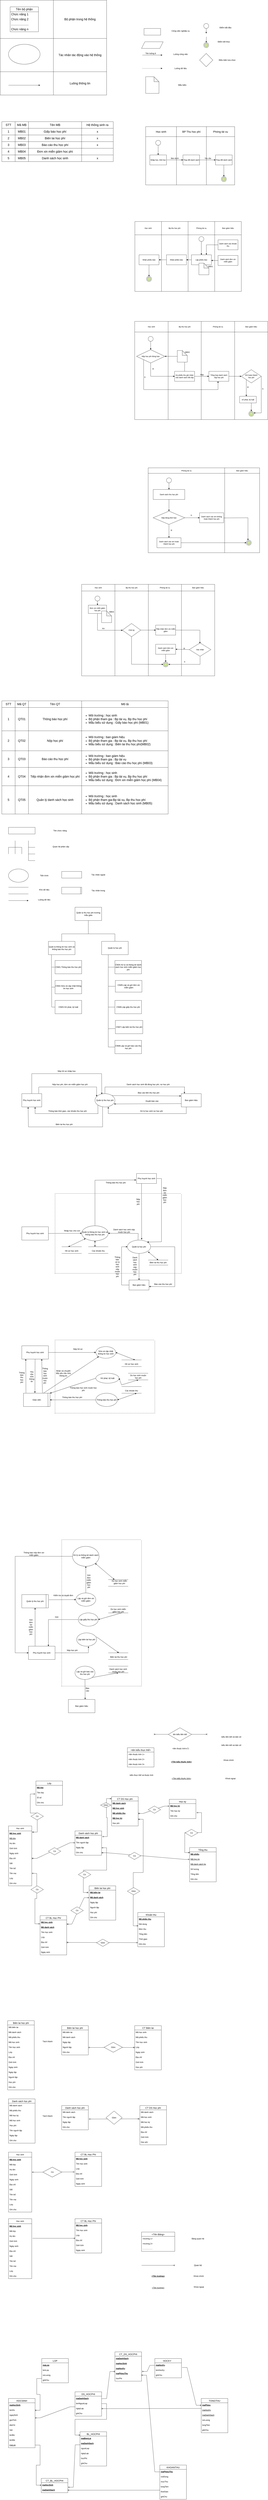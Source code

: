 <mxfile version="21.1.7" type="github">
  <diagram id="C5RBs43oDa-KdzZeNtuy" name="Page-1">
    <mxGraphModel dx="2420" dy="884" grid="1" gridSize="10" guides="1" tooltips="1" connect="1" arrows="1" fold="1" page="1" pageScale="1" pageWidth="827" pageHeight="1169" math="0" shadow="0">
      <root>
        <mxCell id="WIyWlLk6GJQsqaUBKTNV-0" />
        <mxCell id="WIyWlLk6GJQsqaUBKTNV-1" parent="WIyWlLk6GJQsqaUBKTNV-0" />
        <mxCell id="oDTW3JVEsjczXBk7MwRm-0" value="" style="shape=parallelogram;perimeter=parallelogramPerimeter;whiteSpace=wrap;html=1;fixedSize=1;" parent="WIyWlLk6GJQsqaUBKTNV-1" vertex="1">
          <mxGeometry x="40" y="440" width="130" height="40" as="geometry" />
        </mxCell>
        <mxCell id="oDTW3JVEsjczXBk7MwRm-1" value="" style="rounded=0;whiteSpace=wrap;html=1;" parent="WIyWlLk6GJQsqaUBKTNV-1" vertex="1">
          <mxGeometry x="55" y="360" width="100" height="40" as="geometry" />
        </mxCell>
        <mxCell id="oDTW3JVEsjczXBk7MwRm-2" value="" style="endArrow=classic;html=1;rounded=0;" parent="WIyWlLk6GJQsqaUBKTNV-1" edge="1">
          <mxGeometry width="50" height="50" relative="1" as="geometry">
            <mxPoint x="45" y="520" as="sourcePoint" />
            <mxPoint x="165" y="520" as="targetPoint" />
          </mxGeometry>
        </mxCell>
        <mxCell id="oDTW3JVEsjczXBk7MwRm-3" value="" style="ellipse;whiteSpace=wrap;html=1;aspect=fixed;" parent="WIyWlLk6GJQsqaUBKTNV-1" vertex="1">
          <mxGeometry x="414" y="330" width="30" height="30" as="geometry" />
        </mxCell>
        <mxCell id="oDTW3JVEsjczXBk7MwRm-4" value="" style="endArrow=classic;html=1;rounded=0;exitX=0.5;exitY=1;exitDx=0;exitDy=0;" parent="WIyWlLk6GJQsqaUBKTNV-1" source="oDTW3JVEsjczXBk7MwRm-3" edge="1">
          <mxGeometry width="50" height="50" relative="1" as="geometry">
            <mxPoint x="150" y="610" as="sourcePoint" />
            <mxPoint x="429" y="390" as="targetPoint" />
          </mxGeometry>
        </mxCell>
        <mxCell id="oDTW3JVEsjczXBk7MwRm-5" value="Công việc nghiệp vụ" style="text;html=1;strokeColor=none;fillColor=none;align=center;verticalAlign=middle;whiteSpace=wrap;rounded=0;" parent="WIyWlLk6GJQsqaUBKTNV-1" vertex="1">
          <mxGeometry x="200" y="360" width="150" height="30" as="geometry" />
        </mxCell>
        <mxCell id="oDTW3JVEsjczXBk7MwRm-7" value="Luồng công việc" style="text;html=1;strokeColor=none;fillColor=none;align=center;verticalAlign=middle;whiteSpace=wrap;rounded=0;" parent="WIyWlLk6GJQsqaUBKTNV-1" vertex="1">
          <mxGeometry x="200" y="500" width="150" height="30" as="geometry" />
        </mxCell>
        <mxCell id="oDTW3JVEsjczXBk7MwRm-8" value="Tên luồng tt" style="text;html=1;strokeColor=none;fillColor=none;align=center;verticalAlign=middle;whiteSpace=wrap;rounded=0;" parent="WIyWlLk6GJQsqaUBKTNV-1" vertex="1">
          <mxGeometry x="35" y="500" width="120" height="20" as="geometry" />
        </mxCell>
        <mxCell id="oDTW3JVEsjczXBk7MwRm-9" value="Điểm bắt đầu" style="text;html=1;strokeColor=none;fillColor=none;align=center;verticalAlign=middle;whiteSpace=wrap;rounded=0;" parent="WIyWlLk6GJQsqaUBKTNV-1" vertex="1">
          <mxGeometry x="470" y="340" width="150" height="30" as="geometry" />
        </mxCell>
        <mxCell id="oDTW3JVEsjczXBk7MwRm-10" value="" style="ellipse;whiteSpace=wrap;html=1;aspect=fixed;" parent="WIyWlLk6GJQsqaUBKTNV-1" vertex="1">
          <mxGeometry x="414" y="445" width="30" height="30" as="geometry" />
        </mxCell>
        <mxCell id="oDTW3JVEsjczXBk7MwRm-11" value="" style="ellipse;whiteSpace=wrap;html=1;aspect=fixed;fillColor=#cdeb8b;strokeColor=#36393d;" parent="WIyWlLk6GJQsqaUBKTNV-1" vertex="1">
          <mxGeometry x="419" y="450" width="20" height="20" as="geometry" />
        </mxCell>
        <mxCell id="oDTW3JVEsjczXBk7MwRm-12" value="" style="endArrow=classic;html=1;rounded=0;entryX=0.5;entryY=0;entryDx=0;entryDy=0;" parent="WIyWlLk6GJQsqaUBKTNV-1" target="oDTW3JVEsjczXBk7MwRm-10" edge="1">
          <mxGeometry width="50" height="50" relative="1" as="geometry">
            <mxPoint x="430" y="410" as="sourcePoint" />
            <mxPoint x="430" y="420" as="targetPoint" />
          </mxGeometry>
        </mxCell>
        <mxCell id="oDTW3JVEsjczXBk7MwRm-14" value="Điểm kết thúc" style="text;html=1;strokeColor=none;fillColor=none;align=center;verticalAlign=middle;whiteSpace=wrap;rounded=0;" parent="WIyWlLk6GJQsqaUBKTNV-1" vertex="1">
          <mxGeometry x="460" y="425" width="150" height="30" as="geometry" />
        </mxCell>
        <mxCell id="oDTW3JVEsjczXBk7MwRm-15" value="" style="rhombus;whiteSpace=wrap;html=1;" parent="WIyWlLk6GJQsqaUBKTNV-1" vertex="1">
          <mxGeometry x="389" y="510" width="80" height="80" as="geometry" />
        </mxCell>
        <mxCell id="oDTW3JVEsjczXBk7MwRm-16" value="Điều kiện lựa chọn" style="text;html=1;strokeColor=none;fillColor=none;align=center;verticalAlign=middle;whiteSpace=wrap;rounded=0;" parent="WIyWlLk6GJQsqaUBKTNV-1" vertex="1">
          <mxGeometry x="480" y="535" width="150" height="30" as="geometry" />
        </mxCell>
        <mxCell id="oDTW3JVEsjczXBk7MwRm-17" value="" style="endArrow=classic;html=1;curved=1;dashed=1;" parent="WIyWlLk6GJQsqaUBKTNV-1" edge="1">
          <mxGeometry width="50" height="50" relative="1" as="geometry">
            <mxPoint x="45" y="600" as="sourcePoint" />
            <mxPoint x="165" y="600" as="targetPoint" />
          </mxGeometry>
        </mxCell>
        <mxCell id="oDTW3JVEsjczXBk7MwRm-18" value="Luồng dữ liệu" style="text;html=1;strokeColor=none;fillColor=none;align=center;verticalAlign=middle;whiteSpace=wrap;rounded=0;" parent="WIyWlLk6GJQsqaUBKTNV-1" vertex="1">
          <mxGeometry x="200" y="585" width="150" height="30" as="geometry" />
        </mxCell>
        <mxCell id="oDTW3JVEsjczXBk7MwRm-19" value="" style="shape=note;whiteSpace=wrap;html=1;backgroundOutline=1;darkOpacity=0.05;fontFamily=Helvetica;fontSize=11;fontColor=default;" parent="WIyWlLk6GJQsqaUBKTNV-1" vertex="1">
          <mxGeometry x="65" y="650" width="80" height="100" as="geometry" />
        </mxCell>
        <mxCell id="oDTW3JVEsjczXBk7MwRm-21" value="Mẫu biểu" style="text;html=1;strokeColor=none;fillColor=none;align=center;verticalAlign=middle;whiteSpace=wrap;rounded=0;" parent="WIyWlLk6GJQsqaUBKTNV-1" vertex="1">
          <mxGeometry x="210" y="685" width="150" height="30" as="geometry" />
        </mxCell>
        <mxCell id="oDTW3JVEsjczXBk7MwRm-22" value="" style="shape=table;startSize=0;container=1;collapsible=0;childLayout=tableLayout;fontSize=16;fontFamily=Helvetica;fontColor=default;" parent="WIyWlLk6GJQsqaUBKTNV-1" vertex="1">
          <mxGeometry x="65" y="950" width="535" height="350" as="geometry" />
        </mxCell>
        <mxCell id="oDTW3JVEsjczXBk7MwRm-23" value="" style="shape=tableRow;horizontal=0;startSize=0;swimlaneHead=0;swimlaneBody=0;strokeColor=inherit;top=0;left=0;bottom=0;right=0;collapsible=0;dropTarget=0;fillColor=none;points=[[0,0.5],[1,0.5]];portConstraint=eastwest;fontSize=16;fontFamily=Helvetica;fontColor=default;" parent="oDTW3JVEsjczXBk7MwRm-22" vertex="1">
          <mxGeometry width="535" height="60" as="geometry" />
        </mxCell>
        <mxCell id="oDTW3JVEsjczXBk7MwRm-24" value="Học sinh" style="shape=partialRectangle;html=1;whiteSpace=wrap;connectable=0;strokeColor=inherit;overflow=hidden;fillColor=none;top=0;left=0;bottom=0;right=0;pointerEvents=1;fontSize=16;fontFamily=Helvetica;fontColor=default;" parent="oDTW3JVEsjczXBk7MwRm-23" vertex="1">
          <mxGeometry width="185" height="60" as="geometry">
            <mxRectangle width="185" height="60" as="alternateBounds" />
          </mxGeometry>
        </mxCell>
        <mxCell id="oDTW3JVEsjczXBk7MwRm-25" value="BP Thu học phí" style="shape=partialRectangle;html=1;whiteSpace=wrap;connectable=0;strokeColor=inherit;overflow=hidden;fillColor=none;top=0;left=0;bottom=0;right=0;pointerEvents=1;fontSize=16;fontFamily=Helvetica;fontColor=default;" parent="oDTW3JVEsjczXBk7MwRm-23" vertex="1">
          <mxGeometry x="185" width="180" height="60" as="geometry">
            <mxRectangle width="180" height="60" as="alternateBounds" />
          </mxGeometry>
        </mxCell>
        <mxCell id="oDTW3JVEsjczXBk7MwRm-26" value="Phòng tài vụ" style="shape=partialRectangle;html=1;whiteSpace=wrap;connectable=0;strokeColor=inherit;overflow=hidden;fillColor=none;top=0;left=0;bottom=0;right=0;pointerEvents=1;fontSize=16;fontFamily=Helvetica;fontColor=default;" parent="oDTW3JVEsjczXBk7MwRm-23" vertex="1">
          <mxGeometry x="365" width="170" height="60" as="geometry">
            <mxRectangle width="170" height="60" as="alternateBounds" />
          </mxGeometry>
        </mxCell>
        <mxCell id="oDTW3JVEsjczXBk7MwRm-27" value="" style="shape=tableRow;horizontal=0;startSize=0;swimlaneHead=0;swimlaneBody=0;strokeColor=inherit;top=0;left=0;bottom=0;right=0;collapsible=0;dropTarget=0;fillColor=none;points=[[0,0.5],[1,0.5]];portConstraint=eastwest;fontSize=16;fontFamily=Helvetica;fontColor=default;" parent="oDTW3JVEsjczXBk7MwRm-22" vertex="1">
          <mxGeometry y="60" width="535" height="290" as="geometry" />
        </mxCell>
        <mxCell id="oDTW3JVEsjczXBk7MwRm-28" value="" style="shape=partialRectangle;html=1;whiteSpace=wrap;connectable=0;strokeColor=inherit;overflow=hidden;fillColor=none;top=0;left=0;bottom=0;right=0;pointerEvents=1;fontSize=16;fontFamily=Helvetica;fontColor=default;" parent="oDTW3JVEsjczXBk7MwRm-27" vertex="1">
          <mxGeometry width="185" height="290" as="geometry">
            <mxRectangle width="185" height="290" as="alternateBounds" />
          </mxGeometry>
        </mxCell>
        <mxCell id="oDTW3JVEsjczXBk7MwRm-29" value="" style="shape=partialRectangle;html=1;whiteSpace=wrap;connectable=0;strokeColor=inherit;overflow=hidden;fillColor=none;top=0;left=0;bottom=0;right=0;pointerEvents=1;fontSize=16;fontFamily=Helvetica;fontColor=default;" parent="oDTW3JVEsjczXBk7MwRm-27" vertex="1">
          <mxGeometry x="185" width="180" height="290" as="geometry">
            <mxRectangle width="180" height="290" as="alternateBounds" />
          </mxGeometry>
        </mxCell>
        <mxCell id="oDTW3JVEsjczXBk7MwRm-30" value="" style="shape=partialRectangle;html=1;whiteSpace=wrap;connectable=0;strokeColor=inherit;overflow=hidden;fillColor=none;top=0;left=0;bottom=0;right=0;pointerEvents=1;fontSize=16;fontFamily=Helvetica;fontColor=default;" parent="oDTW3JVEsjczXBk7MwRm-27" vertex="1">
          <mxGeometry x="365" width="170" height="290" as="geometry">
            <mxRectangle width="170" height="290" as="alternateBounds" />
          </mxGeometry>
        </mxCell>
        <mxCell id="oDTW3JVEsjczXBk7MwRm-35" value="" style="ellipse;whiteSpace=wrap;html=1;aspect=fixed;" parent="WIyWlLk6GJQsqaUBKTNV-1" vertex="1">
          <mxGeometry x="125" y="1032" width="30" height="30" as="geometry" />
        </mxCell>
        <mxCell id="oDTW3JVEsjczXBk7MwRm-36" value="" style="endArrow=classic;html=1;rounded=0;exitX=0.5;exitY=1;exitDx=0;exitDy=0;entryX=0.5;entryY=0;entryDx=0;entryDy=0;" parent="WIyWlLk6GJQsqaUBKTNV-1" source="oDTW3JVEsjczXBk7MwRm-35" target="oDTW3JVEsjczXBk7MwRm-37" edge="1">
          <mxGeometry width="50" height="50" relative="1" as="geometry">
            <mxPoint x="125" y="1059" as="sourcePoint" />
            <mxPoint x="150" y="1120" as="targetPoint" />
          </mxGeometry>
        </mxCell>
        <mxCell id="oDTW3JVEsjczXBk7MwRm-37" value="Nhập học, thôi học" style="whiteSpace=wrap;html=1;fontFamily=Helvetica;fontSize=11;fontColor=default;" parent="WIyWlLk6GJQsqaUBKTNV-1" vertex="1">
          <mxGeometry x="90" y="1120" width="100" height="60" as="geometry" />
        </mxCell>
        <mxCell id="oDTW3JVEsjczXBk7MwRm-39" value="Thay đổi danh sách" style="whiteSpace=wrap;html=1;fontFamily=Helvetica;fontSize=11;fontColor=default;" parent="WIyWlLk6GJQsqaUBKTNV-1" vertex="1">
          <mxGeometry x="289" y="1120" width="100" height="60" as="geometry" />
        </mxCell>
        <mxCell id="oDTW3JVEsjczXBk7MwRm-40" value="Thay đổi danh sách" style="whiteSpace=wrap;html=1;fontFamily=Helvetica;fontSize=11;fontColor=default;" parent="WIyWlLk6GJQsqaUBKTNV-1" vertex="1">
          <mxGeometry x="485" y="1120" width="100" height="60" as="geometry" />
        </mxCell>
        <mxCell id="oDTW3JVEsjczXBk7MwRm-41" value="" style="endArrow=classic;html=1;rounded=1;labelBackgroundColor=default;strokeColor=default;fontFamily=Helvetica;fontSize=11;fontColor=default;shape=connector;curved=1;entryX=0;entryY=0.5;entryDx=0;entryDy=0;exitX=1;exitY=0.5;exitDx=0;exitDy=0;" parent="WIyWlLk6GJQsqaUBKTNV-1" source="oDTW3JVEsjczXBk7MwRm-37" target="oDTW3JVEsjczXBk7MwRm-39" edge="1">
          <mxGeometry width="50" height="50" relative="1" as="geometry">
            <mxPoint x="150" y="1200" as="sourcePoint" />
            <mxPoint x="200" y="1150" as="targetPoint" />
          </mxGeometry>
        </mxCell>
        <mxCell id="oDTW3JVEsjczXBk7MwRm-42" value="Báo danh" style="text;html=1;strokeColor=none;fillColor=none;align=center;verticalAlign=middle;whiteSpace=wrap;rounded=0;fontSize=11;fontFamily=Helvetica;fontColor=default;" parent="WIyWlLk6GJQsqaUBKTNV-1" vertex="1">
          <mxGeometry x="190" y="1130" width="100" height="20" as="geometry" />
        </mxCell>
        <mxCell id="oDTW3JVEsjczXBk7MwRm-43" value="Yêu cầu" style="text;html=1;strokeColor=none;fillColor=none;align=center;verticalAlign=middle;whiteSpace=wrap;rounded=0;fontSize=11;fontFamily=Helvetica;fontColor=default;" parent="WIyWlLk6GJQsqaUBKTNV-1" vertex="1">
          <mxGeometry x="389" y="1130" width="100" height="20" as="geometry" />
        </mxCell>
        <mxCell id="oDTW3JVEsjczXBk7MwRm-44" value="" style="endArrow=classic;html=1;rounded=1;labelBackgroundColor=default;strokeColor=default;fontFamily=Helvetica;fontSize=11;fontColor=default;shape=connector;curved=1;exitX=0;exitY=1;exitDx=0;exitDy=0;" parent="WIyWlLk6GJQsqaUBKTNV-1" source="oDTW3JVEsjczXBk7MwRm-43" edge="1">
          <mxGeometry width="50" height="50" relative="1" as="geometry">
            <mxPoint x="435" y="1200" as="sourcePoint" />
            <mxPoint x="485" y="1150" as="targetPoint" />
          </mxGeometry>
        </mxCell>
        <mxCell id="oDTW3JVEsjczXBk7MwRm-45" style="edgeStyle=none;shape=connector;curved=1;rounded=1;orthogonalLoop=1;jettySize=auto;html=1;entryX=0.5;entryY=1;entryDx=0;entryDy=0;labelBackgroundColor=default;strokeColor=default;fontFamily=Helvetica;fontSize=11;fontColor=default;endArrow=classic;" parent="WIyWlLk6GJQsqaUBKTNV-1" source="oDTW3JVEsjczXBk7MwRm-11" target="oDTW3JVEsjczXBk7MwRm-11" edge="1">
          <mxGeometry relative="1" as="geometry" />
        </mxCell>
        <mxCell id="oDTW3JVEsjczXBk7MwRm-48" value="" style="ellipse;whiteSpace=wrap;html=1;aspect=fixed;" parent="WIyWlLk6GJQsqaUBKTNV-1" vertex="1">
          <mxGeometry x="520" y="1250" width="30" height="30" as="geometry" />
        </mxCell>
        <mxCell id="oDTW3JVEsjczXBk7MwRm-49" value="" style="ellipse;whiteSpace=wrap;html=1;aspect=fixed;fillColor=#cdeb8b;strokeColor=#36393d;" parent="WIyWlLk6GJQsqaUBKTNV-1" vertex="1">
          <mxGeometry x="525" y="1255" width="20" height="20" as="geometry" />
        </mxCell>
        <mxCell id="oDTW3JVEsjczXBk7MwRm-51" value="" style="endArrow=classic;html=1;rounded=1;labelBackgroundColor=default;strokeColor=default;fontFamily=Helvetica;fontSize=11;fontColor=default;shape=connector;curved=1;exitX=0.5;exitY=1;exitDx=0;exitDy=0;" parent="WIyWlLk6GJQsqaUBKTNV-1" source="oDTW3JVEsjczXBk7MwRm-40" edge="1">
          <mxGeometry width="50" height="50" relative="1" as="geometry">
            <mxPoint x="505" y="1170" as="sourcePoint" />
            <mxPoint x="535" y="1250" as="targetPoint" />
          </mxGeometry>
        </mxCell>
        <mxCell id="oDTW3JVEsjczXBk7MwRm-76" value="" style="shape=table;startSize=0;container=1;collapsible=0;childLayout=tableLayout;fontFamily=Helvetica;fontSize=11;fontColor=default;" parent="WIyWlLk6GJQsqaUBKTNV-1" vertex="1">
          <mxGeometry y="1520" width="640" height="420" as="geometry" />
        </mxCell>
        <mxCell id="oDTW3JVEsjczXBk7MwRm-77" value="" style="shape=tableRow;horizontal=0;startSize=0;swimlaneHead=0;swimlaneBody=0;strokeColor=inherit;top=0;left=0;bottom=0;right=0;collapsible=0;dropTarget=0;fillColor=none;points=[[0,0.5],[1,0.5]];portConstraint=eastwest;fontFamily=Helvetica;fontSize=11;fontColor=default;" parent="oDTW3JVEsjczXBk7MwRm-76" vertex="1">
          <mxGeometry width="640" height="80" as="geometry" />
        </mxCell>
        <mxCell id="oDTW3JVEsjczXBk7MwRm-78" value="Học sinh" style="shape=partialRectangle;html=1;whiteSpace=wrap;connectable=0;strokeColor=inherit;overflow=hidden;fillColor=none;top=0;left=0;bottom=0;right=0;pointerEvents=1;fontFamily=Helvetica;fontSize=11;fontColor=default;" parent="oDTW3JVEsjczXBk7MwRm-77" vertex="1">
          <mxGeometry width="160" height="80" as="geometry">
            <mxRectangle width="160" height="80" as="alternateBounds" />
          </mxGeometry>
        </mxCell>
        <mxCell id="oDTW3JVEsjczXBk7MwRm-79" value="Bp thu học phí&amp;nbsp;" style="shape=partialRectangle;html=1;whiteSpace=wrap;connectable=0;strokeColor=inherit;overflow=hidden;fillColor=none;top=0;left=0;bottom=0;right=0;pointerEvents=1;fontFamily=Helvetica;fontSize=11;fontColor=default;" parent="oDTW3JVEsjczXBk7MwRm-77" vertex="1">
          <mxGeometry x="160" width="160" height="80" as="geometry">
            <mxRectangle width="160" height="80" as="alternateBounds" />
          </mxGeometry>
        </mxCell>
        <mxCell id="oDTW3JVEsjczXBk7MwRm-80" value="Phòng tài vụ" style="shape=partialRectangle;html=1;whiteSpace=wrap;connectable=0;strokeColor=inherit;overflow=hidden;fillColor=none;top=0;left=0;bottom=0;right=0;pointerEvents=1;fontFamily=Helvetica;fontSize=11;fontColor=default;" parent="oDTW3JVEsjczXBk7MwRm-77" vertex="1">
          <mxGeometry x="320" width="160" height="80" as="geometry">
            <mxRectangle width="160" height="80" as="alternateBounds" />
          </mxGeometry>
        </mxCell>
        <mxCell id="oDTW3JVEsjczXBk7MwRm-81" value="Ban giám hiệu" style="shape=partialRectangle;html=1;whiteSpace=wrap;connectable=0;strokeColor=inherit;overflow=hidden;fillColor=none;top=0;left=0;bottom=0;right=0;pointerEvents=1;fontFamily=Helvetica;fontSize=11;fontColor=default;" parent="oDTW3JVEsjczXBk7MwRm-77" vertex="1">
          <mxGeometry x="480" width="160" height="80" as="geometry">
            <mxRectangle width="160" height="80" as="alternateBounds" />
          </mxGeometry>
        </mxCell>
        <mxCell id="oDTW3JVEsjczXBk7MwRm-82" value="" style="shape=tableRow;horizontal=0;startSize=0;swimlaneHead=0;swimlaneBody=0;strokeColor=inherit;top=0;left=0;bottom=0;right=0;collapsible=0;dropTarget=0;fillColor=none;points=[[0,0.5],[1,0.5]];portConstraint=eastwest;fontFamily=Helvetica;fontSize=11;fontColor=default;" parent="oDTW3JVEsjczXBk7MwRm-76" vertex="1">
          <mxGeometry y="80" width="640" height="340" as="geometry" />
        </mxCell>
        <mxCell id="oDTW3JVEsjczXBk7MwRm-83" value="" style="shape=partialRectangle;html=1;whiteSpace=wrap;connectable=0;strokeColor=inherit;overflow=hidden;fillColor=none;top=0;left=0;bottom=0;right=0;pointerEvents=1;fontFamily=Helvetica;fontSize=11;fontColor=default;" parent="oDTW3JVEsjczXBk7MwRm-82" vertex="1">
          <mxGeometry width="160" height="340" as="geometry">
            <mxRectangle width="160" height="340" as="alternateBounds" />
          </mxGeometry>
        </mxCell>
        <mxCell id="oDTW3JVEsjczXBk7MwRm-84" value="" style="shape=partialRectangle;html=1;whiteSpace=wrap;connectable=0;strokeColor=inherit;overflow=hidden;fillColor=none;top=0;left=0;bottom=0;right=0;pointerEvents=1;fontFamily=Helvetica;fontSize=11;fontColor=default;" parent="oDTW3JVEsjczXBk7MwRm-82" vertex="1">
          <mxGeometry x="160" width="160" height="340" as="geometry">
            <mxRectangle width="160" height="340" as="alternateBounds" />
          </mxGeometry>
        </mxCell>
        <mxCell id="oDTW3JVEsjczXBk7MwRm-85" value="" style="shape=partialRectangle;html=1;whiteSpace=wrap;connectable=0;strokeColor=inherit;overflow=hidden;fillColor=none;top=0;left=0;bottom=0;right=0;pointerEvents=1;fontFamily=Helvetica;fontSize=11;fontColor=default;" parent="oDTW3JVEsjczXBk7MwRm-82" vertex="1">
          <mxGeometry x="320" width="160" height="340" as="geometry">
            <mxRectangle width="160" height="340" as="alternateBounds" />
          </mxGeometry>
        </mxCell>
        <mxCell id="oDTW3JVEsjczXBk7MwRm-86" value="" style="shape=partialRectangle;html=1;whiteSpace=wrap;connectable=0;strokeColor=inherit;overflow=hidden;fillColor=none;top=0;left=0;bottom=0;right=0;pointerEvents=1;fontFamily=Helvetica;fontSize=11;fontColor=default;" parent="oDTW3JVEsjczXBk7MwRm-82" vertex="1">
          <mxGeometry x="480" width="160" height="340" as="geometry">
            <mxRectangle width="160" height="340" as="alternateBounds" />
          </mxGeometry>
        </mxCell>
        <mxCell id="oDTW3JVEsjczXBk7MwRm-87" value="Nhận phiếu báo" style="rounded=0;whiteSpace=wrap;html=1;fontFamily=Helvetica;fontSize=11;fontColor=default;" parent="WIyWlLk6GJQsqaUBKTNV-1" vertex="1">
          <mxGeometry x="25" y="1720" width="120" height="60" as="geometry" />
        </mxCell>
        <mxCell id="oDTW3JVEsjczXBk7MwRm-88" value="Nhận phiếu báo" style="rounded=0;whiteSpace=wrap;html=1;fontFamily=Helvetica;fontSize=11;fontColor=default;" parent="WIyWlLk6GJQsqaUBKTNV-1" vertex="1">
          <mxGeometry x="190" y="1720" width="120" height="60" as="geometry" />
        </mxCell>
        <mxCell id="oDTW3JVEsjczXBk7MwRm-89" value="Lập phiếu báo" style="rounded=0;whiteSpace=wrap;html=1;fontFamily=Helvetica;fontSize=11;fontColor=default;" parent="WIyWlLk6GJQsqaUBKTNV-1" vertex="1">
          <mxGeometry x="340" y="1720" width="120" height="60" as="geometry" />
        </mxCell>
        <mxCell id="oDTW3JVEsjczXBk7MwRm-90" value="" style="ellipse;whiteSpace=wrap;html=1;aspect=fixed;" parent="WIyWlLk6GJQsqaUBKTNV-1" vertex="1">
          <mxGeometry x="385" y="1610" width="30" height="30" as="geometry" />
        </mxCell>
        <mxCell id="oDTW3JVEsjczXBk7MwRm-91" value="" style="endArrow=classic;html=1;rounded=0;exitX=0.5;exitY=1;exitDx=0;exitDy=0;entryX=0.5;entryY=0;entryDx=0;entryDy=0;" parent="WIyWlLk6GJQsqaUBKTNV-1" target="oDTW3JVEsjczXBk7MwRm-89" edge="1">
          <mxGeometry width="50" height="50" relative="1" as="geometry">
            <mxPoint x="399.5" y="1640" as="sourcePoint" />
            <mxPoint x="392" y="1720" as="targetPoint" />
            <Array as="points" />
          </mxGeometry>
        </mxCell>
        <mxCell id="oDTW3JVEsjczXBk7MwRm-92" value="" style="shape=note;whiteSpace=wrap;html=1;backgroundOutline=1;darkOpacity=0.05;fontFamily=Helvetica;fontSize=11;fontColor=default;" parent="WIyWlLk6GJQsqaUBKTNV-1" vertex="1">
          <mxGeometry x="385" y="1770" width="60" height="70" as="geometry" />
        </mxCell>
        <mxCell id="oDTW3JVEsjczXBk7MwRm-93" value="Danh sách các khoản thu" style="rounded=0;whiteSpace=wrap;html=1;fontFamily=Helvetica;fontSize=11;fontColor=default;" parent="WIyWlLk6GJQsqaUBKTNV-1" vertex="1">
          <mxGeometry x="500" y="1630" width="120" height="60" as="geometry" />
        </mxCell>
        <mxCell id="oDTW3JVEsjczXBk7MwRm-94" value="Danh sách đơn xin miễn giảm" style="rounded=0;whiteSpace=wrap;html=1;fontFamily=Helvetica;fontSize=11;fontColor=default;" parent="WIyWlLk6GJQsqaUBKTNV-1" vertex="1">
          <mxGeometry x="500" y="1724" width="120" height="60" as="geometry" />
        </mxCell>
        <mxCell id="oDTW3JVEsjczXBk7MwRm-96" value="" style="endArrow=classic;html=1;rounded=1;labelBackgroundColor=default;strokeColor=default;fontFamily=Helvetica;fontSize=11;fontColor=default;shape=connector;curved=1;exitX=0;exitY=0.5;exitDx=0;exitDy=0;" parent="WIyWlLk6GJQsqaUBKTNV-1" source="oDTW3JVEsjczXBk7MwRm-94" edge="1">
          <mxGeometry width="50" height="50" relative="1" as="geometry">
            <mxPoint x="390" y="1860" as="sourcePoint" />
            <mxPoint x="460" y="1754" as="targetPoint" />
          </mxGeometry>
        </mxCell>
        <mxCell id="oDTW3JVEsjczXBk7MwRm-97" value="" style="endArrow=none;html=1;rounded=1;labelBackgroundColor=default;strokeColor=default;fontFamily=Helvetica;fontSize=11;fontColor=default;shape=connector;curved=1;entryX=0;entryY=0.5;entryDx=0;entryDy=0;" parent="WIyWlLk6GJQsqaUBKTNV-1" target="oDTW3JVEsjczXBk7MwRm-93" edge="1">
          <mxGeometry width="50" height="50" relative="1" as="geometry">
            <mxPoint x="430" y="1660" as="sourcePoint" />
            <mxPoint x="480" y="1640" as="targetPoint" />
          </mxGeometry>
        </mxCell>
        <mxCell id="oDTW3JVEsjczXBk7MwRm-98" value="" style="endArrow=classic;html=1;rounded=1;labelBackgroundColor=default;strokeColor=default;fontFamily=Helvetica;fontSize=11;fontColor=default;shape=connector;curved=1;entryX=0.75;entryY=0;entryDx=0;entryDy=0;" parent="WIyWlLk6GJQsqaUBKTNV-1" target="oDTW3JVEsjczXBk7MwRm-89" edge="1">
          <mxGeometry width="50" height="50" relative="1" as="geometry">
            <mxPoint x="430" y="1660" as="sourcePoint" />
            <mxPoint x="440" y="1810" as="targetPoint" />
          </mxGeometry>
        </mxCell>
        <mxCell id="oDTW3JVEsjczXBk7MwRm-99" value="MB01" style="text;html=1;strokeColor=none;fillColor=none;align=center;verticalAlign=middle;whiteSpace=wrap;rounded=0;fontSize=11;fontFamily=Helvetica;fontColor=default;" parent="WIyWlLk6GJQsqaUBKTNV-1" vertex="1">
          <mxGeometry x="429" y="1780" width="51" height="20" as="geometry" />
        </mxCell>
        <mxCell id="oDTW3JVEsjczXBk7MwRm-100" value="" style="endArrow=classic;html=1;rounded=1;labelBackgroundColor=default;strokeColor=default;fontFamily=Helvetica;fontSize=11;fontColor=default;shape=connector;curved=1;exitX=0;exitY=0.5;exitDx=0;exitDy=0;entryX=1;entryY=0.5;entryDx=0;entryDy=0;" parent="WIyWlLk6GJQsqaUBKTNV-1" source="oDTW3JVEsjczXBk7MwRm-89" target="oDTW3JVEsjczXBk7MwRm-88" edge="1">
          <mxGeometry width="50" height="50" relative="1" as="geometry">
            <mxPoint x="390" y="1860" as="sourcePoint" />
            <mxPoint x="440" y="1810" as="targetPoint" />
          </mxGeometry>
        </mxCell>
        <mxCell id="oDTW3JVEsjczXBk7MwRm-101" value="" style="endArrow=classic;html=1;rounded=1;labelBackgroundColor=default;strokeColor=default;fontFamily=Helvetica;fontSize=11;fontColor=default;shape=connector;curved=1;exitX=0;exitY=0.5;exitDx=0;exitDy=0;entryX=1;entryY=0.5;entryDx=0;entryDy=0;" parent="WIyWlLk6GJQsqaUBKTNV-1" source="oDTW3JVEsjczXBk7MwRm-88" target="oDTW3JVEsjczXBk7MwRm-87" edge="1">
          <mxGeometry width="50" height="50" relative="1" as="geometry">
            <mxPoint x="390" y="1860" as="sourcePoint" />
            <mxPoint x="440" y="1810" as="targetPoint" />
          </mxGeometry>
        </mxCell>
        <mxCell id="oDTW3JVEsjczXBk7MwRm-102" value="" style="ellipse;whiteSpace=wrap;html=1;aspect=fixed;" parent="WIyWlLk6GJQsqaUBKTNV-1" vertex="1">
          <mxGeometry x="70" y="1850" width="30" height="30" as="geometry" />
        </mxCell>
        <mxCell id="oDTW3JVEsjczXBk7MwRm-103" value="" style="endArrow=classic;html=1;rounded=1;labelBackgroundColor=default;strokeColor=default;fontFamily=Helvetica;fontSize=11;fontColor=default;shape=connector;curved=1;exitX=0.5;exitY=1;exitDx=0;exitDy=0;entryX=0.5;entryY=0;entryDx=0;entryDy=0;" parent="WIyWlLk6GJQsqaUBKTNV-1" source="oDTW3JVEsjczXBk7MwRm-87" target="oDTW3JVEsjczXBk7MwRm-102" edge="1">
          <mxGeometry width="50" height="50" relative="1" as="geometry">
            <mxPoint x="390" y="1860" as="sourcePoint" />
            <mxPoint x="440" y="1810" as="targetPoint" />
          </mxGeometry>
        </mxCell>
        <mxCell id="oDTW3JVEsjczXBk7MwRm-104" value="" style="ellipse;whiteSpace=wrap;html=1;aspect=fixed;fillColor=#cdeb8b;strokeColor=#36393d;" parent="WIyWlLk6GJQsqaUBKTNV-1" vertex="1">
          <mxGeometry x="75" y="1855" width="20" height="20" as="geometry" />
        </mxCell>
        <mxCell id="oDTW3JVEsjczXBk7MwRm-105" value="" style="shape=table;startSize=0;container=1;collapsible=0;childLayout=tableLayout;fontFamily=Helvetica;fontSize=11;fontColor=default;" parent="WIyWlLk6GJQsqaUBKTNV-1" vertex="1">
          <mxGeometry x="-1" y="2120" width="800" height="590" as="geometry" />
        </mxCell>
        <mxCell id="oDTW3JVEsjczXBk7MwRm-106" value="" style="shape=tableRow;horizontal=0;startSize=0;swimlaneHead=0;swimlaneBody=0;strokeColor=inherit;top=0;left=0;bottom=0;right=0;collapsible=0;dropTarget=0;fillColor=none;points=[[0,0.5],[1,0.5]];portConstraint=eastwest;fontFamily=Helvetica;fontSize=11;fontColor=default;" parent="oDTW3JVEsjczXBk7MwRm-105" vertex="1">
          <mxGeometry width="800" height="64" as="geometry" />
        </mxCell>
        <mxCell id="oDTW3JVEsjczXBk7MwRm-107" value="Học sinh" style="shape=partialRectangle;html=1;whiteSpace=wrap;connectable=0;strokeColor=inherit;overflow=hidden;fillColor=none;top=0;left=0;bottom=0;right=0;pointerEvents=1;fontFamily=Helvetica;fontSize=11;fontColor=default;" parent="oDTW3JVEsjczXBk7MwRm-106" vertex="1">
          <mxGeometry width="201" height="64" as="geometry">
            <mxRectangle width="201" height="64" as="alternateBounds" />
          </mxGeometry>
        </mxCell>
        <mxCell id="oDTW3JVEsjczXBk7MwRm-108" value="Bp thu học phí" style="shape=partialRectangle;html=1;whiteSpace=wrap;connectable=0;strokeColor=inherit;overflow=hidden;fillColor=none;top=0;left=0;bottom=0;right=0;pointerEvents=1;fontFamily=Helvetica;fontSize=11;fontColor=default;" parent="oDTW3JVEsjczXBk7MwRm-106" vertex="1">
          <mxGeometry x="201" width="199" height="64" as="geometry">
            <mxRectangle width="199" height="64" as="alternateBounds" />
          </mxGeometry>
        </mxCell>
        <mxCell id="oDTW3JVEsjczXBk7MwRm-109" value="Phòng tài vụ" style="shape=partialRectangle;html=1;whiteSpace=wrap;connectable=0;strokeColor=inherit;overflow=hidden;fillColor=none;top=0;left=0;bottom=0;right=0;pointerEvents=1;fontFamily=Helvetica;fontSize=11;fontColor=default;" parent="oDTW3JVEsjczXBk7MwRm-106" vertex="1">
          <mxGeometry x="400" width="201" height="64" as="geometry">
            <mxRectangle width="201" height="64" as="alternateBounds" />
          </mxGeometry>
        </mxCell>
        <mxCell id="oDTW3JVEsjczXBk7MwRm-110" value="Ban giám hiệu" style="shape=partialRectangle;html=1;whiteSpace=wrap;connectable=0;strokeColor=inherit;overflow=hidden;fillColor=none;top=0;left=0;bottom=0;right=0;pointerEvents=1;fontFamily=Helvetica;fontSize=11;fontColor=default;" parent="oDTW3JVEsjczXBk7MwRm-106" vertex="1">
          <mxGeometry x="601" width="199" height="64" as="geometry">
            <mxRectangle width="199" height="64" as="alternateBounds" />
          </mxGeometry>
        </mxCell>
        <mxCell id="oDTW3JVEsjczXBk7MwRm-111" value="" style="shape=tableRow;horizontal=0;startSize=0;swimlaneHead=0;swimlaneBody=0;strokeColor=inherit;top=0;left=0;bottom=0;right=0;collapsible=0;dropTarget=0;fillColor=none;points=[[0,0.5],[1,0.5]];portConstraint=eastwest;fontFamily=Helvetica;fontSize=11;fontColor=default;" parent="oDTW3JVEsjczXBk7MwRm-105" vertex="1">
          <mxGeometry y="64" width="800" height="526" as="geometry" />
        </mxCell>
        <mxCell id="oDTW3JVEsjczXBk7MwRm-112" value="" style="shape=partialRectangle;html=1;whiteSpace=wrap;connectable=0;strokeColor=inherit;overflow=hidden;fillColor=none;top=0;left=0;bottom=0;right=0;pointerEvents=1;fontFamily=Helvetica;fontSize=11;fontColor=default;" parent="oDTW3JVEsjczXBk7MwRm-111" vertex="1">
          <mxGeometry width="201" height="526" as="geometry">
            <mxRectangle width="201" height="526" as="alternateBounds" />
          </mxGeometry>
        </mxCell>
        <mxCell id="oDTW3JVEsjczXBk7MwRm-113" value="" style="shape=partialRectangle;html=1;whiteSpace=wrap;connectable=0;strokeColor=inherit;overflow=hidden;fillColor=none;top=0;left=0;bottom=0;right=0;pointerEvents=1;fontFamily=Helvetica;fontSize=11;fontColor=default;" parent="oDTW3JVEsjczXBk7MwRm-111" vertex="1">
          <mxGeometry x="201" width="199" height="526" as="geometry">
            <mxRectangle width="199" height="526" as="alternateBounds" />
          </mxGeometry>
        </mxCell>
        <mxCell id="oDTW3JVEsjczXBk7MwRm-114" value="" style="shape=partialRectangle;html=1;whiteSpace=wrap;connectable=0;strokeColor=inherit;overflow=hidden;fillColor=none;top=0;left=0;bottom=0;right=0;pointerEvents=1;fontFamily=Helvetica;fontSize=11;fontColor=default;" parent="oDTW3JVEsjczXBk7MwRm-111" vertex="1">
          <mxGeometry x="400" width="201" height="526" as="geometry">
            <mxRectangle width="201" height="526" as="alternateBounds" />
          </mxGeometry>
        </mxCell>
        <mxCell id="oDTW3JVEsjczXBk7MwRm-115" value="" style="shape=partialRectangle;html=1;whiteSpace=wrap;connectable=0;strokeColor=inherit;overflow=hidden;fillColor=none;top=0;left=0;bottom=0;right=0;pointerEvents=1;fontFamily=Helvetica;fontSize=11;fontColor=default;" parent="oDTW3JVEsjczXBk7MwRm-111" vertex="1">
          <mxGeometry x="601" width="199" height="526" as="geometry">
            <mxRectangle width="199" height="526" as="alternateBounds" />
          </mxGeometry>
        </mxCell>
        <mxCell id="oDTW3JVEsjczXBk7MwRm-116" value="" style="shape=table;startSize=0;container=1;collapsible=0;childLayout=tableLayout;fontFamily=Helvetica;fontSize=11;fontColor=default;" parent="WIyWlLk6GJQsqaUBKTNV-1" vertex="1">
          <mxGeometry x="80" y="3000" width="670" height="510" as="geometry" />
        </mxCell>
        <mxCell id="oDTW3JVEsjczXBk7MwRm-117" value="" style="shape=tableRow;horizontal=0;startSize=0;swimlaneHead=0;swimlaneBody=0;strokeColor=inherit;top=0;left=0;bottom=0;right=0;collapsible=0;dropTarget=0;fillColor=none;points=[[0,0.5],[1,0.5]];portConstraint=eastwest;fontFamily=Helvetica;fontSize=11;fontColor=default;" parent="oDTW3JVEsjczXBk7MwRm-116" vertex="1">
          <mxGeometry width="670" height="33" as="geometry" />
        </mxCell>
        <mxCell id="oDTW3JVEsjczXBk7MwRm-118" value="Phòng tài vụ" style="shape=partialRectangle;html=1;whiteSpace=wrap;connectable=0;strokeColor=inherit;overflow=hidden;fillColor=none;top=0;left=0;bottom=0;right=0;pointerEvents=1;fontFamily=Helvetica;fontSize=11;fontColor=default;" parent="oDTW3JVEsjczXBk7MwRm-117" vertex="1">
          <mxGeometry width="460" height="33" as="geometry">
            <mxRectangle width="460" height="33" as="alternateBounds" />
          </mxGeometry>
        </mxCell>
        <mxCell id="oDTW3JVEsjczXBk7MwRm-119" value="Ban giám hiệu" style="shape=partialRectangle;html=1;whiteSpace=wrap;connectable=0;strokeColor=inherit;overflow=hidden;fillColor=none;top=0;left=0;bottom=0;right=0;pointerEvents=1;fontFamily=Helvetica;fontSize=11;fontColor=default;" parent="oDTW3JVEsjczXBk7MwRm-117" vertex="1">
          <mxGeometry x="460" width="210" height="33" as="geometry">
            <mxRectangle width="210" height="33" as="alternateBounds" />
          </mxGeometry>
        </mxCell>
        <mxCell id="oDTW3JVEsjczXBk7MwRm-120" value="" style="shape=tableRow;horizontal=0;startSize=0;swimlaneHead=0;swimlaneBody=0;strokeColor=inherit;top=0;left=0;bottom=0;right=0;collapsible=0;dropTarget=0;fillColor=none;points=[[0,0.5],[1,0.5]];portConstraint=eastwest;fontFamily=Helvetica;fontSize=11;fontColor=default;" parent="oDTW3JVEsjczXBk7MwRm-116" vertex="1">
          <mxGeometry y="33" width="670" height="477" as="geometry" />
        </mxCell>
        <mxCell id="oDTW3JVEsjczXBk7MwRm-121" value="" style="shape=partialRectangle;html=1;whiteSpace=wrap;connectable=0;strokeColor=inherit;overflow=hidden;fillColor=none;top=0;left=0;bottom=0;right=0;pointerEvents=1;fontFamily=Helvetica;fontSize=11;fontColor=default;" parent="oDTW3JVEsjczXBk7MwRm-120" vertex="1">
          <mxGeometry width="460" height="477" as="geometry">
            <mxRectangle width="460" height="477" as="alternateBounds" />
          </mxGeometry>
        </mxCell>
        <mxCell id="oDTW3JVEsjczXBk7MwRm-122" value="" style="shape=partialRectangle;html=1;whiteSpace=wrap;connectable=0;strokeColor=inherit;overflow=hidden;fillColor=none;top=0;left=0;bottom=0;right=0;pointerEvents=1;fontFamily=Helvetica;fontSize=11;fontColor=default;" parent="oDTW3JVEsjczXBk7MwRm-120" vertex="1">
          <mxGeometry x="460" width="210" height="477" as="geometry">
            <mxRectangle width="210" height="477" as="alternateBounds" />
          </mxGeometry>
        </mxCell>
        <mxCell id="oDTW3JVEsjczXBk7MwRm-124" value="" style="ellipse;whiteSpace=wrap;html=1;aspect=fixed;" parent="WIyWlLk6GJQsqaUBKTNV-1" vertex="1">
          <mxGeometry x="190" y="3060" width="30" height="30" as="geometry" />
        </mxCell>
        <mxCell id="oDTW3JVEsjczXBk7MwRm-125" value="" style="endArrow=classic;html=1;rounded=1;labelBackgroundColor=default;strokeColor=default;fontFamily=Helvetica;fontSize=11;fontColor=default;shape=connector;curved=1;exitX=0.5;exitY=1;exitDx=0;exitDy=0;" parent="WIyWlLk6GJQsqaUBKTNV-1" source="oDTW3JVEsjczXBk7MwRm-124" target="oDTW3JVEsjczXBk7MwRm-126" edge="1">
          <mxGeometry width="50" height="50" relative="1" as="geometry">
            <mxPoint x="340" y="3000" as="sourcePoint" />
            <mxPoint x="390" y="2950" as="targetPoint" />
          </mxGeometry>
        </mxCell>
        <mxCell id="oDTW3JVEsjczXBk7MwRm-126" value="Danh sách thu học phí" style="rounded=0;whiteSpace=wrap;html=1;fontFamily=Helvetica;fontSize=11;fontColor=default;" parent="WIyWlLk6GJQsqaUBKTNV-1" vertex="1">
          <mxGeometry x="110" y="3130" width="190" height="60" as="geometry" />
        </mxCell>
        <mxCell id="oDTW3JVEsjczXBk7MwRm-127" value="Nộp đúng thời hạn" style="rhombus;whiteSpace=wrap;html=1;fontFamily=Helvetica;fontSize=11;fontColor=default;" parent="WIyWlLk6GJQsqaUBKTNV-1" vertex="1">
          <mxGeometry x="110" y="3260" width="190" height="80" as="geometry" />
        </mxCell>
        <mxCell id="oDTW3JVEsjczXBk7MwRm-128" value="" style="endArrow=classic;html=1;rounded=1;labelBackgroundColor=default;strokeColor=default;fontFamily=Helvetica;fontSize=11;fontColor=default;shape=connector;curved=1;entryX=0.5;entryY=0;entryDx=0;entryDy=0;exitX=0.5;exitY=1;exitDx=0;exitDy=0;" parent="WIyWlLk6GJQsqaUBKTNV-1" source="oDTW3JVEsjczXBk7MwRm-126" target="oDTW3JVEsjczXBk7MwRm-127" edge="1">
          <mxGeometry width="50" height="50" relative="1" as="geometry">
            <mxPoint x="340" y="3250" as="sourcePoint" />
            <mxPoint x="390" y="3200" as="targetPoint" />
          </mxGeometry>
        </mxCell>
        <mxCell id="oDTW3JVEsjczXBk7MwRm-129" value="Danh sách các em hoàn thành học phí" style="rounded=0;whiteSpace=wrap;html=1;fontFamily=Helvetica;fontSize=11;fontColor=default;" parent="WIyWlLk6GJQsqaUBKTNV-1" vertex="1">
          <mxGeometry x="132.5" y="3420" width="145" height="60" as="geometry" />
        </mxCell>
        <mxCell id="oDTW3JVEsjczXBk7MwRm-130" value="Danh sách các em không hoàn thành học phí" style="rounded=0;whiteSpace=wrap;html=1;fontFamily=Helvetica;fontSize=11;fontColor=default;" parent="WIyWlLk6GJQsqaUBKTNV-1" vertex="1">
          <mxGeometry x="389" y="3270" width="145" height="60" as="geometry" />
        </mxCell>
        <mxCell id="oDTW3JVEsjczXBk7MwRm-131" value="" style="endArrow=classic;html=1;rounded=1;labelBackgroundColor=default;strokeColor=default;fontFamily=Helvetica;fontSize=11;fontColor=default;shape=connector;curved=1;exitX=0.5;exitY=1;exitDx=0;exitDy=0;entryX=0.5;entryY=0;entryDx=0;entryDy=0;" parent="WIyWlLk6GJQsqaUBKTNV-1" source="oDTW3JVEsjczXBk7MwRm-127" target="oDTW3JVEsjczXBk7MwRm-129" edge="1">
          <mxGeometry width="50" height="50" relative="1" as="geometry">
            <mxPoint x="340" y="3360" as="sourcePoint" />
            <mxPoint x="390" y="3310" as="targetPoint" />
          </mxGeometry>
        </mxCell>
        <mxCell id="oDTW3JVEsjczXBk7MwRm-132" value="Đ" style="text;html=1;strokeColor=none;fillColor=none;align=center;verticalAlign=middle;whiteSpace=wrap;rounded=0;fontSize=11;fontFamily=Helvetica;fontColor=default;" parent="WIyWlLk6GJQsqaUBKTNV-1" vertex="1">
          <mxGeometry x="200" y="3360" width="40" height="30" as="geometry" />
        </mxCell>
        <mxCell id="oDTW3JVEsjczXBk7MwRm-133" value="" style="endArrow=classic;html=1;rounded=1;labelBackgroundColor=default;strokeColor=default;fontFamily=Helvetica;fontSize=11;fontColor=default;shape=connector;curved=1;exitX=1;exitY=0.5;exitDx=0;exitDy=0;entryX=0;entryY=0.5;entryDx=0;entryDy=0;" parent="WIyWlLk6GJQsqaUBKTNV-1" source="oDTW3JVEsjczXBk7MwRm-127" target="oDTW3JVEsjczXBk7MwRm-130" edge="1">
          <mxGeometry width="50" height="50" relative="1" as="geometry">
            <mxPoint x="340" y="3360" as="sourcePoint" />
            <mxPoint x="390" y="3310" as="targetPoint" />
          </mxGeometry>
        </mxCell>
        <mxCell id="oDTW3JVEsjczXBk7MwRm-134" value="S" style="text;html=1;strokeColor=none;fillColor=none;align=center;verticalAlign=middle;whiteSpace=wrap;rounded=0;fontSize=11;fontFamily=Helvetica;fontColor=default;" parent="WIyWlLk6GJQsqaUBKTNV-1" vertex="1">
          <mxGeometry x="319" y="3270" width="40" height="30" as="geometry" />
        </mxCell>
        <mxCell id="oDTW3JVEsjczXBk7MwRm-135" value="" style="ellipse;whiteSpace=wrap;html=1;aspect=fixed;" parent="WIyWlLk6GJQsqaUBKTNV-1" vertex="1">
          <mxGeometry x="670" y="3435" width="30" height="30" as="geometry" />
        </mxCell>
        <mxCell id="oDTW3JVEsjczXBk7MwRm-136" value="" style="endArrow=classic;html=1;rounded=1;labelBackgroundColor=default;strokeColor=default;fontFamily=Helvetica;fontSize=11;fontColor=default;shape=connector;curved=1;exitX=1;exitY=0.5;exitDx=0;exitDy=0;entryX=0;entryY=0.5;entryDx=0;entryDy=0;" parent="WIyWlLk6GJQsqaUBKTNV-1" source="oDTW3JVEsjczXBk7MwRm-129" target="oDTW3JVEsjczXBk7MwRm-135" edge="1">
          <mxGeometry width="50" height="50" relative="1" as="geometry">
            <mxPoint x="340" y="3340" as="sourcePoint" />
            <mxPoint x="390" y="3290" as="targetPoint" />
          </mxGeometry>
        </mxCell>
        <mxCell id="oDTW3JVEsjczXBk7MwRm-137" value="" style="endArrow=none;html=1;rounded=1;labelBackgroundColor=default;strokeColor=default;fontFamily=Helvetica;fontSize=11;fontColor=default;shape=connector;curved=1;exitX=1;exitY=0.5;exitDx=0;exitDy=0;" parent="WIyWlLk6GJQsqaUBKTNV-1" edge="1">
          <mxGeometry width="50" height="50" relative="1" as="geometry">
            <mxPoint x="534" y="3301" as="sourcePoint" />
            <mxPoint x="680" y="3300" as="targetPoint" />
          </mxGeometry>
        </mxCell>
        <mxCell id="oDTW3JVEsjczXBk7MwRm-138" value="" style="endArrow=classic;html=1;rounded=1;labelBackgroundColor=default;strokeColor=default;fontFamily=Helvetica;fontSize=11;fontColor=default;shape=connector;curved=1;" parent="WIyWlLk6GJQsqaUBKTNV-1" edge="1">
          <mxGeometry width="50" height="50" relative="1" as="geometry">
            <mxPoint x="680" y="3300" as="sourcePoint" />
            <mxPoint x="680" y="3435" as="targetPoint" />
          </mxGeometry>
        </mxCell>
        <mxCell id="oDTW3JVEsjczXBk7MwRm-139" value="" style="ellipse;whiteSpace=wrap;html=1;aspect=fixed;fillColor=#cdeb8b;strokeColor=#36393d;" parent="WIyWlLk6GJQsqaUBKTNV-1" vertex="1">
          <mxGeometry x="675" y="3440" width="20" height="20" as="geometry" />
        </mxCell>
        <mxCell id="oDTW3JVEsjczXBk7MwRm-140" value="" style="ellipse;whiteSpace=wrap;html=1;aspect=fixed;" parent="WIyWlLk6GJQsqaUBKTNV-1" vertex="1">
          <mxGeometry x="80" y="2210" width="30" height="30" as="geometry" />
        </mxCell>
        <mxCell id="oDTW3JVEsjczXBk7MwRm-143" value="Nộp học phí đúng hạn" style="rhombus;whiteSpace=wrap;html=1;fontFamily=Helvetica;fontSize=11;fontColor=default;" parent="WIyWlLk6GJQsqaUBKTNV-1" vertex="1">
          <mxGeometry x="10" y="2290" width="170" height="80" as="geometry" />
        </mxCell>
        <mxCell id="oDTW3JVEsjczXBk7MwRm-144" value="Ký phiếu thu ghi nhận vào danh sách đã nộp" style="rounded=0;whiteSpace=wrap;html=1;fontFamily=Helvetica;fontSize=11;fontColor=default;" parent="WIyWlLk6GJQsqaUBKTNV-1" vertex="1">
          <mxGeometry x="239" y="2420" width="120" height="60" as="geometry" />
        </mxCell>
        <mxCell id="oDTW3JVEsjczXBk7MwRm-145" value="Tổng hợp danh sách nộp học phí" style="rounded=0;whiteSpace=wrap;html=1;fontFamily=Helvetica;fontSize=11;fontColor=default;" parent="WIyWlLk6GJQsqaUBKTNV-1" vertex="1">
          <mxGeometry x="445" y="2420" width="120" height="60" as="geometry" />
        </mxCell>
        <mxCell id="oDTW3JVEsjczXBk7MwRm-146" value="" style="endArrow=classic;html=1;rounded=1;labelBackgroundColor=default;strokeColor=default;fontFamily=Helvetica;fontSize=11;fontColor=default;shape=connector;curved=1;exitX=0.5;exitY=1;exitDx=0;exitDy=0;entryX=0.5;entryY=0;entryDx=0;entryDy=0;" parent="WIyWlLk6GJQsqaUBKTNV-1" source="oDTW3JVEsjczXBk7MwRm-140" target="oDTW3JVEsjczXBk7MwRm-143" edge="1">
          <mxGeometry width="50" height="50" relative="1" as="geometry">
            <mxPoint x="340" y="2330" as="sourcePoint" />
            <mxPoint x="390" y="2280" as="targetPoint" />
          </mxGeometry>
        </mxCell>
        <mxCell id="oDTW3JVEsjczXBk7MwRm-147" value="" style="endArrow=none;html=1;rounded=1;labelBackgroundColor=default;strokeColor=default;fontFamily=Helvetica;fontSize=11;fontColor=default;shape=connector;curved=1;exitX=0.5;exitY=1;exitDx=0;exitDy=0;" parent="WIyWlLk6GJQsqaUBKTNV-1" source="oDTW3JVEsjczXBk7MwRm-143" edge="1">
          <mxGeometry width="50" height="50" relative="1" as="geometry">
            <mxPoint x="340" y="2330" as="sourcePoint" />
            <mxPoint x="95" y="2450" as="targetPoint" />
          </mxGeometry>
        </mxCell>
        <mxCell id="oDTW3JVEsjczXBk7MwRm-148" value="" style="endArrow=classic;html=1;rounded=1;labelBackgroundColor=default;strokeColor=default;fontFamily=Helvetica;fontSize=11;fontColor=default;shape=connector;curved=1;entryX=0;entryY=0.5;entryDx=0;entryDy=0;" parent="WIyWlLk6GJQsqaUBKTNV-1" target="oDTW3JVEsjczXBk7MwRm-144" edge="1">
          <mxGeometry width="50" height="50" relative="1" as="geometry">
            <mxPoint x="95" y="2450" as="sourcePoint" />
            <mxPoint x="234" y="2450" as="targetPoint" />
          </mxGeometry>
        </mxCell>
        <mxCell id="oDTW3JVEsjczXBk7MwRm-149" value="Đ" style="text;html=1;strokeColor=none;fillColor=none;align=center;verticalAlign=middle;whiteSpace=wrap;rounded=0;fontSize=11;fontFamily=Helvetica;fontColor=default;" parent="WIyWlLk6GJQsqaUBKTNV-1" vertex="1">
          <mxGeometry x="80" y="2390" width="60" height="30" as="geometry" />
        </mxCell>
        <mxCell id="oDTW3JVEsjczXBk7MwRm-150" value="" style="endArrow=none;html=1;rounded=1;labelBackgroundColor=default;strokeColor=default;fontFamily=Helvetica;fontSize=11;fontColor=default;shape=connector;curved=1;exitX=0;exitY=1;exitDx=0;exitDy=0;" parent="WIyWlLk6GJQsqaUBKTNV-1" source="oDTW3JVEsjczXBk7MwRm-143" edge="1">
          <mxGeometry width="50" height="50" relative="1" as="geometry">
            <mxPoint x="95" y="2450" as="sourcePoint" />
            <mxPoint x="53" y="2530" as="targetPoint" />
          </mxGeometry>
        </mxCell>
        <mxCell id="oDTW3JVEsjczXBk7MwRm-152" value="" style="endArrow=classic;html=1;rounded=1;labelBackgroundColor=default;strokeColor=default;fontFamily=Helvetica;fontSize=11;fontColor=default;shape=connector;curved=1;entryX=0.5;entryY=1;entryDx=0;entryDy=0;" parent="WIyWlLk6GJQsqaUBKTNV-1" edge="1">
          <mxGeometry width="50" height="50" relative="1" as="geometry">
            <mxPoint x="500" y="2530" as="sourcePoint" />
            <mxPoint x="500" y="2480" as="targetPoint" />
          </mxGeometry>
        </mxCell>
        <mxCell id="oDTW3JVEsjczXBk7MwRm-153" value="" style="endArrow=none;html=1;rounded=1;labelBackgroundColor=default;strokeColor=default;fontFamily=Helvetica;fontSize=11;fontColor=default;shape=connector;curved=1;" parent="WIyWlLk6GJQsqaUBKTNV-1" edge="1">
          <mxGeometry width="50" height="50" relative="1" as="geometry">
            <mxPoint x="54" y="2530" as="sourcePoint" />
            <mxPoint x="500" y="2530" as="targetPoint" />
          </mxGeometry>
        </mxCell>
        <mxCell id="oDTW3JVEsjczXBk7MwRm-155" value="S" style="text;html=1;strokeColor=none;fillColor=none;align=center;verticalAlign=middle;whiteSpace=wrap;rounded=0;fontSize=11;fontFamily=Helvetica;fontColor=default;" parent="WIyWlLk6GJQsqaUBKTNV-1" vertex="1">
          <mxGeometry x="30" y="2440" width="60" height="30" as="geometry" />
        </mxCell>
        <mxCell id="oDTW3JVEsjczXBk7MwRm-156" value="" style="endArrow=none;html=1;rounded=1;labelBackgroundColor=default;strokeColor=default;fontFamily=Helvetica;fontSize=11;fontColor=default;shape=connector;curved=1;exitX=0.5;exitY=0;exitDx=0;exitDy=0;" parent="WIyWlLk6GJQsqaUBKTNV-1" source="oDTW3JVEsjczXBk7MwRm-144" edge="1">
          <mxGeometry width="50" height="50" relative="1" as="geometry">
            <mxPoint x="300" y="2388" as="sourcePoint" />
            <mxPoint x="300" y="2330" as="targetPoint" />
          </mxGeometry>
        </mxCell>
        <mxCell id="oDTW3JVEsjczXBk7MwRm-157" value="" style="endArrow=classic;html=1;rounded=1;labelBackgroundColor=default;strokeColor=default;fontFamily=Helvetica;fontSize=11;fontColor=default;shape=connector;curved=1;entryX=1;entryY=0.5;entryDx=0;entryDy=0;" parent="WIyWlLk6GJQsqaUBKTNV-1" target="oDTW3JVEsjczXBk7MwRm-143" edge="1">
          <mxGeometry width="50" height="50" relative="1" as="geometry">
            <mxPoint x="300" y="2330" as="sourcePoint" />
            <mxPoint x="290" y="2288" as="targetPoint" />
          </mxGeometry>
        </mxCell>
        <mxCell id="oDTW3JVEsjczXBk7MwRm-158" value="" style="shape=note;whiteSpace=wrap;html=1;backgroundOutline=1;darkOpacity=0.05;fontFamily=Helvetica;fontSize=11;fontColor=default;" parent="WIyWlLk6GJQsqaUBKTNV-1" vertex="1">
          <mxGeometry x="255" y="2295" width="60" height="70" as="geometry" />
        </mxCell>
        <mxCell id="oDTW3JVEsjczXBk7MwRm-159" value="MB02" style="text;html=1;strokeColor=none;fillColor=none;align=center;verticalAlign=middle;whiteSpace=wrap;rounded=0;fontSize=11;fontFamily=Helvetica;fontColor=default;" parent="WIyWlLk6GJQsqaUBKTNV-1" vertex="1">
          <mxGeometry x="290" y="2295" width="51" height="20" as="geometry" />
        </mxCell>
        <mxCell id="oDTW3JVEsjczXBk7MwRm-160" value="" style="endArrow=classic;html=1;rounded=1;labelBackgroundColor=default;strokeColor=default;fontFamily=Helvetica;fontSize=11;fontColor=default;shape=connector;curved=1;exitX=1;exitY=0.5;exitDx=0;exitDy=0;entryX=0;entryY=0.5;entryDx=0;entryDy=0;" parent="WIyWlLk6GJQsqaUBKTNV-1" source="oDTW3JVEsjczXBk7MwRm-144" target="oDTW3JVEsjczXBk7MwRm-145" edge="1">
          <mxGeometry width="50" height="50" relative="1" as="geometry">
            <mxPoint x="340" y="2440" as="sourcePoint" />
            <mxPoint x="390" y="2390" as="targetPoint" />
          </mxGeometry>
        </mxCell>
        <mxCell id="oDTW3JVEsjczXBk7MwRm-161" value="DS hoàn thành &lt;br&gt;học phí" style="rhombus;whiteSpace=wrap;html=1;fontFamily=Helvetica;fontSize=11;fontColor=default;" parent="WIyWlLk6GJQsqaUBKTNV-1" vertex="1">
          <mxGeometry x="640" y="2410" width="120" height="80" as="geometry" />
        </mxCell>
        <mxCell id="oDTW3JVEsjczXBk7MwRm-162" value="Nộp" style="text;html=1;strokeColor=none;fillColor=none;align=center;verticalAlign=middle;whiteSpace=wrap;rounded=0;fontSize=11;fontFamily=Helvetica;fontColor=default;" parent="WIyWlLk6GJQsqaUBKTNV-1" vertex="1">
          <mxGeometry x="378" y="2430" width="51" height="20" as="geometry" />
        </mxCell>
        <mxCell id="oDTW3JVEsjczXBk7MwRm-163" value="" style="endArrow=classic;html=1;rounded=1;labelBackgroundColor=default;strokeColor=default;fontFamily=Helvetica;fontSize=11;fontColor=default;shape=connector;curved=1;exitX=1;exitY=0.5;exitDx=0;exitDy=0;entryX=0;entryY=0.5;entryDx=0;entryDy=0;" parent="WIyWlLk6GJQsqaUBKTNV-1" source="oDTW3JVEsjczXBk7MwRm-145" target="oDTW3JVEsjczXBk7MwRm-161" edge="1">
          <mxGeometry width="50" height="50" relative="1" as="geometry">
            <mxPoint x="340" y="2430" as="sourcePoint" />
            <mxPoint x="390" y="2380" as="targetPoint" />
          </mxGeometry>
        </mxCell>
        <mxCell id="oDTW3JVEsjczXBk7MwRm-164" value="" style="ellipse;whiteSpace=wrap;html=1;aspect=fixed;" parent="WIyWlLk6GJQsqaUBKTNV-1" vertex="1">
          <mxGeometry x="685" y="2660" width="30" height="30" as="geometry" />
        </mxCell>
        <mxCell id="oDTW3JVEsjczXBk7MwRm-165" value="" style="ellipse;whiteSpace=wrap;html=1;aspect=fixed;fillColor=#cdeb8b;strokeColor=#36393d;" parent="WIyWlLk6GJQsqaUBKTNV-1" vertex="1">
          <mxGeometry x="690" y="2665" width="20" height="20" as="geometry" />
        </mxCell>
        <mxCell id="oDTW3JVEsjczXBk7MwRm-166" value="xử phạt, kỷ luật" style="rounded=0;whiteSpace=wrap;html=1;fontFamily=Helvetica;fontSize=11;fontColor=default;" parent="WIyWlLk6GJQsqaUBKTNV-1" vertex="1">
          <mxGeometry x="630" y="2570" width="100" height="40" as="geometry" />
        </mxCell>
        <mxCell id="oDTW3JVEsjczXBk7MwRm-167" value="" style="endArrow=classic;html=1;rounded=1;labelBackgroundColor=default;strokeColor=default;fontFamily=Helvetica;fontSize=11;fontColor=default;shape=connector;curved=1;exitX=0;exitY=1;exitDx=0;exitDy=0;entryX=0.4;entryY=0;entryDx=0;entryDy=0;entryPerimeter=0;" parent="WIyWlLk6GJQsqaUBKTNV-1" source="oDTW3JVEsjczXBk7MwRm-161" target="oDTW3JVEsjczXBk7MwRm-166" edge="1">
          <mxGeometry width="50" height="50" relative="1" as="geometry">
            <mxPoint x="340" y="2580" as="sourcePoint" />
            <mxPoint x="390" y="2530" as="targetPoint" />
          </mxGeometry>
        </mxCell>
        <mxCell id="oDTW3JVEsjczXBk7MwRm-168" value="" style="endArrow=none;html=1;rounded=1;labelBackgroundColor=default;strokeColor=default;fontFamily=Helvetica;fontSize=11;fontColor=default;shape=connector;curved=1;entryX=1;entryY=0.5;entryDx=0;entryDy=0;" parent="WIyWlLk6GJQsqaUBKTNV-1" target="oDTW3JVEsjczXBk7MwRm-161" edge="1">
          <mxGeometry width="50" height="50" relative="1" as="geometry">
            <mxPoint x="760" y="2670" as="sourcePoint" />
            <mxPoint x="390" y="2530" as="targetPoint" />
          </mxGeometry>
        </mxCell>
        <mxCell id="oDTW3JVEsjczXBk7MwRm-169" value="" style="endArrow=classic;html=1;rounded=1;labelBackgroundColor=default;strokeColor=default;fontFamily=Helvetica;fontSize=11;fontColor=default;shape=connector;curved=1;entryX=1;entryY=0.5;entryDx=0;entryDy=0;" parent="WIyWlLk6GJQsqaUBKTNV-1" edge="1">
          <mxGeometry width="50" height="50" relative="1" as="geometry">
            <mxPoint x="760" y="2670" as="sourcePoint" />
            <mxPoint x="715" y="2670" as="targetPoint" />
            <Array as="points">
              <mxPoint x="750" y="2670" />
            </Array>
          </mxGeometry>
        </mxCell>
        <mxCell id="oDTW3JVEsjczXBk7MwRm-170" value="Đ" style="text;html=1;strokeColor=none;fillColor=none;align=center;verticalAlign=middle;whiteSpace=wrap;rounded=0;fontSize=11;fontFamily=Helvetica;fontColor=default;" parent="WIyWlLk6GJQsqaUBKTNV-1" vertex="1">
          <mxGeometry x="650" y="2500" width="60" height="30" as="geometry" />
        </mxCell>
        <mxCell id="oDTW3JVEsjczXBk7MwRm-171" value="S" style="text;html=1;strokeColor=none;fillColor=none;align=center;verticalAlign=middle;whiteSpace=wrap;rounded=0;fontSize=11;fontFamily=Helvetica;fontColor=default;" parent="WIyWlLk6GJQsqaUBKTNV-1" vertex="1">
          <mxGeometry x="739" y="2510" width="60" height="30" as="geometry" />
        </mxCell>
        <mxCell id="oDTW3JVEsjczXBk7MwRm-172" value="" style="endArrow=classic;html=1;rounded=1;labelBackgroundColor=default;strokeColor=default;fontFamily=Helvetica;fontSize=11;fontColor=default;shape=connector;curved=1;entryX=0.5;entryY=0;entryDx=0;entryDy=0;" parent="WIyWlLk6GJQsqaUBKTNV-1" target="oDTW3JVEsjczXBk7MwRm-164" edge="1">
          <mxGeometry width="50" height="50" relative="1" as="geometry">
            <mxPoint x="700" y="2610" as="sourcePoint" />
            <mxPoint x="950" y="2530" as="targetPoint" />
          </mxGeometry>
        </mxCell>
        <mxCell id="oDTW3JVEsjczXBk7MwRm-175" value="" style="shape=table;startSize=0;container=1;collapsible=0;childLayout=tableLayout;fontFamily=Helvetica;fontSize=11;fontColor=default;" parent="WIyWlLk6GJQsqaUBKTNV-1" vertex="1">
          <mxGeometry x="-320" y="3700" width="800" height="550" as="geometry" />
        </mxCell>
        <mxCell id="oDTW3JVEsjczXBk7MwRm-176" value="" style="shape=tableRow;horizontal=0;startSize=0;swimlaneHead=0;swimlaneBody=0;strokeColor=inherit;top=0;left=0;bottom=0;right=0;collapsible=0;dropTarget=0;fillColor=none;points=[[0,0.5],[1,0.5]];portConstraint=eastwest;fontFamily=Helvetica;fontSize=11;fontColor=default;" parent="oDTW3JVEsjczXBk7MwRm-175" vertex="1">
          <mxGeometry width="800" height="40" as="geometry" />
        </mxCell>
        <mxCell id="oDTW3JVEsjczXBk7MwRm-177" value="Học sinh" style="shape=partialRectangle;html=1;whiteSpace=wrap;connectable=0;strokeColor=inherit;overflow=hidden;fillColor=none;top=0;left=0;bottom=0;right=0;pointerEvents=1;fontFamily=Helvetica;fontSize=11;fontColor=default;" parent="oDTW3JVEsjczXBk7MwRm-176" vertex="1">
          <mxGeometry width="200" height="40" as="geometry">
            <mxRectangle width="200" height="40" as="alternateBounds" />
          </mxGeometry>
        </mxCell>
        <mxCell id="oDTW3JVEsjczXBk7MwRm-178" value="Bp thu học phí" style="shape=partialRectangle;html=1;whiteSpace=wrap;connectable=0;strokeColor=inherit;overflow=hidden;fillColor=none;top=0;left=0;bottom=0;right=0;pointerEvents=1;fontFamily=Helvetica;fontSize=11;fontColor=default;" parent="oDTW3JVEsjczXBk7MwRm-176" vertex="1">
          <mxGeometry x="200" width="201" height="40" as="geometry">
            <mxRectangle width="201" height="40" as="alternateBounds" />
          </mxGeometry>
        </mxCell>
        <mxCell id="oDTW3JVEsjczXBk7MwRm-179" value="Phòng tài vụ" style="shape=partialRectangle;html=1;whiteSpace=wrap;connectable=0;strokeColor=inherit;overflow=hidden;fillColor=none;top=0;left=0;bottom=0;right=0;pointerEvents=1;fontFamily=Helvetica;fontSize=11;fontColor=default;" parent="oDTW3JVEsjczXBk7MwRm-176" vertex="1">
          <mxGeometry x="401" width="199" height="40" as="geometry">
            <mxRectangle width="199" height="40" as="alternateBounds" />
          </mxGeometry>
        </mxCell>
        <mxCell id="oDTW3JVEsjczXBk7MwRm-180" value="Ban giám hiệu" style="shape=partialRectangle;html=1;whiteSpace=wrap;connectable=0;strokeColor=inherit;overflow=hidden;fillColor=none;top=0;left=0;bottom=0;right=0;pointerEvents=1;fontFamily=Helvetica;fontSize=11;fontColor=default;" parent="oDTW3JVEsjczXBk7MwRm-176" vertex="1">
          <mxGeometry x="600" width="200" height="40" as="geometry">
            <mxRectangle width="200" height="40" as="alternateBounds" />
          </mxGeometry>
        </mxCell>
        <mxCell id="oDTW3JVEsjczXBk7MwRm-181" value="" style="shape=tableRow;horizontal=0;startSize=0;swimlaneHead=0;swimlaneBody=0;strokeColor=inherit;top=0;left=0;bottom=0;right=0;collapsible=0;dropTarget=0;fillColor=none;points=[[0,0.5],[1,0.5]];portConstraint=eastwest;fontFamily=Helvetica;fontSize=11;fontColor=default;" parent="oDTW3JVEsjczXBk7MwRm-175" vertex="1">
          <mxGeometry y="40" width="800" height="510" as="geometry" />
        </mxCell>
        <mxCell id="oDTW3JVEsjczXBk7MwRm-182" value="" style="shape=partialRectangle;html=1;whiteSpace=wrap;connectable=0;strokeColor=inherit;overflow=hidden;fillColor=none;top=0;left=0;bottom=0;right=0;pointerEvents=1;fontFamily=Helvetica;fontSize=11;fontColor=default;" parent="oDTW3JVEsjczXBk7MwRm-181" vertex="1">
          <mxGeometry width="200" height="510" as="geometry">
            <mxRectangle width="200" height="510" as="alternateBounds" />
          </mxGeometry>
        </mxCell>
        <mxCell id="oDTW3JVEsjczXBk7MwRm-183" value="" style="shape=partialRectangle;html=1;whiteSpace=wrap;connectable=0;strokeColor=inherit;overflow=hidden;fillColor=none;top=0;left=0;bottom=0;right=0;pointerEvents=1;fontFamily=Helvetica;fontSize=11;fontColor=default;" parent="oDTW3JVEsjczXBk7MwRm-181" vertex="1">
          <mxGeometry x="200" width="201" height="510" as="geometry">
            <mxRectangle width="201" height="510" as="alternateBounds" />
          </mxGeometry>
        </mxCell>
        <mxCell id="oDTW3JVEsjczXBk7MwRm-184" value="" style="shape=partialRectangle;html=1;whiteSpace=wrap;connectable=0;strokeColor=inherit;overflow=hidden;fillColor=none;top=0;left=0;bottom=0;right=0;pointerEvents=1;fontFamily=Helvetica;fontSize=11;fontColor=default;" parent="oDTW3JVEsjczXBk7MwRm-181" vertex="1">
          <mxGeometry x="401" width="199" height="510" as="geometry">
            <mxRectangle width="199" height="510" as="alternateBounds" />
          </mxGeometry>
        </mxCell>
        <mxCell id="oDTW3JVEsjczXBk7MwRm-185" value="" style="shape=partialRectangle;html=1;whiteSpace=wrap;connectable=0;strokeColor=inherit;overflow=hidden;fillColor=none;top=0;left=0;bottom=0;right=0;pointerEvents=1;fontFamily=Helvetica;fontSize=11;fontColor=default;" parent="oDTW3JVEsjczXBk7MwRm-181" vertex="1">
          <mxGeometry x="600" width="200" height="510" as="geometry">
            <mxRectangle width="200" height="510" as="alternateBounds" />
          </mxGeometry>
        </mxCell>
        <mxCell id="oDTW3JVEsjczXBk7MwRm-186" value="" style="ellipse;whiteSpace=wrap;html=1;aspect=fixed;" parent="WIyWlLk6GJQsqaUBKTNV-1" vertex="1">
          <mxGeometry x="-240" y="3770" width="30" height="30" as="geometry" />
        </mxCell>
        <mxCell id="oDTW3JVEsjczXBk7MwRm-187" value="Đơn xin miễn giảm học phí" style="rounded=0;whiteSpace=wrap;html=1;fontFamily=Helvetica;fontSize=11;fontColor=default;" parent="WIyWlLk6GJQsqaUBKTNV-1" vertex="1">
          <mxGeometry x="-280" y="3825" width="110" height="50" as="geometry" />
        </mxCell>
        <mxCell id="oDTW3JVEsjczXBk7MwRm-188" value="" style="endArrow=classic;html=1;rounded=1;labelBackgroundColor=default;strokeColor=default;fontFamily=Helvetica;fontSize=11;fontColor=default;shape=connector;curved=1;exitX=0.5;exitY=1;exitDx=0;exitDy=0;entryX=0.5;entryY=0;entryDx=0;entryDy=0;" parent="WIyWlLk6GJQsqaUBKTNV-1" source="oDTW3JVEsjczXBk7MwRm-186" target="oDTW3JVEsjczXBk7MwRm-187" edge="1">
          <mxGeometry width="50" height="50" relative="1" as="geometry">
            <mxPoint x="90" y="3760" as="sourcePoint" />
            <mxPoint x="140" y="3710" as="targetPoint" />
          </mxGeometry>
        </mxCell>
        <mxCell id="oDTW3JVEsjczXBk7MwRm-189" value="" style="shape=note;whiteSpace=wrap;html=1;backgroundOutline=1;darkOpacity=0.05;fontFamily=Helvetica;fontSize=11;fontColor=default;" parent="WIyWlLk6GJQsqaUBKTNV-1" vertex="1">
          <mxGeometry x="-200" y="3860" width="60" height="70" as="geometry" />
        </mxCell>
        <mxCell id="oDTW3JVEsjczXBk7MwRm-190" value="MB04" style="text;html=1;strokeColor=none;fillColor=none;align=center;verticalAlign=middle;whiteSpace=wrap;rounded=0;fontSize=11;fontFamily=Helvetica;fontColor=default;" parent="WIyWlLk6GJQsqaUBKTNV-1" vertex="1">
          <mxGeometry x="-170" y="3850" width="60" height="30" as="geometry" />
        </mxCell>
        <mxCell id="oDTW3JVEsjczXBk7MwRm-191" value="Chữ ký" style="rhombus;whiteSpace=wrap;html=1;fontFamily=Helvetica;fontSize=11;fontColor=default;" parent="WIyWlLk6GJQsqaUBKTNV-1" vertex="1">
          <mxGeometry x="-75" y="3935" width="110" height="80" as="geometry" />
        </mxCell>
        <mxCell id="oDTW3JVEsjczXBk7MwRm-192" value="" style="endArrow=none;html=1;rounded=1;labelBackgroundColor=default;strokeColor=default;fontFamily=Helvetica;fontSize=11;fontColor=default;shape=connector;curved=1;exitX=0.5;exitY=1;exitDx=0;exitDy=0;" parent="WIyWlLk6GJQsqaUBKTNV-1" edge="1">
          <mxGeometry width="50" height="50" relative="1" as="geometry">
            <mxPoint x="-225" y="3876" as="sourcePoint" />
            <mxPoint x="-225" y="3976" as="targetPoint" />
          </mxGeometry>
        </mxCell>
        <mxCell id="oDTW3JVEsjczXBk7MwRm-193" value="" style="endArrow=classic;html=1;rounded=1;labelBackgroundColor=default;strokeColor=default;fontFamily=Helvetica;fontSize=11;fontColor=default;shape=connector;curved=1;entryX=0;entryY=0.5;entryDx=0;entryDy=0;" parent="WIyWlLk6GJQsqaUBKTNV-1" edge="1">
          <mxGeometry width="50" height="50" relative="1" as="geometry">
            <mxPoint x="-224" y="3976" as="sourcePoint" />
            <mxPoint x="-74" y="3976" as="targetPoint" />
          </mxGeometry>
        </mxCell>
        <mxCell id="oDTW3JVEsjczXBk7MwRm-194" value="Xin" style="text;html=1;strokeColor=none;fillColor=none;align=center;verticalAlign=middle;whiteSpace=wrap;rounded=0;fontSize=11;fontFamily=Helvetica;fontColor=default;" parent="WIyWlLk6GJQsqaUBKTNV-1" vertex="1">
          <mxGeometry x="-220" y="3950" width="60" height="30" as="geometry" />
        </mxCell>
        <mxCell id="oDTW3JVEsjczXBk7MwRm-195" value="" style="ellipse;whiteSpace=wrap;html=1;aspect=fixed;" parent="WIyWlLk6GJQsqaUBKTNV-1" vertex="1">
          <mxGeometry x="170" y="4166" width="30" height="30" as="geometry" />
        </mxCell>
        <mxCell id="oDTW3JVEsjczXBk7MwRm-196" value="" style="endArrow=none;html=1;rounded=1;labelBackgroundColor=default;strokeColor=default;fontFamily=Helvetica;fontSize=11;fontColor=default;shape=connector;curved=1;exitX=0.5;exitY=1;exitDx=0;exitDy=0;" parent="WIyWlLk6GJQsqaUBKTNV-1" source="oDTW3JVEsjczXBk7MwRm-191" edge="1">
          <mxGeometry width="50" height="50" relative="1" as="geometry">
            <mxPoint x="90" y="4050" as="sourcePoint" />
            <mxPoint x="-20" y="4180" as="targetPoint" />
          </mxGeometry>
        </mxCell>
        <mxCell id="oDTW3JVEsjczXBk7MwRm-197" value="" style="endArrow=classic;html=1;rounded=1;labelBackgroundColor=default;strokeColor=default;fontFamily=Helvetica;fontSize=11;fontColor=default;shape=connector;curved=1;entryX=0;entryY=0.5;entryDx=0;entryDy=0;" parent="WIyWlLk6GJQsqaUBKTNV-1" target="oDTW3JVEsjczXBk7MwRm-195" edge="1">
          <mxGeometry width="50" height="50" relative="1" as="geometry">
            <mxPoint x="-20" y="4180" as="sourcePoint" />
            <mxPoint x="140" y="4000" as="targetPoint" />
          </mxGeometry>
        </mxCell>
        <mxCell id="oDTW3JVEsjczXBk7MwRm-198" value="Tiếp nhận đơn xin miễn giảm" style="rounded=0;whiteSpace=wrap;html=1;fontFamily=Helvetica;fontSize=11;fontColor=default;" parent="WIyWlLk6GJQsqaUBKTNV-1" vertex="1">
          <mxGeometry x="125" y="3945" width="120" height="60" as="geometry" />
        </mxCell>
        <mxCell id="oDTW3JVEsjczXBk7MwRm-199" value="Xác nhận" style="rhombus;whiteSpace=wrap;html=1;fontFamily=Helvetica;fontSize=11;fontColor=default;" parent="WIyWlLk6GJQsqaUBKTNV-1" vertex="1">
          <mxGeometry x="327" y="4052" width="130" height="80" as="geometry" />
        </mxCell>
        <mxCell id="oDTW3JVEsjczXBk7MwRm-200" value="Danh sách đơn xin miễn giảm" style="rounded=0;whiteSpace=wrap;html=1;fontFamily=Helvetica;fontSize=11;fontColor=default;" parent="WIyWlLk6GJQsqaUBKTNV-1" vertex="1">
          <mxGeometry x="125" y="4060" width="120" height="60" as="geometry" />
        </mxCell>
        <mxCell id="oDTW3JVEsjczXBk7MwRm-201" value="" style="endArrow=classic;html=1;rounded=1;labelBackgroundColor=default;strokeColor=default;fontFamily=Helvetica;fontSize=11;fontColor=default;shape=connector;curved=1;exitX=1;exitY=0.5;exitDx=0;exitDy=0;entryX=0;entryY=0.5;entryDx=0;entryDy=0;" parent="WIyWlLk6GJQsqaUBKTNV-1" source="oDTW3JVEsjczXBk7MwRm-191" target="oDTW3JVEsjczXBk7MwRm-198" edge="1">
          <mxGeometry width="50" height="50" relative="1" as="geometry">
            <mxPoint x="90" y="4040" as="sourcePoint" />
            <mxPoint x="140" y="3990" as="targetPoint" />
          </mxGeometry>
        </mxCell>
        <mxCell id="oDTW3JVEsjczXBk7MwRm-202" value="" style="endArrow=none;html=1;rounded=1;labelBackgroundColor=default;strokeColor=default;fontFamily=Helvetica;fontSize=11;fontColor=default;shape=connector;curved=1;entryX=1;entryY=0.5;entryDx=0;entryDy=0;" parent="WIyWlLk6GJQsqaUBKTNV-1" target="oDTW3JVEsjczXBk7MwRm-198" edge="1">
          <mxGeometry width="50" height="50" relative="1" as="geometry">
            <mxPoint x="390" y="3975" as="sourcePoint" />
            <mxPoint x="140" y="3990" as="targetPoint" />
          </mxGeometry>
        </mxCell>
        <mxCell id="oDTW3JVEsjczXBk7MwRm-203" value="" style="endArrow=classic;html=1;rounded=1;labelBackgroundColor=default;strokeColor=default;fontFamily=Helvetica;fontSize=11;fontColor=default;shape=connector;curved=1;entryX=0.5;entryY=0;entryDx=0;entryDy=0;" parent="WIyWlLk6GJQsqaUBKTNV-1" edge="1">
          <mxGeometry width="50" height="50" relative="1" as="geometry">
            <mxPoint x="391" y="3975" as="sourcePoint" />
            <mxPoint x="391" y="4055" as="targetPoint" />
          </mxGeometry>
        </mxCell>
        <mxCell id="oDTW3JVEsjczXBk7MwRm-204" value="" style="endArrow=classic;html=1;rounded=1;labelBackgroundColor=default;strokeColor=default;fontFamily=Helvetica;fontSize=11;fontColor=default;shape=connector;curved=1;exitX=0;exitY=0.5;exitDx=0;exitDy=0;entryX=1;entryY=0.5;entryDx=0;entryDy=0;" parent="WIyWlLk6GJQsqaUBKTNV-1" source="oDTW3JVEsjczXBk7MwRm-199" target="oDTW3JVEsjczXBk7MwRm-200" edge="1">
          <mxGeometry width="50" height="50" relative="1" as="geometry">
            <mxPoint x="90" y="4040" as="sourcePoint" />
            <mxPoint x="140" y="3990" as="targetPoint" />
          </mxGeometry>
        </mxCell>
        <mxCell id="oDTW3JVEsjczXBk7MwRm-205" value="Đ" style="text;html=1;strokeColor=none;fillColor=none;align=center;verticalAlign=middle;whiteSpace=wrap;rounded=0;fontSize=11;fontFamily=Helvetica;fontColor=default;" parent="WIyWlLk6GJQsqaUBKTNV-1" vertex="1">
          <mxGeometry x="267" y="4070" width="60" height="30" as="geometry" />
        </mxCell>
        <mxCell id="oDTW3JVEsjczXBk7MwRm-207" value="" style="endArrow=none;html=1;rounded=1;labelBackgroundColor=default;strokeColor=default;fontFamily=Helvetica;fontSize=11;fontColor=default;shape=connector;curved=1;entryX=0.5;entryY=1;entryDx=0;entryDy=0;" parent="WIyWlLk6GJQsqaUBKTNV-1" edge="1">
          <mxGeometry width="50" height="50" relative="1" as="geometry">
            <mxPoint x="392" y="4181" as="sourcePoint" />
            <mxPoint x="392" y="4133" as="targetPoint" />
          </mxGeometry>
        </mxCell>
        <mxCell id="oDTW3JVEsjczXBk7MwRm-208" value="" style="endArrow=classic;html=1;rounded=1;labelBackgroundColor=default;strokeColor=default;fontFamily=Helvetica;fontSize=11;fontColor=default;shape=connector;curved=1;entryX=1;entryY=0.5;entryDx=0;entryDy=0;" parent="WIyWlLk6GJQsqaUBKTNV-1" edge="1">
          <mxGeometry width="50" height="50" relative="1" as="geometry">
            <mxPoint x="392" y="4181" as="sourcePoint" />
            <mxPoint x="202" y="4181" as="targetPoint" />
            <Array as="points">
              <mxPoint x="312" y="4180" />
            </Array>
          </mxGeometry>
        </mxCell>
        <mxCell id="oDTW3JVEsjczXBk7MwRm-209" value="" style="ellipse;whiteSpace=wrap;html=1;aspect=fixed;fillColor=#cdeb8b;strokeColor=#36393d;" parent="WIyWlLk6GJQsqaUBKTNV-1" vertex="1">
          <mxGeometry x="175" y="4171" width="20" height="20" as="geometry" />
        </mxCell>
        <mxCell id="oDTW3JVEsjczXBk7MwRm-210" value="S" style="text;html=1;strokeColor=none;fillColor=none;align=center;verticalAlign=middle;whiteSpace=wrap;rounded=0;fontSize=11;fontFamily=Helvetica;fontColor=default;" parent="WIyWlLk6GJQsqaUBKTNV-1" vertex="1">
          <mxGeometry x="269" y="4150" width="60" height="30" as="geometry" />
        </mxCell>
        <mxCell id="oDTW3JVEsjczXBk7MwRm-211" value="" style="endArrow=classic;html=1;rounded=1;labelBackgroundColor=default;strokeColor=default;fontFamily=Helvetica;fontSize=11;fontColor=default;shape=connector;curved=1;entryX=0.5;entryY=0;entryDx=0;entryDy=0;exitX=0.5;exitY=1;exitDx=0;exitDy=0;" parent="WIyWlLk6GJQsqaUBKTNV-1" source="oDTW3JVEsjczXBk7MwRm-200" target="oDTW3JVEsjczXBk7MwRm-195" edge="1">
          <mxGeometry width="50" height="50" relative="1" as="geometry">
            <mxPoint x="90" y="4130" as="sourcePoint" />
            <mxPoint x="140" y="4080" as="targetPoint" />
          </mxGeometry>
        </mxCell>
        <mxCell id="5C-jsWBrDPJv7sjxeHnU-11" value="" style="shape=table;startSize=0;container=1;collapsible=0;childLayout=tableLayout;" parent="WIyWlLk6GJQsqaUBKTNV-1" vertex="1">
          <mxGeometry x="-810" y="190" width="640" height="570" as="geometry" />
        </mxCell>
        <mxCell id="5C-jsWBrDPJv7sjxeHnU-12" value="" style="shape=tableRow;horizontal=0;startSize=0;swimlaneHead=0;swimlaneBody=0;strokeColor=inherit;top=0;left=0;bottom=0;right=0;collapsible=0;dropTarget=0;fillColor=none;points=[[0,0.5],[1,0.5]];portConstraint=eastwest;" parent="5C-jsWBrDPJv7sjxeHnU-11" vertex="1">
          <mxGeometry width="640" height="230" as="geometry" />
        </mxCell>
        <mxCell id="5C-jsWBrDPJv7sjxeHnU-13" value="" style="shape=partialRectangle;html=1;whiteSpace=wrap;connectable=0;strokeColor=inherit;overflow=hidden;fillColor=none;top=0;left=0;bottom=0;right=0;pointerEvents=1;" parent="5C-jsWBrDPJv7sjxeHnU-12" vertex="1">
          <mxGeometry width="320" height="230" as="geometry">
            <mxRectangle width="320" height="230" as="alternateBounds" />
          </mxGeometry>
        </mxCell>
        <mxCell id="5C-jsWBrDPJv7sjxeHnU-14" value="&lt;font style=&quot;font-size: 18px;&quot;&gt;Bộ phận trong hệ thống&lt;/font&gt;" style="shape=partialRectangle;html=1;whiteSpace=wrap;connectable=0;strokeColor=inherit;overflow=hidden;fillColor=none;top=0;left=0;bottom=0;right=0;pointerEvents=1;" parent="5C-jsWBrDPJv7sjxeHnU-12" vertex="1">
          <mxGeometry x="320" width="320" height="230" as="geometry">
            <mxRectangle width="320" height="230" as="alternateBounds" />
          </mxGeometry>
        </mxCell>
        <mxCell id="5C-jsWBrDPJv7sjxeHnU-15" value="" style="shape=tableRow;horizontal=0;startSize=0;swimlaneHead=0;swimlaneBody=0;strokeColor=inherit;top=0;left=0;bottom=0;right=0;collapsible=0;dropTarget=0;fillColor=none;points=[[0,0.5],[1,0.5]];portConstraint=eastwest;" parent="5C-jsWBrDPJv7sjxeHnU-11" vertex="1">
          <mxGeometry y="230" width="640" height="200" as="geometry" />
        </mxCell>
        <mxCell id="5C-jsWBrDPJv7sjxeHnU-16" value="" style="shape=partialRectangle;html=1;whiteSpace=wrap;connectable=0;strokeColor=inherit;overflow=hidden;fillColor=none;top=0;left=0;bottom=0;right=0;pointerEvents=1;" parent="5C-jsWBrDPJv7sjxeHnU-15" vertex="1">
          <mxGeometry width="320" height="200" as="geometry">
            <mxRectangle width="320" height="200" as="alternateBounds" />
          </mxGeometry>
        </mxCell>
        <mxCell id="5C-jsWBrDPJv7sjxeHnU-17" value="&lt;font style=&quot;font-size: 18px;&quot;&gt;Tác nhân tác động vào hệ thống&lt;/font&gt;" style="shape=partialRectangle;html=1;whiteSpace=wrap;connectable=0;strokeColor=inherit;overflow=hidden;fillColor=none;top=0;left=0;bottom=0;right=0;pointerEvents=1;" parent="5C-jsWBrDPJv7sjxeHnU-15" vertex="1">
          <mxGeometry x="320" width="320" height="200" as="geometry">
            <mxRectangle width="320" height="200" as="alternateBounds" />
          </mxGeometry>
        </mxCell>
        <mxCell id="5C-jsWBrDPJv7sjxeHnU-18" value="" style="shape=tableRow;horizontal=0;startSize=0;swimlaneHead=0;swimlaneBody=0;strokeColor=inherit;top=0;left=0;bottom=0;right=0;collapsible=0;dropTarget=0;fillColor=none;points=[[0,0.5],[1,0.5]];portConstraint=eastwest;" parent="5C-jsWBrDPJv7sjxeHnU-11" vertex="1">
          <mxGeometry y="430" width="640" height="140" as="geometry" />
        </mxCell>
        <mxCell id="5C-jsWBrDPJv7sjxeHnU-19" value="" style="shape=partialRectangle;html=1;whiteSpace=wrap;connectable=0;strokeColor=inherit;overflow=hidden;fillColor=none;top=0;left=0;bottom=0;right=0;pointerEvents=1;" parent="5C-jsWBrDPJv7sjxeHnU-18" vertex="1">
          <mxGeometry width="320" height="140" as="geometry">
            <mxRectangle width="320" height="140" as="alternateBounds" />
          </mxGeometry>
        </mxCell>
        <mxCell id="5C-jsWBrDPJv7sjxeHnU-20" value="&lt;font style=&quot;font-size: 18px;&quot;&gt;Luông thông tin&lt;/font&gt;" style="shape=partialRectangle;html=1;whiteSpace=wrap;connectable=0;strokeColor=inherit;overflow=hidden;fillColor=none;top=0;left=0;bottom=0;right=0;pointerEvents=1;" parent="5C-jsWBrDPJv7sjxeHnU-18" vertex="1">
          <mxGeometry x="320" width="320" height="140" as="geometry">
            <mxRectangle width="320" height="140" as="alternateBounds" />
          </mxGeometry>
        </mxCell>
        <mxCell id="5C-jsWBrDPJv7sjxeHnU-21" value="&lt;font style=&quot;font-size: 18px;&quot;&gt;Tên bộ phận&lt;/font&gt;" style="swimlane;fontStyle=0;childLayout=stackLayout;horizontal=1;startSize=30;horizontalStack=0;resizeParent=1;resizeParentMax=0;resizeLast=0;collapsible=1;marginBottom=0;whiteSpace=wrap;html=1;" parent="WIyWlLk6GJQsqaUBKTNV-1" vertex="1">
          <mxGeometry x="-750" y="230" width="170" height="150" as="geometry" />
        </mxCell>
        <mxCell id="5C-jsWBrDPJv7sjxeHnU-22" value="&lt;font style=&quot;font-size: 18px;&quot;&gt;Chức năng 1&lt;/font&gt;" style="text;strokeColor=none;fillColor=none;align=left;verticalAlign=middle;spacingLeft=4;spacingRight=4;overflow=hidden;points=[[0,0.5],[1,0.5]];portConstraint=eastwest;rotatable=0;whiteSpace=wrap;html=1;" parent="5C-jsWBrDPJv7sjxeHnU-21" vertex="1">
          <mxGeometry y="30" width="170" height="30" as="geometry" />
        </mxCell>
        <mxCell id="5C-jsWBrDPJv7sjxeHnU-23" value="&lt;font style=&quot;font-size: 18px;&quot;&gt;Chức năng 2&lt;/font&gt;" style="text;strokeColor=none;fillColor=none;align=left;verticalAlign=middle;spacingLeft=4;spacingRight=4;overflow=hidden;points=[[0,0.5],[1,0.5]];portConstraint=eastwest;rotatable=0;whiteSpace=wrap;html=1;" parent="5C-jsWBrDPJv7sjxeHnU-21" vertex="1">
          <mxGeometry y="60" width="170" height="30" as="geometry" />
        </mxCell>
        <mxCell id="5C-jsWBrDPJv7sjxeHnU-24" value="&lt;font style=&quot;font-size: 18px;&quot;&gt;.....................&lt;/font&gt;" style="text;strokeColor=none;fillColor=none;align=left;verticalAlign=middle;spacingLeft=4;spacingRight=4;overflow=hidden;points=[[0,0.5],[1,0.5]];portConstraint=eastwest;rotatable=0;whiteSpace=wrap;html=1;" parent="5C-jsWBrDPJv7sjxeHnU-21" vertex="1">
          <mxGeometry y="90" width="170" height="30" as="geometry" />
        </mxCell>
        <mxCell id="5C-jsWBrDPJv7sjxeHnU-25" value="&lt;font style=&quot;font-size: 18px;&quot;&gt;Chức năng n&lt;/font&gt;" style="text;strokeColor=none;fillColor=none;align=left;verticalAlign=middle;spacingLeft=4;spacingRight=4;overflow=hidden;points=[[0,0.5],[1,0.5]];portConstraint=eastwest;rotatable=0;whiteSpace=wrap;html=1;" parent="5C-jsWBrDPJv7sjxeHnU-21" vertex="1">
          <mxGeometry y="120" width="170" height="30" as="geometry" />
        </mxCell>
        <mxCell id="5C-jsWBrDPJv7sjxeHnU-26" value="" style="ellipse;whiteSpace=wrap;html=1;" parent="WIyWlLk6GJQsqaUBKTNV-1" vertex="1">
          <mxGeometry x="-760" y="455" width="190" height="120" as="geometry" />
        </mxCell>
        <mxCell id="5C-jsWBrDPJv7sjxeHnU-27" value="" style="endArrow=classic;html=1;rounded=0;" parent="WIyWlLk6GJQsqaUBKTNV-1" edge="1">
          <mxGeometry width="50" height="50" relative="1" as="geometry">
            <mxPoint x="-760" y="701" as="sourcePoint" />
            <mxPoint x="-570" y="701" as="targetPoint" />
          </mxGeometry>
        </mxCell>
        <mxCell id="5C-jsWBrDPJv7sjxeHnU-28" value="" style="shape=table;startSize=0;container=1;collapsible=0;childLayout=tableLayout;fontSize=18;" parent="WIyWlLk6GJQsqaUBKTNV-1" vertex="1">
          <mxGeometry x="-800" y="920" width="670" height="240" as="geometry" />
        </mxCell>
        <mxCell id="5C-jsWBrDPJv7sjxeHnU-29" value="" style="shape=tableRow;horizontal=0;startSize=0;swimlaneHead=0;swimlaneBody=0;strokeColor=inherit;top=0;left=0;bottom=0;right=0;collapsible=0;dropTarget=0;fillColor=none;points=[[0,0.5],[1,0.5]];portConstraint=eastwest;fontSize=18;" parent="5C-jsWBrDPJv7sjxeHnU-28" vertex="1">
          <mxGeometry width="670" height="40" as="geometry" />
        </mxCell>
        <mxCell id="5C-jsWBrDPJv7sjxeHnU-30" value="STT" style="shape=partialRectangle;html=1;whiteSpace=wrap;connectable=0;strokeColor=inherit;overflow=hidden;fillColor=none;top=0;left=0;bottom=0;right=0;pointerEvents=1;fontSize=18;" parent="5C-jsWBrDPJv7sjxeHnU-29" vertex="1">
          <mxGeometry width="80" height="40" as="geometry">
            <mxRectangle width="80" height="40" as="alternateBounds" />
          </mxGeometry>
        </mxCell>
        <mxCell id="5C-jsWBrDPJv7sjxeHnU-31" value="Mã MB" style="shape=partialRectangle;html=1;whiteSpace=wrap;connectable=0;strokeColor=inherit;overflow=hidden;fillColor=none;top=0;left=0;bottom=0;right=0;pointerEvents=1;fontSize=18;" parent="5C-jsWBrDPJv7sjxeHnU-29" vertex="1">
          <mxGeometry x="80" width="80" height="40" as="geometry">
            <mxRectangle width="80" height="40" as="alternateBounds" />
          </mxGeometry>
        </mxCell>
        <mxCell id="5C-jsWBrDPJv7sjxeHnU-32" value="Tên MB" style="shape=partialRectangle;html=1;whiteSpace=wrap;connectable=0;strokeColor=inherit;overflow=hidden;fillColor=none;top=0;left=0;bottom=0;right=0;pointerEvents=1;fontSize=18;" parent="5C-jsWBrDPJv7sjxeHnU-29" vertex="1">
          <mxGeometry x="160" width="320" height="40" as="geometry">
            <mxRectangle width="320" height="40" as="alternateBounds" />
          </mxGeometry>
        </mxCell>
        <mxCell id="5C-jsWBrDPJv7sjxeHnU-33" value="Hệ thống sinh ra" style="shape=partialRectangle;html=1;whiteSpace=wrap;connectable=0;strokeColor=inherit;overflow=hidden;fillColor=none;top=0;left=0;bottom=0;right=0;pointerEvents=1;fontSize=18;" parent="5C-jsWBrDPJv7sjxeHnU-29" vertex="1">
          <mxGeometry x="480" width="190" height="40" as="geometry">
            <mxRectangle width="190" height="40" as="alternateBounds" />
          </mxGeometry>
        </mxCell>
        <mxCell id="5C-jsWBrDPJv7sjxeHnU-34" value="" style="shape=tableRow;horizontal=0;startSize=0;swimlaneHead=0;swimlaneBody=0;strokeColor=inherit;top=0;left=0;bottom=0;right=0;collapsible=0;dropTarget=0;fillColor=none;points=[[0,0.5],[1,0.5]];portConstraint=eastwest;fontSize=18;" parent="5C-jsWBrDPJv7sjxeHnU-28" vertex="1">
          <mxGeometry y="40" width="670" height="40" as="geometry" />
        </mxCell>
        <mxCell id="5C-jsWBrDPJv7sjxeHnU-35" value="1" style="shape=partialRectangle;html=1;whiteSpace=wrap;connectable=0;strokeColor=inherit;overflow=hidden;fillColor=none;top=0;left=0;bottom=0;right=0;pointerEvents=1;fontSize=18;" parent="5C-jsWBrDPJv7sjxeHnU-34" vertex="1">
          <mxGeometry width="80" height="40" as="geometry">
            <mxRectangle width="80" height="40" as="alternateBounds" />
          </mxGeometry>
        </mxCell>
        <mxCell id="5C-jsWBrDPJv7sjxeHnU-36" value="MB01" style="shape=partialRectangle;html=1;whiteSpace=wrap;connectable=0;strokeColor=inherit;overflow=hidden;fillColor=none;top=0;left=0;bottom=0;right=0;pointerEvents=1;fontSize=18;" parent="5C-jsWBrDPJv7sjxeHnU-34" vertex="1">
          <mxGeometry x="80" width="80" height="40" as="geometry">
            <mxRectangle width="80" height="40" as="alternateBounds" />
          </mxGeometry>
        </mxCell>
        <mxCell id="5C-jsWBrDPJv7sjxeHnU-37" value="Giấy báo học phí" style="shape=partialRectangle;html=1;whiteSpace=wrap;connectable=0;strokeColor=inherit;overflow=hidden;fillColor=none;top=0;left=0;bottom=0;right=0;pointerEvents=1;fontSize=18;" parent="5C-jsWBrDPJv7sjxeHnU-34" vertex="1">
          <mxGeometry x="160" width="320" height="40" as="geometry">
            <mxRectangle width="320" height="40" as="alternateBounds" />
          </mxGeometry>
        </mxCell>
        <mxCell id="5C-jsWBrDPJv7sjxeHnU-38" value="x" style="shape=partialRectangle;html=1;whiteSpace=wrap;connectable=0;strokeColor=inherit;overflow=hidden;fillColor=none;top=0;left=0;bottom=0;right=0;pointerEvents=1;fontSize=18;" parent="5C-jsWBrDPJv7sjxeHnU-34" vertex="1">
          <mxGeometry x="480" width="190" height="40" as="geometry">
            <mxRectangle width="190" height="40" as="alternateBounds" />
          </mxGeometry>
        </mxCell>
        <mxCell id="5C-jsWBrDPJv7sjxeHnU-39" value="" style="shape=tableRow;horizontal=0;startSize=0;swimlaneHead=0;swimlaneBody=0;strokeColor=inherit;top=0;left=0;bottom=0;right=0;collapsible=0;dropTarget=0;fillColor=none;points=[[0,0.5],[1,0.5]];portConstraint=eastwest;fontSize=18;" parent="5C-jsWBrDPJv7sjxeHnU-28" vertex="1">
          <mxGeometry y="80" width="670" height="40" as="geometry" />
        </mxCell>
        <mxCell id="5C-jsWBrDPJv7sjxeHnU-40" value="2" style="shape=partialRectangle;html=1;whiteSpace=wrap;connectable=0;strokeColor=inherit;overflow=hidden;fillColor=none;top=0;left=0;bottom=0;right=0;pointerEvents=1;fontSize=18;" parent="5C-jsWBrDPJv7sjxeHnU-39" vertex="1">
          <mxGeometry width="80" height="40" as="geometry">
            <mxRectangle width="80" height="40" as="alternateBounds" />
          </mxGeometry>
        </mxCell>
        <mxCell id="5C-jsWBrDPJv7sjxeHnU-41" value="MB02" style="shape=partialRectangle;html=1;whiteSpace=wrap;connectable=0;strokeColor=inherit;overflow=hidden;fillColor=none;top=0;left=0;bottom=0;right=0;pointerEvents=1;fontSize=18;" parent="5C-jsWBrDPJv7sjxeHnU-39" vertex="1">
          <mxGeometry x="80" width="80" height="40" as="geometry">
            <mxRectangle width="80" height="40" as="alternateBounds" />
          </mxGeometry>
        </mxCell>
        <mxCell id="5C-jsWBrDPJv7sjxeHnU-42" value="Biên lai học phí" style="shape=partialRectangle;html=1;whiteSpace=wrap;connectable=0;strokeColor=inherit;overflow=hidden;fillColor=none;top=0;left=0;bottom=0;right=0;pointerEvents=1;fontSize=18;" parent="5C-jsWBrDPJv7sjxeHnU-39" vertex="1">
          <mxGeometry x="160" width="320" height="40" as="geometry">
            <mxRectangle width="320" height="40" as="alternateBounds" />
          </mxGeometry>
        </mxCell>
        <mxCell id="5C-jsWBrDPJv7sjxeHnU-43" value="x" style="shape=partialRectangle;html=1;whiteSpace=wrap;connectable=0;strokeColor=inherit;overflow=hidden;fillColor=none;top=0;left=0;bottom=0;right=0;pointerEvents=1;fontSize=18;" parent="5C-jsWBrDPJv7sjxeHnU-39" vertex="1">
          <mxGeometry x="480" width="190" height="40" as="geometry">
            <mxRectangle width="190" height="40" as="alternateBounds" />
          </mxGeometry>
        </mxCell>
        <mxCell id="5C-jsWBrDPJv7sjxeHnU-44" value="" style="shape=tableRow;horizontal=0;startSize=0;swimlaneHead=0;swimlaneBody=0;strokeColor=inherit;top=0;left=0;bottom=0;right=0;collapsible=0;dropTarget=0;fillColor=none;points=[[0,0.5],[1,0.5]];portConstraint=eastwest;fontSize=18;" parent="5C-jsWBrDPJv7sjxeHnU-28" vertex="1">
          <mxGeometry y="120" width="670" height="40" as="geometry" />
        </mxCell>
        <mxCell id="5C-jsWBrDPJv7sjxeHnU-45" value="3" style="shape=partialRectangle;html=1;whiteSpace=wrap;connectable=0;strokeColor=inherit;overflow=hidden;fillColor=none;top=0;left=0;bottom=0;right=0;pointerEvents=1;fontSize=18;" parent="5C-jsWBrDPJv7sjxeHnU-44" vertex="1">
          <mxGeometry width="80" height="40" as="geometry">
            <mxRectangle width="80" height="40" as="alternateBounds" />
          </mxGeometry>
        </mxCell>
        <mxCell id="5C-jsWBrDPJv7sjxeHnU-46" value="MB03" style="shape=partialRectangle;html=1;whiteSpace=wrap;connectable=0;strokeColor=inherit;overflow=hidden;fillColor=none;top=0;left=0;bottom=0;right=0;pointerEvents=1;fontSize=18;" parent="5C-jsWBrDPJv7sjxeHnU-44" vertex="1">
          <mxGeometry x="80" width="80" height="40" as="geometry">
            <mxRectangle width="80" height="40" as="alternateBounds" />
          </mxGeometry>
        </mxCell>
        <mxCell id="5C-jsWBrDPJv7sjxeHnU-47" value="Báo cáo thu học phí" style="shape=partialRectangle;html=1;whiteSpace=wrap;connectable=0;strokeColor=inherit;overflow=hidden;fillColor=none;top=0;left=0;bottom=0;right=0;pointerEvents=1;fontSize=18;" parent="5C-jsWBrDPJv7sjxeHnU-44" vertex="1">
          <mxGeometry x="160" width="320" height="40" as="geometry">
            <mxRectangle width="320" height="40" as="alternateBounds" />
          </mxGeometry>
        </mxCell>
        <mxCell id="5C-jsWBrDPJv7sjxeHnU-48" value="x" style="shape=partialRectangle;html=1;whiteSpace=wrap;connectable=0;strokeColor=inherit;overflow=hidden;fillColor=none;top=0;left=0;bottom=0;right=0;pointerEvents=1;fontSize=18;" parent="5C-jsWBrDPJv7sjxeHnU-44" vertex="1">
          <mxGeometry x="480" width="190" height="40" as="geometry">
            <mxRectangle width="190" height="40" as="alternateBounds" />
          </mxGeometry>
        </mxCell>
        <mxCell id="5C-jsWBrDPJv7sjxeHnU-101" value="" style="shape=tableRow;horizontal=0;startSize=0;swimlaneHead=0;swimlaneBody=0;strokeColor=inherit;top=0;left=0;bottom=0;right=0;collapsible=0;dropTarget=0;fillColor=none;points=[[0,0.5],[1,0.5]];portConstraint=eastwest;fontSize=18;" parent="5C-jsWBrDPJv7sjxeHnU-28" vertex="1">
          <mxGeometry y="160" width="670" height="40" as="geometry" />
        </mxCell>
        <mxCell id="5C-jsWBrDPJv7sjxeHnU-102" value="4" style="shape=partialRectangle;html=1;whiteSpace=wrap;connectable=0;strokeColor=inherit;overflow=hidden;fillColor=none;top=0;left=0;bottom=0;right=0;pointerEvents=1;fontSize=18;" parent="5C-jsWBrDPJv7sjxeHnU-101" vertex="1">
          <mxGeometry width="80" height="40" as="geometry">
            <mxRectangle width="80" height="40" as="alternateBounds" />
          </mxGeometry>
        </mxCell>
        <mxCell id="5C-jsWBrDPJv7sjxeHnU-103" value="MB04" style="shape=partialRectangle;html=1;whiteSpace=wrap;connectable=0;strokeColor=inherit;overflow=hidden;fillColor=none;top=0;left=0;bottom=0;right=0;pointerEvents=1;fontSize=18;" parent="5C-jsWBrDPJv7sjxeHnU-101" vertex="1">
          <mxGeometry x="80" width="80" height="40" as="geometry">
            <mxRectangle width="80" height="40" as="alternateBounds" />
          </mxGeometry>
        </mxCell>
        <mxCell id="5C-jsWBrDPJv7sjxeHnU-104" value="Đơn xin miễn giảm học phí" style="shape=partialRectangle;html=1;whiteSpace=wrap;connectable=0;strokeColor=inherit;overflow=hidden;fillColor=none;top=0;left=0;bottom=0;right=0;pointerEvents=1;fontSize=18;" parent="5C-jsWBrDPJv7sjxeHnU-101" vertex="1">
          <mxGeometry x="160" width="320" height="40" as="geometry">
            <mxRectangle width="320" height="40" as="alternateBounds" />
          </mxGeometry>
        </mxCell>
        <mxCell id="5C-jsWBrDPJv7sjxeHnU-105" value="" style="shape=partialRectangle;html=1;whiteSpace=wrap;connectable=0;strokeColor=inherit;overflow=hidden;fillColor=none;top=0;left=0;bottom=0;right=0;pointerEvents=1;fontSize=18;" parent="5C-jsWBrDPJv7sjxeHnU-101" vertex="1">
          <mxGeometry x="480" width="190" height="40" as="geometry">
            <mxRectangle width="190" height="40" as="alternateBounds" />
          </mxGeometry>
        </mxCell>
        <mxCell id="5C-jsWBrDPJv7sjxeHnU-106" value="" style="shape=tableRow;horizontal=0;startSize=0;swimlaneHead=0;swimlaneBody=0;strokeColor=inherit;top=0;left=0;bottom=0;right=0;collapsible=0;dropTarget=0;fillColor=none;points=[[0,0.5],[1,0.5]];portConstraint=eastwest;fontSize=18;" parent="5C-jsWBrDPJv7sjxeHnU-28" vertex="1">
          <mxGeometry y="200" width="670" height="40" as="geometry" />
        </mxCell>
        <mxCell id="5C-jsWBrDPJv7sjxeHnU-107" value="5" style="shape=partialRectangle;html=1;whiteSpace=wrap;connectable=0;strokeColor=inherit;overflow=hidden;fillColor=none;top=0;left=0;bottom=0;right=0;pointerEvents=1;fontSize=18;" parent="5C-jsWBrDPJv7sjxeHnU-106" vertex="1">
          <mxGeometry width="80" height="40" as="geometry">
            <mxRectangle width="80" height="40" as="alternateBounds" />
          </mxGeometry>
        </mxCell>
        <mxCell id="5C-jsWBrDPJv7sjxeHnU-108" value="MB05" style="shape=partialRectangle;html=1;whiteSpace=wrap;connectable=0;strokeColor=inherit;overflow=hidden;fillColor=none;top=0;left=0;bottom=0;right=0;pointerEvents=1;fontSize=18;" parent="5C-jsWBrDPJv7sjxeHnU-106" vertex="1">
          <mxGeometry x="80" width="80" height="40" as="geometry">
            <mxRectangle width="80" height="40" as="alternateBounds" />
          </mxGeometry>
        </mxCell>
        <mxCell id="5C-jsWBrDPJv7sjxeHnU-109" value="Danh sách học sinh" style="shape=partialRectangle;html=1;whiteSpace=wrap;connectable=0;strokeColor=inherit;overflow=hidden;fillColor=none;top=0;left=0;bottom=0;right=0;pointerEvents=1;fontSize=18;" parent="5C-jsWBrDPJv7sjxeHnU-106" vertex="1">
          <mxGeometry x="160" width="320" height="40" as="geometry">
            <mxRectangle width="320" height="40" as="alternateBounds" />
          </mxGeometry>
        </mxCell>
        <mxCell id="5C-jsWBrDPJv7sjxeHnU-110" value="x" style="shape=partialRectangle;html=1;whiteSpace=wrap;connectable=0;strokeColor=inherit;overflow=hidden;fillColor=none;top=0;left=0;bottom=0;right=0;pointerEvents=1;fontSize=18;" parent="5C-jsWBrDPJv7sjxeHnU-106" vertex="1">
          <mxGeometry x="480" width="190" height="40" as="geometry">
            <mxRectangle width="190" height="40" as="alternateBounds" />
          </mxGeometry>
        </mxCell>
        <mxCell id="5C-jsWBrDPJv7sjxeHnU-49" value="" style="shape=table;startSize=0;container=1;collapsible=0;childLayout=tableLayout;fontSize=18;" parent="WIyWlLk6GJQsqaUBKTNV-1" vertex="1">
          <mxGeometry x="-800" y="4400" width="1000" height="680" as="geometry" />
        </mxCell>
        <mxCell id="5C-jsWBrDPJv7sjxeHnU-50" value="" style="shape=tableRow;horizontal=0;startSize=0;swimlaneHead=0;swimlaneBody=0;strokeColor=inherit;top=0;left=0;bottom=0;right=0;collapsible=0;dropTarget=0;fillColor=none;points=[[0,0.5],[1,0.5]];portConstraint=eastwest;fontSize=18;" parent="5C-jsWBrDPJv7sjxeHnU-49" vertex="1">
          <mxGeometry width="1000" height="40" as="geometry" />
        </mxCell>
        <mxCell id="5C-jsWBrDPJv7sjxeHnU-51" value="STT" style="shape=partialRectangle;html=1;whiteSpace=wrap;connectable=0;strokeColor=inherit;overflow=hidden;fillColor=none;top=0;left=0;bottom=0;right=0;pointerEvents=1;fontSize=18;" parent="5C-jsWBrDPJv7sjxeHnU-50" vertex="1">
          <mxGeometry width="80" height="40" as="geometry">
            <mxRectangle width="80" height="40" as="alternateBounds" />
          </mxGeometry>
        </mxCell>
        <mxCell id="5C-jsWBrDPJv7sjxeHnU-52" value="Mã QT" style="shape=partialRectangle;html=1;whiteSpace=wrap;connectable=0;strokeColor=inherit;overflow=hidden;fillColor=none;top=0;left=0;bottom=0;right=0;pointerEvents=1;fontSize=18;" parent="5C-jsWBrDPJv7sjxeHnU-50" vertex="1">
          <mxGeometry x="80" width="80" height="40" as="geometry">
            <mxRectangle width="80" height="40" as="alternateBounds" />
          </mxGeometry>
        </mxCell>
        <mxCell id="5C-jsWBrDPJv7sjxeHnU-53" value="Tên QT" style="shape=partialRectangle;html=1;whiteSpace=wrap;connectable=0;strokeColor=inherit;overflow=hidden;fillColor=none;top=0;left=0;bottom=0;right=0;pointerEvents=1;fontSize=18;" parent="5C-jsWBrDPJv7sjxeHnU-50" vertex="1">
          <mxGeometry x="160" width="320" height="40" as="geometry">
            <mxRectangle width="320" height="40" as="alternateBounds" />
          </mxGeometry>
        </mxCell>
        <mxCell id="5C-jsWBrDPJv7sjxeHnU-54" value="Mô tả" style="shape=partialRectangle;html=1;whiteSpace=wrap;connectable=0;strokeColor=inherit;overflow=hidden;fillColor=none;top=0;left=0;bottom=0;right=0;pointerEvents=1;fontSize=18;" parent="5C-jsWBrDPJv7sjxeHnU-50" vertex="1">
          <mxGeometry x="480" width="520" height="40" as="geometry">
            <mxRectangle width="520" height="40" as="alternateBounds" />
          </mxGeometry>
        </mxCell>
        <mxCell id="5C-jsWBrDPJv7sjxeHnU-55" value="" style="shape=tableRow;horizontal=0;startSize=0;swimlaneHead=0;swimlaneBody=0;strokeColor=inherit;top=0;left=0;bottom=0;right=0;collapsible=0;dropTarget=0;fillColor=none;points=[[0,0.5],[1,0.5]];portConstraint=eastwest;fontSize=18;" parent="5C-jsWBrDPJv7sjxeHnU-49" vertex="1">
          <mxGeometry y="40" width="1000" height="140" as="geometry" />
        </mxCell>
        <mxCell id="5C-jsWBrDPJv7sjxeHnU-56" value="1" style="shape=partialRectangle;html=1;whiteSpace=wrap;connectable=0;strokeColor=inherit;overflow=hidden;fillColor=none;top=0;left=0;bottom=0;right=0;pointerEvents=1;fontSize=18;" parent="5C-jsWBrDPJv7sjxeHnU-55" vertex="1">
          <mxGeometry width="80" height="140" as="geometry">
            <mxRectangle width="80" height="140" as="alternateBounds" />
          </mxGeometry>
        </mxCell>
        <mxCell id="5C-jsWBrDPJv7sjxeHnU-57" value="QT01" style="shape=partialRectangle;html=1;whiteSpace=wrap;connectable=0;strokeColor=inherit;overflow=hidden;fillColor=none;top=0;left=0;bottom=0;right=0;pointerEvents=1;fontSize=18;" parent="5C-jsWBrDPJv7sjxeHnU-55" vertex="1">
          <mxGeometry x="80" width="80" height="140" as="geometry">
            <mxRectangle width="80" height="140" as="alternateBounds" />
          </mxGeometry>
        </mxCell>
        <mxCell id="5C-jsWBrDPJv7sjxeHnU-58" value="Thông báo học phí" style="shape=partialRectangle;html=1;whiteSpace=wrap;connectable=0;strokeColor=inherit;overflow=hidden;fillColor=none;top=0;left=0;bottom=0;right=0;pointerEvents=1;fontSize=18;" parent="5C-jsWBrDPJv7sjxeHnU-55" vertex="1">
          <mxGeometry x="160" width="320" height="140" as="geometry">
            <mxRectangle width="320" height="140" as="alternateBounds" />
          </mxGeometry>
        </mxCell>
        <mxCell id="5C-jsWBrDPJv7sjxeHnU-59" value="&lt;ul&gt;&lt;li&gt;Môi trường : học sinh&lt;/li&gt;&lt;li&gt;Bộ phận tham gia : Bp tài vụ, Bp thu học phí&lt;/li&gt;&lt;li&gt;Mẫu biểu sử dụng : Giấy báo học phí (MB01)&lt;/li&gt;&lt;/ul&gt;" style="shape=partialRectangle;html=1;whiteSpace=wrap;connectable=0;strokeColor=inherit;overflow=hidden;fillColor=none;top=0;left=0;bottom=0;right=0;pointerEvents=1;fontSize=18;align=left;" parent="5C-jsWBrDPJv7sjxeHnU-55" vertex="1">
          <mxGeometry x="480" width="520" height="140" as="geometry">
            <mxRectangle width="520" height="140" as="alternateBounds" />
          </mxGeometry>
        </mxCell>
        <mxCell id="5C-jsWBrDPJv7sjxeHnU-60" value="" style="shape=tableRow;horizontal=0;startSize=0;swimlaneHead=0;swimlaneBody=0;strokeColor=inherit;top=0;left=0;bottom=0;right=0;collapsible=0;dropTarget=0;fillColor=none;points=[[0,0.5],[1,0.5]];portConstraint=eastwest;fontSize=18;" parent="5C-jsWBrDPJv7sjxeHnU-49" vertex="1">
          <mxGeometry y="180" width="1000" height="120" as="geometry" />
        </mxCell>
        <mxCell id="5C-jsWBrDPJv7sjxeHnU-61" value="2" style="shape=partialRectangle;html=1;whiteSpace=wrap;connectable=0;strokeColor=inherit;overflow=hidden;fillColor=none;top=0;left=0;bottom=0;right=0;pointerEvents=1;fontSize=18;" parent="5C-jsWBrDPJv7sjxeHnU-60" vertex="1">
          <mxGeometry width="80" height="120" as="geometry">
            <mxRectangle width="80" height="120" as="alternateBounds" />
          </mxGeometry>
        </mxCell>
        <mxCell id="5C-jsWBrDPJv7sjxeHnU-62" value="QT02" style="shape=partialRectangle;html=1;whiteSpace=wrap;connectable=0;strokeColor=inherit;overflow=hidden;fillColor=none;top=0;left=0;bottom=0;right=0;pointerEvents=1;fontSize=18;" parent="5C-jsWBrDPJv7sjxeHnU-60" vertex="1">
          <mxGeometry x="80" width="80" height="120" as="geometry">
            <mxRectangle width="80" height="120" as="alternateBounds" />
          </mxGeometry>
        </mxCell>
        <mxCell id="5C-jsWBrDPJv7sjxeHnU-63" value="Nộp học phí" style="shape=partialRectangle;html=1;whiteSpace=wrap;connectable=0;strokeColor=inherit;overflow=hidden;fillColor=none;top=0;left=0;bottom=0;right=0;pointerEvents=1;fontSize=18;" parent="5C-jsWBrDPJv7sjxeHnU-60" vertex="1">
          <mxGeometry x="160" width="320" height="120" as="geometry">
            <mxRectangle width="320" height="120" as="alternateBounds" />
          </mxGeometry>
        </mxCell>
        <mxCell id="5C-jsWBrDPJv7sjxeHnU-64" value="&lt;ul&gt;&lt;li&gt;Môi trường : ban giám hiệu&lt;/li&gt;&lt;li&gt;Bộ phận tham gia : Bp tài vụ, Bp thu học phí&lt;/li&gt;&lt;li&gt;Mẫu biểu sử dụng : Biên lai thu học phí(MB02)&lt;/li&gt;&lt;/ul&gt;" style="shape=partialRectangle;html=1;whiteSpace=wrap;connectable=0;strokeColor=inherit;overflow=hidden;fillColor=none;top=0;left=0;bottom=0;right=0;pointerEvents=1;fontSize=18;align=left;" parent="5C-jsWBrDPJv7sjxeHnU-60" vertex="1">
          <mxGeometry x="480" width="520" height="120" as="geometry">
            <mxRectangle width="520" height="120" as="alternateBounds" />
          </mxGeometry>
        </mxCell>
        <mxCell id="5C-jsWBrDPJv7sjxeHnU-65" value="" style="shape=tableRow;horizontal=0;startSize=0;swimlaneHead=0;swimlaneBody=0;strokeColor=inherit;top=0;left=0;bottom=0;right=0;collapsible=0;dropTarget=0;fillColor=none;points=[[0,0.5],[1,0.5]];portConstraint=eastwest;fontSize=18;" parent="5C-jsWBrDPJv7sjxeHnU-49" vertex="1">
          <mxGeometry y="300" width="1000" height="100" as="geometry" />
        </mxCell>
        <mxCell id="5C-jsWBrDPJv7sjxeHnU-66" value="3" style="shape=partialRectangle;html=1;whiteSpace=wrap;connectable=0;strokeColor=inherit;overflow=hidden;fillColor=none;top=0;left=0;bottom=0;right=0;pointerEvents=1;fontSize=18;" parent="5C-jsWBrDPJv7sjxeHnU-65" vertex="1">
          <mxGeometry width="80" height="100" as="geometry">
            <mxRectangle width="80" height="100" as="alternateBounds" />
          </mxGeometry>
        </mxCell>
        <mxCell id="5C-jsWBrDPJv7sjxeHnU-67" value="QT03" style="shape=partialRectangle;html=1;whiteSpace=wrap;connectable=0;strokeColor=inherit;overflow=hidden;fillColor=none;top=0;left=0;bottom=0;right=0;pointerEvents=1;fontSize=18;" parent="5C-jsWBrDPJv7sjxeHnU-65" vertex="1">
          <mxGeometry x="80" width="80" height="100" as="geometry">
            <mxRectangle width="80" height="100" as="alternateBounds" />
          </mxGeometry>
        </mxCell>
        <mxCell id="5C-jsWBrDPJv7sjxeHnU-68" value="Báo cáo thu học phí" style="shape=partialRectangle;html=1;whiteSpace=wrap;connectable=0;strokeColor=inherit;overflow=hidden;fillColor=none;top=0;left=0;bottom=0;right=0;pointerEvents=1;fontSize=18;" parent="5C-jsWBrDPJv7sjxeHnU-65" vertex="1">
          <mxGeometry x="160" width="320" height="100" as="geometry">
            <mxRectangle width="320" height="100" as="alternateBounds" />
          </mxGeometry>
        </mxCell>
        <mxCell id="5C-jsWBrDPJv7sjxeHnU-69" value="&lt;ul&gt;&lt;li&gt;Môi trường : ban giám hiệu&lt;/li&gt;&lt;li&gt;Bộ phận tham gia : Bp tài vụ&lt;/li&gt;&lt;li&gt;Mẫu biểu sử dụng : Báo cáo thu học phí (MB03)&lt;/li&gt;&lt;/ul&gt;" style="shape=partialRectangle;html=1;whiteSpace=wrap;connectable=0;strokeColor=inherit;overflow=hidden;fillColor=none;top=0;left=0;bottom=0;right=0;pointerEvents=1;fontSize=18;align=left;" parent="5C-jsWBrDPJv7sjxeHnU-65" vertex="1">
          <mxGeometry x="480" width="520" height="100" as="geometry">
            <mxRectangle width="520" height="100" as="alternateBounds" />
          </mxGeometry>
        </mxCell>
        <mxCell id="5C-jsWBrDPJv7sjxeHnU-70" value="" style="shape=tableRow;horizontal=0;startSize=0;swimlaneHead=0;swimlaneBody=0;strokeColor=inherit;top=0;left=0;bottom=0;right=0;collapsible=0;dropTarget=0;fillColor=none;points=[[0,0.5],[1,0.5]];portConstraint=eastwest;fontSize=18;" parent="5C-jsWBrDPJv7sjxeHnU-49" vertex="1">
          <mxGeometry y="400" width="1000" height="110" as="geometry" />
        </mxCell>
        <mxCell id="5C-jsWBrDPJv7sjxeHnU-71" value="4" style="shape=partialRectangle;html=1;whiteSpace=wrap;connectable=0;strokeColor=inherit;overflow=hidden;fillColor=none;top=0;left=0;bottom=0;right=0;pointerEvents=1;fontSize=18;" parent="5C-jsWBrDPJv7sjxeHnU-70" vertex="1">
          <mxGeometry width="80" height="110" as="geometry">
            <mxRectangle width="80" height="110" as="alternateBounds" />
          </mxGeometry>
        </mxCell>
        <mxCell id="5C-jsWBrDPJv7sjxeHnU-72" value="QT04" style="shape=partialRectangle;html=1;whiteSpace=wrap;connectable=0;strokeColor=inherit;overflow=hidden;fillColor=none;top=0;left=0;bottom=0;right=0;pointerEvents=1;fontSize=18;" parent="5C-jsWBrDPJv7sjxeHnU-70" vertex="1">
          <mxGeometry x="80" width="80" height="110" as="geometry">
            <mxRectangle width="80" height="110" as="alternateBounds" />
          </mxGeometry>
        </mxCell>
        <mxCell id="5C-jsWBrDPJv7sjxeHnU-73" value="Tiếp nhận đơn xin miễn giảm học phí" style="shape=partialRectangle;html=1;whiteSpace=wrap;connectable=0;strokeColor=inherit;overflow=hidden;fillColor=none;top=0;left=0;bottom=0;right=0;pointerEvents=1;fontSize=18;" parent="5C-jsWBrDPJv7sjxeHnU-70" vertex="1">
          <mxGeometry x="160" width="320" height="110" as="geometry">
            <mxRectangle width="320" height="110" as="alternateBounds" />
          </mxGeometry>
        </mxCell>
        <mxCell id="5C-jsWBrDPJv7sjxeHnU-74" value="&lt;ul&gt;&lt;li&gt;Môi trường : học sinh&lt;/li&gt;&lt;li&gt;Bộ phận tham gia : Bp tài vụ, Bp thu học phí&lt;/li&gt;&lt;li&gt;Mẫu biểu sử dụng : Đơn xin miễn giảm học phí (MB04)&lt;/li&gt;&lt;/ul&gt;" style="shape=partialRectangle;html=1;whiteSpace=wrap;connectable=0;strokeColor=inherit;overflow=hidden;fillColor=none;top=0;left=0;bottom=0;right=0;pointerEvents=1;fontSize=18;align=left;" parent="5C-jsWBrDPJv7sjxeHnU-70" vertex="1">
          <mxGeometry x="480" width="520" height="110" as="geometry">
            <mxRectangle width="520" height="110" as="alternateBounds" />
          </mxGeometry>
        </mxCell>
        <mxCell id="5C-jsWBrDPJv7sjxeHnU-75" value="" style="shape=tableRow;horizontal=0;startSize=0;swimlaneHead=0;swimlaneBody=0;strokeColor=inherit;top=0;left=0;bottom=0;right=0;collapsible=0;dropTarget=0;fillColor=none;points=[[0,0.5],[1,0.5]];portConstraint=eastwest;fontSize=18;" parent="5C-jsWBrDPJv7sjxeHnU-49" vertex="1">
          <mxGeometry y="510" width="1000" height="170" as="geometry" />
        </mxCell>
        <mxCell id="5C-jsWBrDPJv7sjxeHnU-76" value="5" style="shape=partialRectangle;html=1;whiteSpace=wrap;connectable=0;strokeColor=inherit;overflow=hidden;fillColor=none;top=0;left=0;bottom=0;right=0;pointerEvents=1;fontSize=18;" parent="5C-jsWBrDPJv7sjxeHnU-75" vertex="1">
          <mxGeometry width="80" height="170" as="geometry">
            <mxRectangle width="80" height="170" as="alternateBounds" />
          </mxGeometry>
        </mxCell>
        <mxCell id="5C-jsWBrDPJv7sjxeHnU-77" value="QT05" style="shape=partialRectangle;html=1;whiteSpace=wrap;connectable=0;strokeColor=inherit;overflow=hidden;fillColor=none;top=0;left=0;bottom=0;right=0;pointerEvents=1;fontSize=18;" parent="5C-jsWBrDPJv7sjxeHnU-75" vertex="1">
          <mxGeometry x="80" width="80" height="170" as="geometry">
            <mxRectangle width="80" height="170" as="alternateBounds" />
          </mxGeometry>
        </mxCell>
        <mxCell id="5C-jsWBrDPJv7sjxeHnU-78" value="Quản lý danh sách học sinh" style="shape=partialRectangle;html=1;whiteSpace=wrap;connectable=0;strokeColor=inherit;overflow=hidden;fillColor=none;top=0;left=0;bottom=0;right=0;pointerEvents=1;fontSize=18;" parent="5C-jsWBrDPJv7sjxeHnU-75" vertex="1">
          <mxGeometry x="160" width="320" height="170" as="geometry">
            <mxRectangle width="320" height="170" as="alternateBounds" />
          </mxGeometry>
        </mxCell>
        <mxCell id="5C-jsWBrDPJv7sjxeHnU-79" value="&lt;ul&gt;&lt;li&gt;Môi trường : học sinh&lt;/li&gt;&lt;li&gt;Bộ phận tham gia:Bp tài vụ, Bp thu học phí&lt;/li&gt;&lt;li&gt;Mẫu biểu sử dụng : Danh sách học sinh (MB05)&lt;/li&gt;&lt;/ul&gt;" style="shape=partialRectangle;html=1;whiteSpace=wrap;connectable=0;strokeColor=inherit;overflow=hidden;fillColor=none;top=0;left=0;bottom=0;right=0;pointerEvents=1;fontSize=18;align=left;" parent="5C-jsWBrDPJv7sjxeHnU-75" vertex="1">
          <mxGeometry x="480" width="520" height="170" as="geometry">
            <mxRectangle width="520" height="170" as="alternateBounds" />
          </mxGeometry>
        </mxCell>
        <mxCell id="_PNxs7lphcG65NPduR7I-0" value="" style="rounded=0;whiteSpace=wrap;html=1;" parent="WIyWlLk6GJQsqaUBKTNV-1" vertex="1">
          <mxGeometry x="-760" y="5160" width="160" height="40" as="geometry" />
        </mxCell>
        <mxCell id="_PNxs7lphcG65NPduR7I-1" value="" style="endArrow=none;html=1;rounded=0;" parent="WIyWlLk6GJQsqaUBKTNV-1" edge="1">
          <mxGeometry width="50" height="50" relative="1" as="geometry">
            <mxPoint x="-720" y="5320" as="sourcePoint" />
            <mxPoint x="-720" y="5240" as="targetPoint" />
          </mxGeometry>
        </mxCell>
        <mxCell id="_PNxs7lphcG65NPduR7I-2" value="" style="endArrow=none;html=1;rounded=0;" parent="WIyWlLk6GJQsqaUBKTNV-1" edge="1">
          <mxGeometry width="50" height="50" relative="1" as="geometry">
            <mxPoint x="-760" y="5320" as="sourcePoint" />
            <mxPoint x="-760" y="5280" as="targetPoint" />
          </mxGeometry>
        </mxCell>
        <mxCell id="_PNxs7lphcG65NPduR7I-3" value="" style="endArrow=none;html=1;rounded=0;" parent="WIyWlLk6GJQsqaUBKTNV-1" edge="1">
          <mxGeometry width="50" height="50" relative="1" as="geometry">
            <mxPoint x="-760" y="5280" as="sourcePoint" />
            <mxPoint x="-680" y="5280" as="targetPoint" />
          </mxGeometry>
        </mxCell>
        <mxCell id="_PNxs7lphcG65NPduR7I-4" value="" style="endArrow=none;html=1;rounded=0;" parent="WIyWlLk6GJQsqaUBKTNV-1" edge="1">
          <mxGeometry width="50" height="50" relative="1" as="geometry">
            <mxPoint x="-680" y="5320" as="sourcePoint" />
            <mxPoint x="-680" y="5280" as="targetPoint" />
          </mxGeometry>
        </mxCell>
        <mxCell id="_PNxs7lphcG65NPduR7I-5" value="" style="endArrow=none;html=1;rounded=0;" parent="WIyWlLk6GJQsqaUBKTNV-1" edge="1">
          <mxGeometry width="50" height="50" relative="1" as="geometry">
            <mxPoint x="-640" y="5360" as="sourcePoint" />
            <mxPoint x="-640" y="5240" as="targetPoint" />
          </mxGeometry>
        </mxCell>
        <mxCell id="_PNxs7lphcG65NPduR7I-6" value="" style="endArrow=none;html=1;rounded=0;" parent="WIyWlLk6GJQsqaUBKTNV-1" edge="1">
          <mxGeometry width="50" height="50" relative="1" as="geometry">
            <mxPoint x="-640" y="5280" as="sourcePoint" />
            <mxPoint x="-600" y="5280" as="targetPoint" />
          </mxGeometry>
        </mxCell>
        <mxCell id="_PNxs7lphcG65NPduR7I-7" value="" style="endArrow=none;html=1;rounded=0;" parent="WIyWlLk6GJQsqaUBKTNV-1" edge="1">
          <mxGeometry width="50" height="50" relative="1" as="geometry">
            <mxPoint x="-640" y="5320" as="sourcePoint" />
            <mxPoint x="-600" y="5320" as="targetPoint" />
          </mxGeometry>
        </mxCell>
        <mxCell id="_PNxs7lphcG65NPduR7I-8" value="" style="endArrow=none;html=1;rounded=0;" parent="WIyWlLk6GJQsqaUBKTNV-1" edge="1">
          <mxGeometry width="50" height="50" relative="1" as="geometry">
            <mxPoint x="-640" y="5360" as="sourcePoint" />
            <mxPoint x="-600" y="5360" as="targetPoint" />
          </mxGeometry>
        </mxCell>
        <mxCell id="_PNxs7lphcG65NPduR7I-9" value="Tên chức năng" style="text;html=1;strokeColor=none;fillColor=none;align=center;verticalAlign=middle;whiteSpace=wrap;rounded=0;" parent="WIyWlLk6GJQsqaUBKTNV-1" vertex="1">
          <mxGeometry x="-520" y="5165" width="140" height="30" as="geometry" />
        </mxCell>
        <mxCell id="_PNxs7lphcG65NPduR7I-10" value="Quan hệ phân cấp" style="text;html=1;strokeColor=none;fillColor=none;align=center;verticalAlign=middle;whiteSpace=wrap;rounded=0;" parent="WIyWlLk6GJQsqaUBKTNV-1" vertex="1">
          <mxGeometry x="-530" y="5261" width="170" height="30" as="geometry" />
        </mxCell>
        <mxCell id="_PNxs7lphcG65NPduR7I-11" value="Quản lý thu học phí trường mẫu giáo" style="rounded=0;whiteSpace=wrap;html=1;" parent="WIyWlLk6GJQsqaUBKTNV-1" vertex="1">
          <mxGeometry x="-360" y="5640" width="160" height="80" as="geometry" />
        </mxCell>
        <mxCell id="_PNxs7lphcG65NPduR7I-12" value="Quản lý thông tin học sinh và thông báo thu học phí" style="rounded=0;whiteSpace=wrap;html=1;" parent="WIyWlLk6GJQsqaUBKTNV-1" vertex="1">
          <mxGeometry x="-520" y="5845" width="160" height="80" as="geometry" />
        </mxCell>
        <mxCell id="_PNxs7lphcG65NPduR7I-14" value="Quản lý học phí" style="rounded=0;whiteSpace=wrap;html=1;" parent="WIyWlLk6GJQsqaUBKTNV-1" vertex="1">
          <mxGeometry x="-200" y="5845" width="160" height="80" as="geometry" />
        </mxCell>
        <mxCell id="_PNxs7lphcG65NPduR7I-15" value="CN01.Thông báo thu học phí" style="rounded=0;whiteSpace=wrap;html=1;" parent="WIyWlLk6GJQsqaUBKTNV-1" vertex="1">
          <mxGeometry x="-480" y="5960" width="160" height="80" as="geometry" />
        </mxCell>
        <mxCell id="_PNxs7lphcG65NPduR7I-16" value="CN02.Sửa và cập nhật thông tin học sinh" style="rounded=0;whiteSpace=wrap;html=1;" parent="WIyWlLk6GJQsqaUBKTNV-1" vertex="1">
          <mxGeometry x="-480" y="6080" width="160" height="80" as="geometry" />
        </mxCell>
        <mxCell id="_PNxs7lphcG65NPduR7I-17" value="CN03.Xử phạt, kỷ luật" style="rounded=0;whiteSpace=wrap;html=1;" parent="WIyWlLk6GJQsqaUBKTNV-1" vertex="1">
          <mxGeometry x="-480" y="6200" width="160" height="80" as="geometry" />
        </mxCell>
        <mxCell id="_PNxs7lphcG65NPduR7I-18" value="CN04.Xử lý và thống kê danh sách học sinh miễn giảm học phí" style="rounded=0;whiteSpace=wrap;html=1;" parent="WIyWlLk6GJQsqaUBKTNV-1" vertex="1">
          <mxGeometry x="-120" y="5960" width="160" height="80" as="geometry" />
        </mxCell>
        <mxCell id="_PNxs7lphcG65NPduR7I-20" value="CN06.Lập giấy thu học phí" style="rounded=0;whiteSpace=wrap;html=1;" parent="WIyWlLk6GJQsqaUBKTNV-1" vertex="1">
          <mxGeometry x="-120" y="6200" width="160" height="80" as="geometry" />
        </mxCell>
        <mxCell id="_PNxs7lphcG65NPduR7I-21" value="CN07.Lập biên lai thu học phí" style="rounded=0;whiteSpace=wrap;html=1;" parent="WIyWlLk6GJQsqaUBKTNV-1" vertex="1">
          <mxGeometry x="-117.5" y="6320" width="165" height="80" as="geometry" />
        </mxCell>
        <mxCell id="_PNxs7lphcG65NPduR7I-22" value="CN08.Lập và gửi báo cáo thu học phí" style="rounded=0;whiteSpace=wrap;html=1;" parent="WIyWlLk6GJQsqaUBKTNV-1" vertex="1">
          <mxGeometry x="-120" y="6440" width="160" height="80" as="geometry" />
        </mxCell>
        <mxCell id="_PNxs7lphcG65NPduR7I-23" value="" style="endArrow=none;html=1;rounded=0;entryX=0.5;entryY=1;entryDx=0;entryDy=0;" parent="WIyWlLk6GJQsqaUBKTNV-1" target="_PNxs7lphcG65NPduR7I-11" edge="1">
          <mxGeometry width="50" height="50" relative="1" as="geometry">
            <mxPoint x="-280" y="5800" as="sourcePoint" />
            <mxPoint x="-250" y="5980" as="targetPoint" />
          </mxGeometry>
        </mxCell>
        <mxCell id="_PNxs7lphcG65NPduR7I-24" value="" style="endArrow=none;html=1;rounded=0;" parent="WIyWlLk6GJQsqaUBKTNV-1" edge="1">
          <mxGeometry width="50" height="50" relative="1" as="geometry">
            <mxPoint x="-440" y="5800" as="sourcePoint" />
            <mxPoint x="-120" y="5800" as="targetPoint" />
          </mxGeometry>
        </mxCell>
        <mxCell id="_PNxs7lphcG65NPduR7I-26" value="" style="endArrow=none;html=1;rounded=0;exitX=0.5;exitY=0;exitDx=0;exitDy=0;" parent="WIyWlLk6GJQsqaUBKTNV-1" source="_PNxs7lphcG65NPduR7I-14" edge="1">
          <mxGeometry width="50" height="50" relative="1" as="geometry">
            <mxPoint x="-300" y="6030" as="sourcePoint" />
            <mxPoint x="-120" y="5800" as="targetPoint" />
          </mxGeometry>
        </mxCell>
        <mxCell id="_PNxs7lphcG65NPduR7I-29" value="" style="endArrow=none;html=1;rounded=0;exitX=0.113;exitY=1;exitDx=0;exitDy=0;exitPerimeter=0;" parent="WIyWlLk6GJQsqaUBKTNV-1" source="_PNxs7lphcG65NPduR7I-12" edge="1">
          <mxGeometry width="50" height="50" relative="1" as="geometry">
            <mxPoint x="-300" y="6230" as="sourcePoint" />
            <mxPoint x="-500" y="6240" as="targetPoint" />
          </mxGeometry>
        </mxCell>
        <mxCell id="_PNxs7lphcG65NPduR7I-30" value="" style="endArrow=none;html=1;rounded=0;entryX=0;entryY=0.5;entryDx=0;entryDy=0;" parent="WIyWlLk6GJQsqaUBKTNV-1" target="_PNxs7lphcG65NPduR7I-15" edge="1">
          <mxGeometry width="50" height="50" relative="1" as="geometry">
            <mxPoint x="-500" y="6000" as="sourcePoint" />
            <mxPoint x="-250" y="6180" as="targetPoint" />
          </mxGeometry>
        </mxCell>
        <mxCell id="_PNxs7lphcG65NPduR7I-31" value="" style="endArrow=none;html=1;rounded=0;entryX=0;entryY=0.5;entryDx=0;entryDy=0;" parent="WIyWlLk6GJQsqaUBKTNV-1" target="_PNxs7lphcG65NPduR7I-16" edge="1">
          <mxGeometry width="50" height="50" relative="1" as="geometry">
            <mxPoint x="-500" y="6120" as="sourcePoint" />
            <mxPoint x="-250" y="6180" as="targetPoint" />
          </mxGeometry>
        </mxCell>
        <mxCell id="_PNxs7lphcG65NPduR7I-32" value="" style="endArrow=none;html=1;rounded=0;entryX=0;entryY=0.5;entryDx=0;entryDy=0;" parent="WIyWlLk6GJQsqaUBKTNV-1" target="_PNxs7lphcG65NPduR7I-17" edge="1">
          <mxGeometry width="50" height="50" relative="1" as="geometry">
            <mxPoint x="-500" y="6240" as="sourcePoint" />
            <mxPoint x="-250" y="6180" as="targetPoint" />
          </mxGeometry>
        </mxCell>
        <mxCell id="_PNxs7lphcG65NPduR7I-36" value="" style="endArrow=none;html=1;rounded=0;entryX=0.25;entryY=1;entryDx=0;entryDy=0;" parent="WIyWlLk6GJQsqaUBKTNV-1" target="_PNxs7lphcG65NPduR7I-14" edge="1">
          <mxGeometry width="50" height="50" relative="1" as="geometry">
            <mxPoint x="-160" y="6480" as="sourcePoint" />
            <mxPoint x="-250" y="6180" as="targetPoint" />
          </mxGeometry>
        </mxCell>
        <mxCell id="_PNxs7lphcG65NPduR7I-37" value="" style="endArrow=none;html=1;rounded=0;entryX=0;entryY=0.5;entryDx=0;entryDy=0;" parent="WIyWlLk6GJQsqaUBKTNV-1" target="_PNxs7lphcG65NPduR7I-20" edge="1">
          <mxGeometry width="50" height="50" relative="1" as="geometry">
            <mxPoint x="-160" y="6240" as="sourcePoint" />
            <mxPoint x="-250" y="6180" as="targetPoint" />
          </mxGeometry>
        </mxCell>
        <mxCell id="_PNxs7lphcG65NPduR7I-38" value="" style="endArrow=none;html=1;rounded=0;exitX=0;exitY=0.5;exitDx=0;exitDy=0;" parent="WIyWlLk6GJQsqaUBKTNV-1" source="_PNxs7lphcG65NPduR7I-22" edge="1">
          <mxGeometry width="50" height="50" relative="1" as="geometry">
            <mxPoint x="-300" y="6230" as="sourcePoint" />
            <mxPoint x="-160" y="6480" as="targetPoint" />
          </mxGeometry>
        </mxCell>
        <mxCell id="_PNxs7lphcG65NPduR7I-39" value="" style="endArrow=none;html=1;rounded=0;exitX=-0.012;exitY=0.613;exitDx=0;exitDy=0;exitPerimeter=0;" parent="WIyWlLk6GJQsqaUBKTNV-1" source="_PNxs7lphcG65NPduR7I-21" edge="1">
          <mxGeometry width="50" height="50" relative="1" as="geometry">
            <mxPoint x="-300" y="6230" as="sourcePoint" />
            <mxPoint x="-160" y="6370" as="targetPoint" />
          </mxGeometry>
        </mxCell>
        <mxCell id="_PNxs7lphcG65NPduR7I-40" value="" style="ellipse;whiteSpace=wrap;html=1;" parent="WIyWlLk6GJQsqaUBKTNV-1" vertex="1">
          <mxGeometry x="-760" y="5410" width="120" height="80" as="geometry" />
        </mxCell>
        <mxCell id="_PNxs7lphcG65NPduR7I-41" value="" style="endArrow=none;html=1;rounded=0;" parent="WIyWlLk6GJQsqaUBKTNV-1" edge="1">
          <mxGeometry width="50" height="50" relative="1" as="geometry">
            <mxPoint x="-760" y="5520" as="sourcePoint" />
            <mxPoint x="-640" y="5520" as="targetPoint" />
            <Array as="points" />
          </mxGeometry>
        </mxCell>
        <mxCell id="_PNxs7lphcG65NPduR7I-42" value="" style="endArrow=none;html=1;rounded=0;" parent="WIyWlLk6GJQsqaUBKTNV-1" edge="1">
          <mxGeometry width="50" height="50" relative="1" as="geometry">
            <mxPoint x="-760" y="5560" as="sourcePoint" />
            <mxPoint x="-640" y="5560" as="targetPoint" />
          </mxGeometry>
        </mxCell>
        <mxCell id="_PNxs7lphcG65NPduR7I-43" value="" style="endArrow=classic;html=1;rounded=0;" parent="WIyWlLk6GJQsqaUBKTNV-1" edge="1">
          <mxGeometry width="50" height="50" relative="1" as="geometry">
            <mxPoint x="-760" y="5600" as="sourcePoint" />
            <mxPoint x="-640" y="5600" as="targetPoint" />
          </mxGeometry>
        </mxCell>
        <mxCell id="_PNxs7lphcG65NPduR7I-44" value="Tiến trình" style="text;html=1;strokeColor=none;fillColor=none;align=center;verticalAlign=middle;whiteSpace=wrap;rounded=0;" parent="WIyWlLk6GJQsqaUBKTNV-1" vertex="1">
          <mxGeometry x="-600" y="5435" width="110" height="30" as="geometry" />
        </mxCell>
        <mxCell id="_PNxs7lphcG65NPduR7I-45" value="Kho dữ liệu" style="text;html=1;strokeColor=none;fillColor=none;align=center;verticalAlign=middle;whiteSpace=wrap;rounded=0;" parent="WIyWlLk6GJQsqaUBKTNV-1" vertex="1">
          <mxGeometry x="-590" y="5520" width="90" height="30" as="geometry" />
        </mxCell>
        <mxCell id="_PNxs7lphcG65NPduR7I-46" value="Luồng dữ liệu" style="text;html=1;strokeColor=none;fillColor=none;align=center;verticalAlign=middle;whiteSpace=wrap;rounded=0;" parent="WIyWlLk6GJQsqaUBKTNV-1" vertex="1">
          <mxGeometry x="-595" y="5580" width="100" height="30" as="geometry" />
        </mxCell>
        <mxCell id="_PNxs7lphcG65NPduR7I-47" value="" style="rounded=0;whiteSpace=wrap;html=1;" parent="WIyWlLk6GJQsqaUBKTNV-1" vertex="1">
          <mxGeometry x="-440" y="5425" width="120" height="40" as="geometry" />
        </mxCell>
        <mxCell id="_PNxs7lphcG65NPduR7I-48" value="" style="rounded=0;whiteSpace=wrap;html=1;" parent="WIyWlLk6GJQsqaUBKTNV-1" vertex="1">
          <mxGeometry x="-440" y="5520" width="120" height="40" as="geometry" />
        </mxCell>
        <mxCell id="_PNxs7lphcG65NPduR7I-49" value="" style="endArrow=none;html=1;rounded=0;exitX=0.942;exitY=0;exitDx=0;exitDy=0;exitPerimeter=0;entryX=0.942;entryY=0.975;entryDx=0;entryDy=0;entryPerimeter=0;" parent="WIyWlLk6GJQsqaUBKTNV-1" source="_PNxs7lphcG65NPduR7I-48" target="_PNxs7lphcG65NPduR7I-48" edge="1">
          <mxGeometry width="50" height="50" relative="1" as="geometry">
            <mxPoint x="-300" y="5600" as="sourcePoint" />
            <mxPoint x="-250" y="5550" as="targetPoint" />
          </mxGeometry>
        </mxCell>
        <mxCell id="_PNxs7lphcG65NPduR7I-50" value="Tác nhân ngoài" style="text;html=1;strokeColor=none;fillColor=none;align=center;verticalAlign=middle;whiteSpace=wrap;rounded=0;" parent="WIyWlLk6GJQsqaUBKTNV-1" vertex="1">
          <mxGeometry x="-280" y="5430" width="120" height="30" as="geometry" />
        </mxCell>
        <mxCell id="_PNxs7lphcG65NPduR7I-51" value="Tác nhân trong" style="text;html=1;strokeColor=none;fillColor=none;align=center;verticalAlign=middle;whiteSpace=wrap;rounded=0;" parent="WIyWlLk6GJQsqaUBKTNV-1" vertex="1">
          <mxGeometry x="-280" y="5525" width="120" height="30" as="geometry" />
        </mxCell>
        <mxCell id="_PNxs7lphcG65NPduR7I-52" value="Phụ huynh học sinh" style="rounded=0;whiteSpace=wrap;html=1;" parent="WIyWlLk6GJQsqaUBKTNV-1" vertex="1">
          <mxGeometry x="-680" y="6760" width="120" height="80" as="geometry" />
        </mxCell>
        <mxCell id="_PNxs7lphcG65NPduR7I-53" value="Ban giám hiệu" style="rounded=0;whiteSpace=wrap;html=1;" parent="WIyWlLk6GJQsqaUBKTNV-1" vertex="1">
          <mxGeometry x="279" y="6760" width="120" height="80" as="geometry" />
        </mxCell>
        <mxCell id="_PNxs7lphcG65NPduR7I-54" value="Quản lý thu học phí" style="ellipse;whiteSpace=wrap;html=1;" parent="WIyWlLk6GJQsqaUBKTNV-1" vertex="1">
          <mxGeometry x="-240" y="6760" width="120" height="80" as="geometry" />
        </mxCell>
        <mxCell id="_PNxs7lphcG65NPduR7I-55" value="" style="endArrow=none;html=1;rounded=0;exitX=0.85;exitY=-0.012;exitDx=0;exitDy=0;exitPerimeter=0;" parent="WIyWlLk6GJQsqaUBKTNV-1" source="_PNxs7lphcG65NPduR7I-52" edge="1">
          <mxGeometry width="50" height="50" relative="1" as="geometry">
            <mxPoint x="-140" y="6730" as="sourcePoint" />
            <mxPoint x="-578" y="6720" as="targetPoint" />
            <Array as="points" />
          </mxGeometry>
        </mxCell>
        <mxCell id="_PNxs7lphcG65NPduR7I-56" value="" style="endArrow=none;html=1;rounded=0;" parent="WIyWlLk6GJQsqaUBKTNV-1" edge="1">
          <mxGeometry width="50" height="50" relative="1" as="geometry">
            <mxPoint x="-577" y="6720" as="sourcePoint" />
            <mxPoint x="-230" y="6720" as="targetPoint" />
          </mxGeometry>
        </mxCell>
        <mxCell id="_PNxs7lphcG65NPduR7I-57" value="" style="endArrow=classic;html=1;rounded=0;entryX=0.083;entryY=0.213;entryDx=0;entryDy=0;entryPerimeter=0;" parent="WIyWlLk6GJQsqaUBKTNV-1" target="_PNxs7lphcG65NPduR7I-54" edge="1">
          <mxGeometry width="50" height="50" relative="1" as="geometry">
            <mxPoint x="-230" y="6720" as="sourcePoint" />
            <mxPoint x="-90" y="6680" as="targetPoint" />
          </mxGeometry>
        </mxCell>
        <mxCell id="_PNxs7lphcG65NPduR7I-59" value="Nộp học phí, đơn xin miễn giảm học phí" style="text;html=1;strokeColor=none;fillColor=none;align=center;verticalAlign=middle;whiteSpace=wrap;rounded=0;" parent="WIyWlLk6GJQsqaUBKTNV-1" vertex="1">
          <mxGeometry x="-510" y="6690" width="240" height="30" as="geometry" />
        </mxCell>
        <mxCell id="_PNxs7lphcG65NPduR7I-60" value="" style="endArrow=none;html=1;rounded=0;exitX=0.5;exitY=0;exitDx=0;exitDy=0;" parent="WIyWlLk6GJQsqaUBKTNV-1" source="_PNxs7lphcG65NPduR7I-52" edge="1">
          <mxGeometry width="50" height="50" relative="1" as="geometry">
            <mxPoint x="-140" y="6720" as="sourcePoint" />
            <mxPoint x="-620" y="6640" as="targetPoint" />
          </mxGeometry>
        </mxCell>
        <mxCell id="_PNxs7lphcG65NPduR7I-61" value="" style="endArrow=none;html=1;rounded=0;" parent="WIyWlLk6GJQsqaUBKTNV-1" edge="1">
          <mxGeometry width="50" height="50" relative="1" as="geometry">
            <mxPoint x="-620" y="6640" as="sourcePoint" />
            <mxPoint x="-200" y="6640" as="targetPoint" />
          </mxGeometry>
        </mxCell>
        <mxCell id="_PNxs7lphcG65NPduR7I-62" value="" style="endArrow=classic;html=1;rounded=0;entryX=0.342;entryY=0.038;entryDx=0;entryDy=0;entryPerimeter=0;" parent="WIyWlLk6GJQsqaUBKTNV-1" target="_PNxs7lphcG65NPduR7I-54" edge="1">
          <mxGeometry width="50" height="50" relative="1" as="geometry">
            <mxPoint x="-200" y="6640" as="sourcePoint" />
            <mxPoint x="-90" y="6670" as="targetPoint" />
          </mxGeometry>
        </mxCell>
        <mxCell id="_PNxs7lphcG65NPduR7I-63" value="Nộp hồ sơ nhập học" style="text;html=1;strokeColor=none;fillColor=none;align=center;verticalAlign=middle;whiteSpace=wrap;rounded=0;" parent="WIyWlLk6GJQsqaUBKTNV-1" vertex="1">
          <mxGeometry x="-550" y="6610" width="280" height="30" as="geometry" />
        </mxCell>
        <mxCell id="_PNxs7lphcG65NPduR7I-64" value="" style="endArrow=none;html=1;rounded=0;exitX=0;exitY=1;exitDx=0;exitDy=0;" parent="WIyWlLk6GJQsqaUBKTNV-1" source="_PNxs7lphcG65NPduR7I-54" edge="1">
          <mxGeometry width="50" height="50" relative="1" as="geometry">
            <mxPoint x="-140" y="6720" as="sourcePoint" />
            <mxPoint x="-222" y="6880" as="targetPoint" />
          </mxGeometry>
        </mxCell>
        <mxCell id="_PNxs7lphcG65NPduR7I-65" value="" style="endArrow=none;html=1;rounded=0;" parent="WIyWlLk6GJQsqaUBKTNV-1" edge="1">
          <mxGeometry width="50" height="50" relative="1" as="geometry">
            <mxPoint x="-220" y="6880" as="sourcePoint" />
            <mxPoint x="-600" y="6880" as="targetPoint" />
          </mxGeometry>
        </mxCell>
        <mxCell id="_PNxs7lphcG65NPduR7I-66" value="" style="endArrow=classic;html=1;rounded=0;entryX=0.667;entryY=1.013;entryDx=0;entryDy=0;entryPerimeter=0;" parent="WIyWlLk6GJQsqaUBKTNV-1" target="_PNxs7lphcG65NPduR7I-52" edge="1">
          <mxGeometry width="50" height="50" relative="1" as="geometry">
            <mxPoint x="-600" y="6880" as="sourcePoint" />
            <mxPoint x="-90" y="6670" as="targetPoint" />
          </mxGeometry>
        </mxCell>
        <mxCell id="_PNxs7lphcG65NPduR7I-67" value="Thông báo thời gian, các khoản thu học phí" style="text;html=1;strokeColor=none;fillColor=none;align=center;verticalAlign=middle;whiteSpace=wrap;rounded=0;" parent="WIyWlLk6GJQsqaUBKTNV-1" vertex="1">
          <mxGeometry x="-530" y="6850" width="250" height="30" as="geometry" />
        </mxCell>
        <mxCell id="_PNxs7lphcG65NPduR7I-68" value="" style="endArrow=none;html=1;rounded=0;exitX=0.383;exitY=0.988;exitDx=0;exitDy=0;exitPerimeter=0;" parent="WIyWlLk6GJQsqaUBKTNV-1" source="_PNxs7lphcG65NPduR7I-54" edge="1">
          <mxGeometry width="50" height="50" relative="1" as="geometry">
            <mxPoint x="-140" y="6720" as="sourcePoint" />
            <mxPoint x="-194" y="6960" as="targetPoint" />
          </mxGeometry>
        </mxCell>
        <mxCell id="_PNxs7lphcG65NPduR7I-69" value="" style="endArrow=none;html=1;rounded=0;" parent="WIyWlLk6GJQsqaUBKTNV-1" edge="1">
          <mxGeometry width="50" height="50" relative="1" as="geometry">
            <mxPoint x="-194" y="6960" as="sourcePoint" />
            <mxPoint x="-640" y="6960" as="targetPoint" />
          </mxGeometry>
        </mxCell>
        <mxCell id="_PNxs7lphcG65NPduR7I-70" value="" style="endArrow=classic;html=1;rounded=0;entryX=0.317;entryY=1.013;entryDx=0;entryDy=0;entryPerimeter=0;" parent="WIyWlLk6GJQsqaUBKTNV-1" target="_PNxs7lphcG65NPduR7I-52" edge="1">
          <mxGeometry width="50" height="50" relative="1" as="geometry">
            <mxPoint x="-640" y="6960" as="sourcePoint" />
            <mxPoint x="-90" y="6670" as="targetPoint" />
          </mxGeometry>
        </mxCell>
        <mxCell id="_PNxs7lphcG65NPduR7I-71" value="Biên lai thu học phí" style="text;html=1;strokeColor=none;fillColor=none;align=center;verticalAlign=middle;whiteSpace=wrap;rounded=0;" parent="WIyWlLk6GJQsqaUBKTNV-1" vertex="1">
          <mxGeometry x="-540" y="6930" width="230" height="30" as="geometry" />
        </mxCell>
        <mxCell id="_PNxs7lphcG65NPduR7I-72" value="" style="endArrow=none;html=1;rounded=0;exitX=0.5;exitY=0;exitDx=0;exitDy=0;" parent="WIyWlLk6GJQsqaUBKTNV-1" source="_PNxs7lphcG65NPduR7I-54" edge="1">
          <mxGeometry width="50" height="50" relative="1" as="geometry">
            <mxPoint x="-140" y="6720" as="sourcePoint" />
            <mxPoint x="-180" y="6720" as="targetPoint" />
          </mxGeometry>
        </mxCell>
        <mxCell id="_PNxs7lphcG65NPduR7I-73" value="" style="endArrow=none;html=1;rounded=0;" parent="WIyWlLk6GJQsqaUBKTNV-1" edge="1">
          <mxGeometry width="50" height="50" relative="1" as="geometry">
            <mxPoint x="-180" y="6720" as="sourcePoint" />
            <mxPoint x="300" y="6720" as="targetPoint" />
          </mxGeometry>
        </mxCell>
        <mxCell id="_PNxs7lphcG65NPduR7I-74" value="" style="endArrow=classic;html=1;rounded=0;entryX=0.158;entryY=-0.012;entryDx=0;entryDy=0;entryPerimeter=0;" parent="WIyWlLk6GJQsqaUBKTNV-1" target="_PNxs7lphcG65NPduR7I-53" edge="1">
          <mxGeometry width="50" height="50" relative="1" as="geometry">
            <mxPoint x="298" y="6720" as="sourcePoint" />
            <mxPoint x="-90" y="6670" as="targetPoint" />
          </mxGeometry>
        </mxCell>
        <mxCell id="_PNxs7lphcG65NPduR7I-75" value="Danh sách học sinh đã đóng học phí, nợ học phí" style="text;html=1;strokeColor=none;fillColor=none;align=center;verticalAlign=middle;whiteSpace=wrap;rounded=0;" parent="WIyWlLk6GJQsqaUBKTNV-1" vertex="1">
          <mxGeometry x="-60" y="6690" width="280" height="30" as="geometry" />
        </mxCell>
        <mxCell id="_PNxs7lphcG65NPduR7I-77" value="" style="endArrow=classic;html=1;rounded=0;exitX=1;exitY=0;exitDx=0;exitDy=0;entryX=-0.017;entryY=0.175;entryDx=0;entryDy=0;entryPerimeter=0;" parent="WIyWlLk6GJQsqaUBKTNV-1" source="_PNxs7lphcG65NPduR7I-54" target="_PNxs7lphcG65NPduR7I-53" edge="1">
          <mxGeometry width="50" height="50" relative="1" as="geometry">
            <mxPoint x="-140" y="6720" as="sourcePoint" />
            <mxPoint x="-90" y="6670" as="targetPoint" />
          </mxGeometry>
        </mxCell>
        <mxCell id="_PNxs7lphcG65NPduR7I-78" value="Báo cáo tiền thu học phí" style="text;html=1;strokeColor=none;fillColor=none;align=center;verticalAlign=middle;whiteSpace=wrap;rounded=0;" parent="WIyWlLk6GJQsqaUBKTNV-1" vertex="1">
          <mxGeometry x="-45" y="6740" width="255" height="30" as="geometry" />
        </mxCell>
        <mxCell id="_PNxs7lphcG65NPduR7I-79" value="" style="endArrow=classic;html=1;rounded=0;exitX=0;exitY=0.75;exitDx=0;exitDy=0;entryX=0.958;entryY=0.775;entryDx=0;entryDy=0;entryPerimeter=0;" parent="WIyWlLk6GJQsqaUBKTNV-1" source="_PNxs7lphcG65NPduR7I-53" target="_PNxs7lphcG65NPduR7I-54" edge="1">
          <mxGeometry width="50" height="50" relative="1" as="geometry">
            <mxPoint x="-140" y="6720" as="sourcePoint" />
            <mxPoint x="-90" y="6670" as="targetPoint" />
          </mxGeometry>
        </mxCell>
        <mxCell id="_PNxs7lphcG65NPduR7I-80" value="Duyệt báo cáo&amp;nbsp;" style="text;html=1;strokeColor=none;fillColor=none;align=center;verticalAlign=middle;whiteSpace=wrap;rounded=0;" parent="WIyWlLk6GJQsqaUBKTNV-1" vertex="1">
          <mxGeometry x="-10" y="6790" width="230" height="30" as="geometry" />
        </mxCell>
        <mxCell id="_PNxs7lphcG65NPduR7I-81" value="" style="endArrow=none;html=1;rounded=0;entryX=0.25;entryY=1;entryDx=0;entryDy=0;" parent="WIyWlLk6GJQsqaUBKTNV-1" target="_PNxs7lphcG65NPduR7I-53" edge="1">
          <mxGeometry width="50" height="50" relative="1" as="geometry">
            <mxPoint x="309" y="6880" as="sourcePoint" />
            <mxPoint x="-90" y="6670" as="targetPoint" />
          </mxGeometry>
        </mxCell>
        <mxCell id="_PNxs7lphcG65NPduR7I-82" value="" style="endArrow=none;html=1;rounded=0;" parent="WIyWlLk6GJQsqaUBKTNV-1" edge="1">
          <mxGeometry width="50" height="50" relative="1" as="geometry">
            <mxPoint x="-160" y="6880" as="sourcePoint" />
            <mxPoint x="310" y="6880" as="targetPoint" />
          </mxGeometry>
        </mxCell>
        <mxCell id="_PNxs7lphcG65NPduR7I-83" value="" style="endArrow=classic;html=1;rounded=0;entryX=0.667;entryY=1;entryDx=0;entryDy=0;entryPerimeter=0;" parent="WIyWlLk6GJQsqaUBKTNV-1" target="_PNxs7lphcG65NPduR7I-54" edge="1">
          <mxGeometry width="50" height="50" relative="1" as="geometry">
            <mxPoint x="-160" y="6880" as="sourcePoint" />
            <mxPoint x="-90" y="6670" as="targetPoint" />
          </mxGeometry>
        </mxCell>
        <mxCell id="_PNxs7lphcG65NPduR7I-84" value="Xử lý học sinh nợ học phí" style="text;html=1;strokeColor=none;fillColor=none;align=center;verticalAlign=middle;whiteSpace=wrap;rounded=0;" parent="WIyWlLk6GJQsqaUBKTNV-1" vertex="1">
          <mxGeometry y="6850" width="200" height="30" as="geometry" />
        </mxCell>
        <mxCell id="_PNxs7lphcG65NPduR7I-87" value="Quản lý thông tin học sinh và thông báo thu học phí" style="ellipse;whiteSpace=wrap;html=1;" parent="WIyWlLk6GJQsqaUBKTNV-1" vertex="1">
          <mxGeometry x="-320" y="7554" width="160" height="90" as="geometry" />
        </mxCell>
        <mxCell id="_PNxs7lphcG65NPduR7I-88" value="Quản lý học phí" style="ellipse;whiteSpace=wrap;html=1;" parent="WIyWlLk6GJQsqaUBKTNV-1" vertex="1">
          <mxGeometry x="-45" y="7640" width="140" height="80" as="geometry" />
        </mxCell>
        <mxCell id="_PNxs7lphcG65NPduR7I-89" style="edgeStyle=orthogonalEdgeStyle;rounded=0;orthogonalLoop=1;jettySize=auto;html=1;exitX=0.5;exitY=1;exitDx=0;exitDy=0;" parent="WIyWlLk6GJQsqaUBKTNV-1" source="_PNxs7lphcG65NPduR7I-87" target="_PNxs7lphcG65NPduR7I-87" edge="1">
          <mxGeometry relative="1" as="geometry" />
        </mxCell>
        <mxCell id="_PNxs7lphcG65NPduR7I-90" value="Phụ huynh học sinh" style="rounded=0;whiteSpace=wrap;html=1;" parent="WIyWlLk6GJQsqaUBKTNV-1" vertex="1">
          <mxGeometry x="-680" y="7560" width="160" height="80" as="geometry" />
        </mxCell>
        <mxCell id="_PNxs7lphcG65NPduR7I-91" value="Phụ huynh học sinh" style="rounded=0;whiteSpace=wrap;html=1;" parent="WIyWlLk6GJQsqaUBKTNV-1" vertex="1">
          <mxGeometry x="10" y="7240" width="120" height="60" as="geometry" />
        </mxCell>
        <mxCell id="_PNxs7lphcG65NPduR7I-92" value="" style="endArrow=none;html=1;rounded=0;" parent="WIyWlLk6GJQsqaUBKTNV-1" edge="1">
          <mxGeometry width="50" height="50" relative="1" as="geometry">
            <mxPoint x="80" y="7760" as="sourcePoint" />
            <mxPoint x="200" y="7760" as="targetPoint" />
          </mxGeometry>
        </mxCell>
        <mxCell id="_PNxs7lphcG65NPduR7I-93" value="" style="endArrow=none;html=1;rounded=0;exitX=0;exitY=1;exitDx=0;exitDy=0;" parent="WIyWlLk6GJQsqaUBKTNV-1" source="_PNxs7lphcG65NPduR7I-95" edge="1">
          <mxGeometry width="50" height="50" relative="1" as="geometry">
            <mxPoint x="80" y="7800" as="sourcePoint" />
            <mxPoint x="200" y="7790" as="targetPoint" />
          </mxGeometry>
        </mxCell>
        <mxCell id="_PNxs7lphcG65NPduR7I-94" value="Hồ sơ học sinh" style="text;html=1;strokeColor=none;fillColor=none;align=center;verticalAlign=middle;whiteSpace=wrap;rounded=0;" parent="WIyWlLk6GJQsqaUBKTNV-1" vertex="1">
          <mxGeometry x="-440" y="7690" width="120" height="30" as="geometry" />
        </mxCell>
        <mxCell id="_PNxs7lphcG65NPduR7I-95" value="Biên lai thu học phí" style="text;html=1;strokeColor=none;fillColor=none;align=center;verticalAlign=middle;whiteSpace=wrap;rounded=0;" parent="WIyWlLk6GJQsqaUBKTNV-1" vertex="1">
          <mxGeometry x="85" y="7760" width="110" height="30" as="geometry" />
        </mxCell>
        <mxCell id="_PNxs7lphcG65NPduR7I-96" value="" style="endArrow=classic;startArrow=classic;html=1;rounded=0;entryX=0.5;entryY=0;entryDx=0;entryDy=0;" parent="WIyWlLk6GJQsqaUBKTNV-1" target="_PNxs7lphcG65NPduR7I-95" edge="1">
          <mxGeometry width="50" height="50" relative="1" as="geometry">
            <mxPoint x="80" y="7710" as="sourcePoint" />
            <mxPoint x="20" y="7580" as="targetPoint" />
          </mxGeometry>
        </mxCell>
        <mxCell id="_PNxs7lphcG65NPduR7I-97" value="" style="endArrow=classic;html=1;rounded=0;exitX=1;exitY=0.5;exitDx=0;exitDy=0;entryX=0;entryY=0.5;entryDx=0;entryDy=0;" parent="WIyWlLk6GJQsqaUBKTNV-1" source="_PNxs7lphcG65NPduR7I-90" target="_PNxs7lphcG65NPduR7I-87" edge="1">
          <mxGeometry width="50" height="50" relative="1" as="geometry">
            <mxPoint x="-30" y="7630" as="sourcePoint" />
            <mxPoint x="20" y="7580" as="targetPoint" />
          </mxGeometry>
        </mxCell>
        <mxCell id="_PNxs7lphcG65NPduR7I-98" value="Nhập học cho con" style="text;html=1;strokeColor=none;fillColor=none;align=center;verticalAlign=middle;whiteSpace=wrap;rounded=0;" parent="WIyWlLk6GJQsqaUBKTNV-1" vertex="1">
          <mxGeometry x="-435" y="7569" width="115" height="30" as="geometry" />
        </mxCell>
        <mxCell id="_PNxs7lphcG65NPduR7I-99" value="" style="endArrow=none;html=1;rounded=0;" parent="WIyWlLk6GJQsqaUBKTNV-1" edge="1">
          <mxGeometry width="50" height="50" relative="1" as="geometry">
            <mxPoint x="-440" y="7680" as="sourcePoint" />
            <mxPoint x="-320" y="7680" as="targetPoint" />
          </mxGeometry>
        </mxCell>
        <mxCell id="_PNxs7lphcG65NPduR7I-100" value="" style="endArrow=none;html=1;rounded=0;" parent="WIyWlLk6GJQsqaUBKTNV-1" edge="1">
          <mxGeometry width="50" height="50" relative="1" as="geometry">
            <mxPoint x="-440" y="7720" as="sourcePoint" />
            <mxPoint x="-320" y="7720" as="targetPoint" />
          </mxGeometry>
        </mxCell>
        <mxCell id="_PNxs7lphcG65NPduR7I-101" value="" style="endArrow=none;html=1;rounded=0;exitX=0.5;exitY=0;exitDx=0;exitDy=0;" parent="WIyWlLk6GJQsqaUBKTNV-1" source="_PNxs7lphcG65NPduR7I-87" edge="1">
          <mxGeometry width="50" height="50" relative="1" as="geometry">
            <mxPoint x="-30" y="7630" as="sourcePoint" />
            <mxPoint x="-240" y="7280" as="targetPoint" />
          </mxGeometry>
        </mxCell>
        <mxCell id="_PNxs7lphcG65NPduR7I-102" value="" style="endArrow=classic;html=1;rounded=0;entryX=-0.023;entryY=0.645;entryDx=0;entryDy=0;entryPerimeter=0;" parent="WIyWlLk6GJQsqaUBKTNV-1" target="_PNxs7lphcG65NPduR7I-91" edge="1">
          <mxGeometry width="50" height="50" relative="1" as="geometry">
            <mxPoint x="-240" y="7280" as="sourcePoint" />
            <mxPoint x="29.055" y="7482.01" as="targetPoint" />
          </mxGeometry>
        </mxCell>
        <mxCell id="_PNxs7lphcG65NPduR7I-103" value="Thông báo thu học phí" style="text;html=1;strokeColor=none;fillColor=none;align=center;verticalAlign=middle;whiteSpace=wrap;rounded=0;" parent="WIyWlLk6GJQsqaUBKTNV-1" vertex="1">
          <mxGeometry x="-220" y="7280" width="210" height="30" as="geometry" />
        </mxCell>
        <mxCell id="_PNxs7lphcG65NPduR7I-104" value="" style="endArrow=classic;startArrow=classic;html=1;rounded=0;entryX=0;entryY=1;entryDx=0;entryDy=0;" parent="WIyWlLk6GJQsqaUBKTNV-1" target="_PNxs7lphcG65NPduR7I-87" edge="1">
          <mxGeometry width="50" height="50" relative="1" as="geometry">
            <mxPoint x="-400" y="7680" as="sourcePoint" />
            <mxPoint x="20" y="7580" as="targetPoint" />
          </mxGeometry>
        </mxCell>
        <mxCell id="_PNxs7lphcG65NPduR7I-105" value="" style="endArrow=none;html=1;rounded=0;" parent="WIyWlLk6GJQsqaUBKTNV-1" edge="1">
          <mxGeometry width="50" height="50" relative="1" as="geometry">
            <mxPoint x="-280" y="7680" as="sourcePoint" />
            <mxPoint x="-160" y="7680" as="targetPoint" />
          </mxGeometry>
        </mxCell>
        <mxCell id="_PNxs7lphcG65NPduR7I-106" value="" style="endArrow=none;html=1;rounded=0;" parent="WIyWlLk6GJQsqaUBKTNV-1" edge="1">
          <mxGeometry width="50" height="50" relative="1" as="geometry">
            <mxPoint x="-280" y="7720" as="sourcePoint" />
            <mxPoint x="-160" y="7720" as="targetPoint" />
          </mxGeometry>
        </mxCell>
        <mxCell id="_PNxs7lphcG65NPduR7I-108" value="Các khoản thu" style="text;html=1;strokeColor=none;fillColor=none;align=center;verticalAlign=middle;whiteSpace=wrap;rounded=0;" parent="WIyWlLk6GJQsqaUBKTNV-1" vertex="1">
          <mxGeometry x="-280" y="7690" width="120" height="30" as="geometry" />
        </mxCell>
        <mxCell id="_PNxs7lphcG65NPduR7I-109" value="" style="endArrow=classic;startArrow=classic;html=1;rounded=0;entryX=0.5;entryY=1;entryDx=0;entryDy=0;" parent="WIyWlLk6GJQsqaUBKTNV-1" target="_PNxs7lphcG65NPduR7I-87" edge="1">
          <mxGeometry width="50" height="50" relative="1" as="geometry">
            <mxPoint x="-240" y="7680" as="sourcePoint" />
            <mxPoint x="20" y="7580" as="targetPoint" />
          </mxGeometry>
        </mxCell>
        <mxCell id="_PNxs7lphcG65NPduR7I-112" value="Ban giám hiệu" style="rounded=0;whiteSpace=wrap;html=1;" parent="WIyWlLk6GJQsqaUBKTNV-1" vertex="1">
          <mxGeometry x="-35" y="7880" width="120" height="60" as="geometry" />
        </mxCell>
        <mxCell id="_PNxs7lphcG65NPduR7I-113" value="" style="endArrow=none;html=1;rounded=0;exitX=1;exitY=0.5;exitDx=0;exitDy=0;" parent="WIyWlLk6GJQsqaUBKTNV-1" source="_PNxs7lphcG65NPduR7I-88" edge="1">
          <mxGeometry width="50" height="50" relative="1" as="geometry">
            <mxPoint x="-30" y="7610" as="sourcePoint" />
            <mxPoint x="240" y="7680" as="targetPoint" />
          </mxGeometry>
        </mxCell>
        <mxCell id="_PNxs7lphcG65NPduR7I-114" value="" style="endArrow=none;html=1;rounded=0;" parent="WIyWlLk6GJQsqaUBKTNV-1" edge="1">
          <mxGeometry width="50" height="50" relative="1" as="geometry">
            <mxPoint x="240" y="7920" as="sourcePoint" />
            <mxPoint x="240" y="7680" as="targetPoint" />
          </mxGeometry>
        </mxCell>
        <mxCell id="_PNxs7lphcG65NPduR7I-115" value="" style="endArrow=classic;html=1;rounded=0;entryX=1.008;entryY=0.65;entryDx=0;entryDy=0;entryPerimeter=0;" parent="WIyWlLk6GJQsqaUBKTNV-1" target="_PNxs7lphcG65NPduR7I-112" edge="1">
          <mxGeometry width="50" height="50" relative="1" as="geometry">
            <mxPoint x="240" y="7920" as="sourcePoint" />
            <mxPoint x="20" y="7560" as="targetPoint" />
          </mxGeometry>
        </mxCell>
        <mxCell id="_PNxs7lphcG65NPduR7I-116" value="Báo cáo thu học phí" style="text;html=1;strokeColor=none;fillColor=none;align=center;verticalAlign=middle;whiteSpace=wrap;rounded=0;" parent="WIyWlLk6GJQsqaUBKTNV-1" vertex="1">
          <mxGeometry x="110" y="7890" width="120" height="30" as="geometry" />
        </mxCell>
        <mxCell id="_PNxs7lphcG65NPduR7I-117" value="" style="endArrow=classic;html=1;rounded=0;exitX=0.5;exitY=1;exitDx=0;exitDy=0;entryX=0.5;entryY=0;entryDx=0;entryDy=0;" parent="WIyWlLk6GJQsqaUBKTNV-1" source="_PNxs7lphcG65NPduR7I-88" target="_PNxs7lphcG65NPduR7I-112" edge="1">
          <mxGeometry width="50" height="50" relative="1" as="geometry">
            <mxPoint x="-30" y="7610" as="sourcePoint" />
            <mxPoint x="20" y="7560" as="targetPoint" />
          </mxGeometry>
        </mxCell>
        <mxCell id="_PNxs7lphcG65NPduR7I-118" value="Danh sách học sinh nộp muộn học phí" style="text;html=1;strokeColor=none;fillColor=none;align=center;verticalAlign=middle;whiteSpace=wrap;rounded=0;" parent="WIyWlLk6GJQsqaUBKTNV-1" vertex="1">
          <mxGeometry x="-17.5" y="7720" width="35" height="150" as="geometry" />
        </mxCell>
        <mxCell id="_PNxs7lphcG65NPduR7I-119" value="" style="endArrow=none;html=1;rounded=0;entryX=0;entryY=0.5;entryDx=0;entryDy=0;" parent="WIyWlLk6GJQsqaUBKTNV-1" target="_PNxs7lphcG65NPduR7I-112" edge="1">
          <mxGeometry width="50" height="50" relative="1" as="geometry">
            <mxPoint x="-80" y="7910" as="sourcePoint" />
            <mxPoint x="20" y="7970" as="targetPoint" />
          </mxGeometry>
        </mxCell>
        <mxCell id="_PNxs7lphcG65NPduR7I-120" value="" style="endArrow=none;html=1;rounded=0;" parent="WIyWlLk6GJQsqaUBKTNV-1" edge="1">
          <mxGeometry width="50" height="50" relative="1" as="geometry">
            <mxPoint x="-80" y="7910" as="sourcePoint" />
            <mxPoint x="-80" y="7680" as="targetPoint" />
          </mxGeometry>
        </mxCell>
        <mxCell id="_PNxs7lphcG65NPduR7I-121" value="" style="endArrow=classic;html=1;rounded=0;entryX=0;entryY=0.5;entryDx=0;entryDy=0;" parent="WIyWlLk6GJQsqaUBKTNV-1" target="_PNxs7lphcG65NPduR7I-88" edge="1">
          <mxGeometry width="50" height="50" relative="1" as="geometry">
            <mxPoint x="-80" y="7680" as="sourcePoint" />
            <mxPoint x="20" y="7970" as="targetPoint" />
          </mxGeometry>
        </mxCell>
        <mxCell id="_PNxs7lphcG65NPduR7I-122" value="Thông báo xử lý học sinh nộp muộn học phí" style="text;html=1;strokeColor=none;fillColor=none;align=center;verticalAlign=middle;whiteSpace=wrap;rounded=0;" parent="WIyWlLk6GJQsqaUBKTNV-1" vertex="1">
          <mxGeometry x="-120" y="7690" width="30" height="220" as="geometry" />
        </mxCell>
        <mxCell id="_PNxs7lphcG65NPduR7I-125" value="" style="endArrow=classic;html=1;rounded=0;exitX=0.25;exitY=1;exitDx=0;exitDy=0;entryX=0.613;entryY=-0.039;entryDx=0;entryDy=0;entryPerimeter=0;" parent="WIyWlLk6GJQsqaUBKTNV-1" source="_PNxs7lphcG65NPduR7I-91" target="_PNxs7lphcG65NPduR7I-88" edge="1">
          <mxGeometry width="50" height="50" relative="1" as="geometry">
            <mxPoint x="-30" y="7590" as="sourcePoint" />
            <mxPoint x="39" y="7440" as="targetPoint" />
          </mxGeometry>
        </mxCell>
        <mxCell id="_PNxs7lphcG65NPduR7I-126" value="Nộp học phí" style="text;html=1;strokeColor=none;fillColor=none;align=center;verticalAlign=middle;whiteSpace=wrap;rounded=0;" parent="WIyWlLk6GJQsqaUBKTNV-1" vertex="1">
          <mxGeometry y="7349" width="40" height="120" as="geometry" />
        </mxCell>
        <mxCell id="_PNxs7lphcG65NPduR7I-127" value="" style="endArrow=none;html=1;rounded=0;exitX=1;exitY=0.5;exitDx=0;exitDy=0;" parent="WIyWlLk6GJQsqaUBKTNV-1" source="_PNxs7lphcG65NPduR7I-91" edge="1">
          <mxGeometry width="50" height="50" relative="1" as="geometry">
            <mxPoint x="-30" y="7580" as="sourcePoint" />
            <mxPoint x="160" y="7270" as="targetPoint" />
          </mxGeometry>
        </mxCell>
        <mxCell id="_PNxs7lphcG65NPduR7I-128" value="" style="endArrow=none;html=1;rounded=0;" parent="WIyWlLk6GJQsqaUBKTNV-1" edge="1">
          <mxGeometry width="50" height="50" relative="1" as="geometry">
            <mxPoint x="160" y="7650" as="sourcePoint" />
            <mxPoint x="160" y="7270" as="targetPoint" />
          </mxGeometry>
        </mxCell>
        <mxCell id="_PNxs7lphcG65NPduR7I-129" value="" style="endArrow=classic;html=1;rounded=0;entryX=1;entryY=0;entryDx=0;entryDy=0;" parent="WIyWlLk6GJQsqaUBKTNV-1" target="_PNxs7lphcG65NPduR7I-88" edge="1">
          <mxGeometry width="50" height="50" relative="1" as="geometry">
            <mxPoint x="160" y="7650" as="sourcePoint" />
            <mxPoint x="140" y="7480" as="targetPoint" />
          </mxGeometry>
        </mxCell>
        <mxCell id="_PNxs7lphcG65NPduR7I-130" value="Nộp đơn xin miễn giảm học phí" style="text;html=1;strokeColor=none;fillColor=none;align=center;verticalAlign=middle;whiteSpace=wrap;rounded=0;" parent="WIyWlLk6GJQsqaUBKTNV-1" vertex="1">
          <mxGeometry x="160" y="7275" width="40" height="190" as="geometry" />
        </mxCell>
        <mxCell id="_PNxs7lphcG65NPduR7I-133" value="" style="endArrow=none;dashed=1;html=1;dashPattern=1 3;strokeWidth=2;rounded=0;" parent="WIyWlLk6GJQsqaUBKTNV-1" edge="1">
          <mxGeometry width="50" height="50" relative="1" as="geometry">
            <mxPoint x="-480" y="7840" as="sourcePoint" />
            <mxPoint x="-480" y="7360" as="targetPoint" />
          </mxGeometry>
        </mxCell>
        <mxCell id="_PNxs7lphcG65NPduR7I-134" value="" style="endArrow=none;dashed=1;html=1;dashPattern=1 3;strokeWidth=2;rounded=0;" parent="WIyWlLk6GJQsqaUBKTNV-1" edge="1">
          <mxGeometry width="50" height="50" relative="1" as="geometry">
            <mxPoint x="-480" y="7360" as="sourcePoint" />
            <mxPoint x="280" y="7360" as="targetPoint" />
          </mxGeometry>
        </mxCell>
        <mxCell id="_PNxs7lphcG65NPduR7I-135" value="" style="endArrow=none;dashed=1;html=1;dashPattern=1 3;strokeWidth=2;rounded=0;" parent="WIyWlLk6GJQsqaUBKTNV-1" edge="1">
          <mxGeometry width="50" height="50" relative="1" as="geometry">
            <mxPoint x="280" y="7840" as="sourcePoint" />
            <mxPoint x="280" y="7360" as="targetPoint" />
          </mxGeometry>
        </mxCell>
        <mxCell id="_PNxs7lphcG65NPduR7I-136" value="" style="endArrow=none;dashed=1;html=1;dashPattern=1 3;strokeWidth=2;rounded=0;" parent="WIyWlLk6GJQsqaUBKTNV-1" edge="1">
          <mxGeometry width="50" height="50" relative="1" as="geometry">
            <mxPoint x="-480" y="7840" as="sourcePoint" />
            <mxPoint x="280" y="7840" as="targetPoint" />
          </mxGeometry>
        </mxCell>
        <mxCell id="_PNxs7lphcG65NPduR7I-137" value="Phụ huynh học sinh" style="rounded=0;whiteSpace=wrap;html=1;" parent="WIyWlLk6GJQsqaUBKTNV-1" vertex="1">
          <mxGeometry x="-680" y="8275" width="160" height="80" as="geometry" />
        </mxCell>
        <mxCell id="_PNxs7lphcG65NPduR7I-138" value="Giáo viên" style="rounded=0;whiteSpace=wrap;html=1;" parent="WIyWlLk6GJQsqaUBKTNV-1" vertex="1">
          <mxGeometry x="-670" y="8560" width="160" height="80" as="geometry" />
        </mxCell>
        <mxCell id="_PNxs7lphcG65NPduR7I-139" value="" style="endArrow=none;html=1;rounded=0;exitX=0.919;exitY=-0.012;exitDx=0;exitDy=0;exitPerimeter=0;entryX=0.925;entryY=1.025;entryDx=0;entryDy=0;entryPerimeter=0;" parent="WIyWlLk6GJQsqaUBKTNV-1" source="_PNxs7lphcG65NPduR7I-138" target="_PNxs7lphcG65NPduR7I-138" edge="1">
          <mxGeometry width="50" height="50" relative="1" as="geometry">
            <mxPoint x="-30" y="8530" as="sourcePoint" />
            <mxPoint x="20" y="8480" as="targetPoint" />
          </mxGeometry>
        </mxCell>
        <mxCell id="_PNxs7lphcG65NPduR7I-140" value="Thông báo thu học phí" style="ellipse;whiteSpace=wrap;html=1;" parent="WIyWlLk6GJQsqaUBKTNV-1" vertex="1">
          <mxGeometry x="-235" y="8560" width="130" height="80" as="geometry" />
        </mxCell>
        <mxCell id="_PNxs7lphcG65NPduR7I-141" value="" style="endArrow=none;html=1;rounded=0;entryX=0.457;entryY=-0.012;entryDx=0;entryDy=0;entryPerimeter=0;" parent="WIyWlLk6GJQsqaUBKTNV-1" target="_PNxs7lphcG65NPduR7I-88" edge="1">
          <mxGeometry width="50" height="50" relative="1" as="geometry">
            <mxPoint x="20" y="7600" as="sourcePoint" />
            <mxPoint x="20" y="7730" as="targetPoint" />
          </mxGeometry>
        </mxCell>
        <mxCell id="_PNxs7lphcG65NPduR7I-142" value="" style="endArrow=classic;html=1;rounded=0;entryX=1;entryY=0.5;entryDx=0;entryDy=0;" parent="WIyWlLk6GJQsqaUBKTNV-1" target="_PNxs7lphcG65NPduR7I-87" edge="1">
          <mxGeometry width="50" height="50" relative="1" as="geometry">
            <mxPoint x="20" y="7600" as="sourcePoint" />
            <mxPoint x="20" y="7730" as="targetPoint" />
          </mxGeometry>
        </mxCell>
        <mxCell id="_PNxs7lphcG65NPduR7I-143" value="Danh sách học sinh nộp muộn học phí" style="text;html=1;strokeColor=none;fillColor=none;align=center;verticalAlign=middle;whiteSpace=wrap;rounded=0;" parent="WIyWlLk6GJQsqaUBKTNV-1" vertex="1">
          <mxGeometry x="-140" y="7569" width="150" height="30" as="geometry" />
        </mxCell>
        <mxCell id="_PNxs7lphcG65NPduR7I-144" value="Sửa và cập nhật thông tin học sinh" style="ellipse;whiteSpace=wrap;html=1;" parent="WIyWlLk6GJQsqaUBKTNV-1" vertex="1">
          <mxGeometry x="-235" y="8280" width="120" height="70" as="geometry" />
        </mxCell>
        <mxCell id="_PNxs7lphcG65NPduR7I-145" value="Xử phạt, kỷ luật" style="ellipse;whiteSpace=wrap;html=1;" parent="WIyWlLk6GJQsqaUBKTNV-1" vertex="1">
          <mxGeometry x="-235" y="8440" width="140" height="60" as="geometry" />
        </mxCell>
        <mxCell id="_PNxs7lphcG65NPduR7I-146" value="" style="endArrow=none;html=1;rounded=0;" parent="WIyWlLk6GJQsqaUBKTNV-1" edge="1">
          <mxGeometry width="50" height="50" relative="1" as="geometry">
            <mxPoint x="-80" y="8560" as="sourcePoint" />
            <mxPoint x="40" y="8560" as="targetPoint" />
          </mxGeometry>
        </mxCell>
        <mxCell id="_PNxs7lphcG65NPduR7I-147" value="" style="endArrow=none;html=1;rounded=0;" parent="WIyWlLk6GJQsqaUBKTNV-1" edge="1">
          <mxGeometry width="50" height="50" relative="1" as="geometry">
            <mxPoint x="-80" y="8520" as="sourcePoint" />
            <mxPoint x="40" y="8520" as="targetPoint" />
          </mxGeometry>
        </mxCell>
        <mxCell id="_PNxs7lphcG65NPduR7I-148" value="Các khoản thu" style="text;html=1;strokeColor=none;fillColor=none;align=center;verticalAlign=middle;whiteSpace=wrap;rounded=0;" parent="WIyWlLk6GJQsqaUBKTNV-1" vertex="1">
          <mxGeometry x="-80" y="8530" width="120" height="30" as="geometry" />
        </mxCell>
        <mxCell id="_PNxs7lphcG65NPduR7I-149" value="" style="endArrow=classic;startArrow=classic;html=1;rounded=0;exitX=1;exitY=0.5;exitDx=0;exitDy=0;entryX=0.75;entryY=1;entryDx=0;entryDy=0;" parent="WIyWlLk6GJQsqaUBKTNV-1" source="_PNxs7lphcG65NPduR7I-140" target="_PNxs7lphcG65NPduR7I-148" edge="1">
          <mxGeometry width="50" height="50" relative="1" as="geometry">
            <mxPoint x="-30" y="8350" as="sourcePoint" />
            <mxPoint x="20" y="8300" as="targetPoint" />
          </mxGeometry>
        </mxCell>
        <mxCell id="_PNxs7lphcG65NPduR7I-150" value="" style="endArrow=classic;html=1;rounded=0;exitX=0;exitY=0.5;exitDx=0;exitDy=0;entryX=1;entryY=0.5;entryDx=0;entryDy=0;" parent="WIyWlLk6GJQsqaUBKTNV-1" source="_PNxs7lphcG65NPduR7I-140" target="_PNxs7lphcG65NPduR7I-138" edge="1">
          <mxGeometry width="50" height="50" relative="1" as="geometry">
            <mxPoint x="-30" y="8350" as="sourcePoint" />
            <mxPoint x="20" y="8300" as="targetPoint" />
          </mxGeometry>
        </mxCell>
        <mxCell id="_PNxs7lphcG65NPduR7I-151" value="Thông báo thu học phí" style="text;html=1;strokeColor=none;fillColor=none;align=center;verticalAlign=middle;whiteSpace=wrap;rounded=0;" parent="WIyWlLk6GJQsqaUBKTNV-1" vertex="1">
          <mxGeometry x="-462.5" y="8570" width="170" height="30" as="geometry" />
        </mxCell>
        <mxCell id="_PNxs7lphcG65NPduR7I-152" value="" style="endArrow=none;html=1;rounded=0;" parent="WIyWlLk6GJQsqaUBKTNV-1" edge="1">
          <mxGeometry width="50" height="50" relative="1" as="geometry">
            <mxPoint x="-80" y="8400" as="sourcePoint" />
            <mxPoint x="40" y="8400" as="targetPoint" />
          </mxGeometry>
        </mxCell>
        <mxCell id="_PNxs7lphcG65NPduR7I-153" value="" style="endArrow=none;html=1;rounded=0;" parent="WIyWlLk6GJQsqaUBKTNV-1" edge="1">
          <mxGeometry width="50" height="50" relative="1" as="geometry">
            <mxPoint x="-80" y="8360" as="sourcePoint" />
            <mxPoint x="40" y="8360" as="targetPoint" />
          </mxGeometry>
        </mxCell>
        <mxCell id="_PNxs7lphcG65NPduR7I-155" value="Hồ sơ học sinh" style="text;html=1;strokeColor=none;fillColor=none;align=center;verticalAlign=middle;whiteSpace=wrap;rounded=0;" parent="WIyWlLk6GJQsqaUBKTNV-1" vertex="1">
          <mxGeometry x="-80" y="8370" width="120" height="30" as="geometry" />
        </mxCell>
        <mxCell id="_PNxs7lphcG65NPduR7I-156" value="" style="endArrow=classic;startArrow=classic;html=1;rounded=0;exitX=1;exitY=0.5;exitDx=0;exitDy=0;" parent="WIyWlLk6GJQsqaUBKTNV-1" source="_PNxs7lphcG65NPduR7I-144" edge="1">
          <mxGeometry width="50" height="50" relative="1" as="geometry">
            <mxPoint x="-30" y="8350" as="sourcePoint" />
            <mxPoint y="8360" as="targetPoint" />
          </mxGeometry>
        </mxCell>
        <mxCell id="_PNxs7lphcG65NPduR7I-157" value="" style="endArrow=classic;html=1;rounded=0;exitX=1;exitY=0.5;exitDx=0;exitDy=0;entryX=0;entryY=0.5;entryDx=0;entryDy=0;" parent="WIyWlLk6GJQsqaUBKTNV-1" source="_PNxs7lphcG65NPduR7I-137" target="_PNxs7lphcG65NPduR7I-144" edge="1">
          <mxGeometry width="50" height="50" relative="1" as="geometry">
            <mxPoint x="-30" y="8350" as="sourcePoint" />
            <mxPoint x="20" y="8300" as="targetPoint" />
          </mxGeometry>
        </mxCell>
        <mxCell id="_PNxs7lphcG65NPduR7I-158" value="Nộp hồ sơ" style="text;html=1;strokeColor=none;fillColor=none;align=center;verticalAlign=middle;whiteSpace=wrap;rounded=0;" parent="WIyWlLk6GJQsqaUBKTNV-1" vertex="1">
          <mxGeometry x="-435" y="8280" width="185" height="30" as="geometry" />
        </mxCell>
        <mxCell id="_PNxs7lphcG65NPduR7I-159" value="" style="endArrow=classic;html=1;rounded=0;exitX=0.5;exitY=1;exitDx=0;exitDy=0;entryX=0.431;entryY=-0.025;entryDx=0;entryDy=0;entryPerimeter=0;" parent="WIyWlLk6GJQsqaUBKTNV-1" source="_PNxs7lphcG65NPduR7I-137" target="_PNxs7lphcG65NPduR7I-138" edge="1">
          <mxGeometry width="50" height="50" relative="1" as="geometry">
            <mxPoint x="-30" y="8350" as="sourcePoint" />
            <mxPoint x="20" y="8300" as="targetPoint" />
          </mxGeometry>
        </mxCell>
        <mxCell id="_PNxs7lphcG65NPduR7I-160" value="Yêu cầu sửa thông tin" style="text;html=1;strokeColor=none;fillColor=none;align=center;verticalAlign=middle;whiteSpace=wrap;rounded=0;" parent="WIyWlLk6GJQsqaUBKTNV-1" vertex="1">
          <mxGeometry x="-640" y="8370" width="40" height="180" as="geometry" />
        </mxCell>
        <mxCell id="_PNxs7lphcG65NPduR7I-161" value="" style="endArrow=classic;html=1;rounded=0;exitX=0.75;exitY=0;exitDx=0;exitDy=0;entryX=0;entryY=1;entryDx=0;entryDy=0;" parent="WIyWlLk6GJQsqaUBKTNV-1" source="_PNxs7lphcG65NPduR7I-138" target="_PNxs7lphcG65NPduR7I-144" edge="1">
          <mxGeometry width="50" height="50" relative="1" as="geometry">
            <mxPoint x="-30" y="8320" as="sourcePoint" />
            <mxPoint x="20" y="8270" as="targetPoint" />
          </mxGeometry>
        </mxCell>
        <mxCell id="_PNxs7lphcG65NPduR7I-162" value="Nhận và chuyển tiếp yêu cầu sửa thông tin" style="text;html=1;strokeColor=none;fillColor=none;align=center;verticalAlign=middle;whiteSpace=wrap;rounded=0;" parent="WIyWlLk6GJQsqaUBKTNV-1" vertex="1">
          <mxGeometry x="-480" y="8360" width="100" height="160" as="geometry" />
        </mxCell>
        <mxCell id="_PNxs7lphcG65NPduR7I-163" value="" style="endArrow=none;html=1;rounded=0;" parent="WIyWlLk6GJQsqaUBKTNV-1" edge="1">
          <mxGeometry width="50" height="50" relative="1" as="geometry">
            <mxPoint x="-40" y="8440" as="sourcePoint" />
            <mxPoint x="80" y="8440" as="targetPoint" />
          </mxGeometry>
        </mxCell>
        <mxCell id="_PNxs7lphcG65NPduR7I-164" value="" style="endArrow=none;html=1;rounded=0;" parent="WIyWlLk6GJQsqaUBKTNV-1" edge="1">
          <mxGeometry width="50" height="50" relative="1" as="geometry">
            <mxPoint x="-40" y="8480" as="sourcePoint" />
            <mxPoint x="80" y="8480" as="targetPoint" />
          </mxGeometry>
        </mxCell>
        <mxCell id="_PNxs7lphcG65NPduR7I-165" value="Ds học sinh muộn học phí" style="text;html=1;strokeColor=none;fillColor=none;align=center;verticalAlign=middle;whiteSpace=wrap;rounded=0;" parent="WIyWlLk6GJQsqaUBKTNV-1" vertex="1">
          <mxGeometry x="-40" y="8445" width="120" height="30" as="geometry" />
        </mxCell>
        <mxCell id="_PNxs7lphcG65NPduR7I-166" value="" style="endArrow=classic;startArrow=classic;html=1;rounded=0;exitX=1;exitY=0.5;exitDx=0;exitDy=0;" parent="WIyWlLk6GJQsqaUBKTNV-1" source="_PNxs7lphcG65NPduR7I-145" edge="1">
          <mxGeometry width="50" height="50" relative="1" as="geometry">
            <mxPoint x="-30" y="8310" as="sourcePoint" />
            <mxPoint x="20" y="8480" as="targetPoint" />
            <Array as="points">
              <mxPoint x="-80" y="8510" />
            </Array>
          </mxGeometry>
        </mxCell>
        <mxCell id="_PNxs7lphcG65NPduR7I-167" value="" style="endArrow=classic;html=1;rounded=0;exitX=0;exitY=0.5;exitDx=0;exitDy=0;entryX=1;entryY=0;entryDx=0;entryDy=0;" parent="WIyWlLk6GJQsqaUBKTNV-1" source="_PNxs7lphcG65NPduR7I-145" target="_PNxs7lphcG65NPduR7I-138" edge="1">
          <mxGeometry width="50" height="50" relative="1" as="geometry">
            <mxPoint x="-30" y="8310" as="sourcePoint" />
            <mxPoint x="20" y="8260" as="targetPoint" />
          </mxGeometry>
        </mxCell>
        <mxCell id="_PNxs7lphcG65NPduR7I-168" value="Thông báo học sinh muộn học phí" style="text;html=1;strokeColor=none;fillColor=none;align=center;verticalAlign=middle;whiteSpace=wrap;rounded=0;" parent="WIyWlLk6GJQsqaUBKTNV-1" vertex="1">
          <mxGeometry x="-400" y="8510" width="180" height="50" as="geometry" />
        </mxCell>
        <mxCell id="_PNxs7lphcG65NPduR7I-169" value="" style="endArrow=classic;html=1;rounded=0;exitX=0.713;exitY=-0.012;exitDx=0;exitDy=0;exitPerimeter=0;entryX=0.75;entryY=1;entryDx=0;entryDy=0;" parent="WIyWlLk6GJQsqaUBKTNV-1" source="_PNxs7lphcG65NPduR7I-138" target="_PNxs7lphcG65NPduR7I-137" edge="1">
          <mxGeometry width="50" height="50" relative="1" as="geometry">
            <mxPoint x="-30" y="8300" as="sourcePoint" />
            <mxPoint x="20" y="8250" as="targetPoint" />
          </mxGeometry>
        </mxCell>
        <mxCell id="_PNxs7lphcG65NPduR7I-170" value="Thông báo học sinh muộn học phí&amp;nbsp;" style="text;html=1;strokeColor=none;fillColor=none;align=center;verticalAlign=middle;whiteSpace=wrap;rounded=0;" parent="WIyWlLk6GJQsqaUBKTNV-1" vertex="1">
          <mxGeometry x="-560" y="8360" width="40" height="190" as="geometry" />
        </mxCell>
        <mxCell id="_PNxs7lphcG65NPduR7I-171" value="" style="endArrow=classic;html=1;rounded=0;exitX=0.094;exitY=-0.025;exitDx=0;exitDy=0;exitPerimeter=0;entryX=0.15;entryY=1;entryDx=0;entryDy=0;entryPerimeter=0;" parent="WIyWlLk6GJQsqaUBKTNV-1" source="_PNxs7lphcG65NPduR7I-138" target="_PNxs7lphcG65NPduR7I-137" edge="1">
          <mxGeometry width="50" height="50" relative="1" as="geometry">
            <mxPoint x="-30" y="8450" as="sourcePoint" />
            <mxPoint x="20" y="8400" as="targetPoint" />
          </mxGeometry>
        </mxCell>
        <mxCell id="_PNxs7lphcG65NPduR7I-172" value="Thông báo thu học phí" style="text;html=1;strokeColor=none;fillColor=none;align=center;verticalAlign=middle;whiteSpace=wrap;rounded=0;" parent="WIyWlLk6GJQsqaUBKTNV-1" vertex="1">
          <mxGeometry x="-700" y="8370" width="40" height="190" as="geometry" />
        </mxCell>
        <mxCell id="_PNxs7lphcG65NPduR7I-173" value="" style="endArrow=none;dashed=1;html=1;dashPattern=1 3;strokeWidth=2;rounded=0;" parent="WIyWlLk6GJQsqaUBKTNV-1" edge="1">
          <mxGeometry width="50" height="50" relative="1" as="geometry">
            <mxPoint x="-480" y="8240" as="sourcePoint" />
            <mxPoint x="120" y="8240" as="targetPoint" />
          </mxGeometry>
        </mxCell>
        <mxCell id="_PNxs7lphcG65NPduR7I-174" value="" style="endArrow=none;dashed=1;html=1;dashPattern=1 3;strokeWidth=2;rounded=0;" parent="WIyWlLk6GJQsqaUBKTNV-1" edge="1">
          <mxGeometry width="50" height="50" relative="1" as="geometry">
            <mxPoint x="120" y="8680" as="sourcePoint" />
            <mxPoint x="120" y="8240" as="targetPoint" />
          </mxGeometry>
        </mxCell>
        <mxCell id="_PNxs7lphcG65NPduR7I-175" value="" style="endArrow=none;dashed=1;html=1;dashPattern=1 3;strokeWidth=2;rounded=0;" parent="WIyWlLk6GJQsqaUBKTNV-1" edge="1">
          <mxGeometry width="50" height="50" relative="1" as="geometry">
            <mxPoint x="-480" y="8680" as="sourcePoint" />
            <mxPoint x="120" y="8680" as="targetPoint" />
          </mxGeometry>
        </mxCell>
        <mxCell id="_PNxs7lphcG65NPduR7I-176" value="" style="endArrow=none;dashed=1;html=1;dashPattern=1 3;strokeWidth=2;rounded=0;" parent="WIyWlLk6GJQsqaUBKTNV-1" edge="1">
          <mxGeometry width="50" height="50" relative="1" as="geometry">
            <mxPoint x="-480" y="8680" as="sourcePoint" />
            <mxPoint x="-480" y="8240" as="targetPoint" />
          </mxGeometry>
        </mxCell>
        <mxCell id="_PNxs7lphcG65NPduR7I-178" value="Quản lý thu học phí" style="rounded=0;whiteSpace=wrap;html=1;" parent="WIyWlLk6GJQsqaUBKTNV-1" vertex="1">
          <mxGeometry x="-680" y="9770" width="160" height="80" as="geometry" />
        </mxCell>
        <mxCell id="_PNxs7lphcG65NPduR7I-179" value="" style="endArrow=none;html=1;rounded=0;exitX=0.913;exitY=0.983;exitDx=0;exitDy=0;exitPerimeter=0;entryX=0.913;entryY=-0.033;entryDx=0;entryDy=0;entryPerimeter=0;" parent="WIyWlLk6GJQsqaUBKTNV-1" source="_PNxs7lphcG65NPduR7I-178" target="_PNxs7lphcG65NPduR7I-178" edge="1">
          <mxGeometry width="50" height="50" relative="1" as="geometry">
            <mxPoint x="-30" y="9750" as="sourcePoint" />
            <mxPoint x="20" y="9700" as="targetPoint" />
          </mxGeometry>
        </mxCell>
        <mxCell id="_PNxs7lphcG65NPduR7I-180" value="Lập và gửi đơn xin miễn giảm" style="ellipse;whiteSpace=wrap;html=1;" parent="WIyWlLk6GJQsqaUBKTNV-1" vertex="1">
          <mxGeometry x="-355" y="9760" width="120" height="80" as="geometry" />
        </mxCell>
        <mxCell id="_PNxs7lphcG65NPduR7I-181" value="Xử lý và thống kê danh sách miễn giảm" style="ellipse;whiteSpace=wrap;html=1;" parent="WIyWlLk6GJQsqaUBKTNV-1" vertex="1">
          <mxGeometry x="-375" y="9480" width="160" height="120" as="geometry" />
        </mxCell>
        <mxCell id="_PNxs7lphcG65NPduR7I-182" value="" style="endArrow=classic;html=1;rounded=0;exitX=0.25;exitY=0;exitDx=0;exitDy=0;" parent="WIyWlLk6GJQsqaUBKTNV-1" source="_PNxs7lphcG65NPduR7I-201" target="_PNxs7lphcG65NPduR7I-178" edge="1">
          <mxGeometry width="50" height="50" relative="1" as="geometry">
            <mxPoint x="-30" y="9530" as="sourcePoint" />
            <mxPoint x="20" y="9480" as="targetPoint" />
          </mxGeometry>
        </mxCell>
        <mxCell id="_PNxs7lphcG65NPduR7I-183" value="Gửi đơn xin miễn giảm học phí" style="text;html=1;strokeColor=none;fillColor=none;align=center;verticalAlign=middle;whiteSpace=wrap;rounded=0;" parent="WIyWlLk6GJQsqaUBKTNV-1" vertex="1">
          <mxGeometry x="-645" y="9890" width="40" height="150" as="geometry" />
        </mxCell>
        <mxCell id="_PNxs7lphcG65NPduR7I-184" value="" style="endArrow=classic;html=1;rounded=0;exitX=1.019;exitY=0.388;exitDx=0;exitDy=0;exitPerimeter=0;entryX=0;entryY=0.5;entryDx=0;entryDy=0;" parent="WIyWlLk6GJQsqaUBKTNV-1" source="_PNxs7lphcG65NPduR7I-178" target="_PNxs7lphcG65NPduR7I-180" edge="1">
          <mxGeometry width="50" height="50" relative="1" as="geometry">
            <mxPoint x="-30" y="9490" as="sourcePoint" />
            <mxPoint x="20" y="9440" as="targetPoint" />
          </mxGeometry>
        </mxCell>
        <mxCell id="_PNxs7lphcG65NPduR7I-185" value="Kiểm tra và duyệt đơn" style="text;html=1;strokeColor=none;fillColor=none;align=center;verticalAlign=middle;whiteSpace=wrap;rounded=0;" parent="WIyWlLk6GJQsqaUBKTNV-1" vertex="1">
          <mxGeometry x="-500" y="9760" width="140" height="30" as="geometry" />
        </mxCell>
        <mxCell id="_PNxs7lphcG65NPduR7I-186" value="" style="endArrow=classic;html=1;rounded=0;exitX=0.5;exitY=0;exitDx=0;exitDy=0;" parent="WIyWlLk6GJQsqaUBKTNV-1" source="_PNxs7lphcG65NPduR7I-180" edge="1">
          <mxGeometry width="50" height="50" relative="1" as="geometry">
            <mxPoint x="-30" y="9490" as="sourcePoint" />
            <mxPoint x="-295" y="9600" as="targetPoint" />
          </mxGeometry>
        </mxCell>
        <mxCell id="_PNxs7lphcG65NPduR7I-187" value="Gửi đơn miễn giảm học phí" style="text;html=1;strokeColor=none;fillColor=none;align=center;verticalAlign=middle;whiteSpace=wrap;rounded=0;" parent="WIyWlLk6GJQsqaUBKTNV-1" vertex="1">
          <mxGeometry x="-292.5" y="9640" width="30" height="100" as="geometry" />
        </mxCell>
        <mxCell id="_PNxs7lphcG65NPduR7I-188" value="" style="endArrow=none;html=1;rounded=0;" parent="WIyWlLk6GJQsqaUBKTNV-1" edge="1">
          <mxGeometry width="50" height="50" relative="1" as="geometry">
            <mxPoint x="-160" y="9680" as="sourcePoint" />
            <mxPoint x="-40" y="9680" as="targetPoint" />
          </mxGeometry>
        </mxCell>
        <mxCell id="_PNxs7lphcG65NPduR7I-189" value="" style="endArrow=none;html=1;rounded=0;" parent="WIyWlLk6GJQsqaUBKTNV-1" edge="1">
          <mxGeometry width="50" height="50" relative="1" as="geometry">
            <mxPoint x="-160" y="9720" as="sourcePoint" />
            <mxPoint x="-40" y="9720" as="targetPoint" />
          </mxGeometry>
        </mxCell>
        <mxCell id="_PNxs7lphcG65NPduR7I-191" value="Ds học sinh miễn giảm học phí" style="text;html=1;strokeColor=none;fillColor=none;align=center;verticalAlign=middle;whiteSpace=wrap;rounded=0;" parent="WIyWlLk6GJQsqaUBKTNV-1" vertex="1">
          <mxGeometry x="-152.5" y="9680" width="117.5" height="30" as="geometry" />
        </mxCell>
        <mxCell id="_PNxs7lphcG65NPduR7I-192" value="" style="endArrow=classic;startArrow=classic;html=1;rounded=0;exitX=1;exitY=1;exitDx=0;exitDy=0;entryX=0.25;entryY=0;entryDx=0;entryDy=0;" parent="WIyWlLk6GJQsqaUBKTNV-1" source="_PNxs7lphcG65NPduR7I-181" target="_PNxs7lphcG65NPduR7I-191" edge="1">
          <mxGeometry width="50" height="50" relative="1" as="geometry">
            <mxPoint x="-30" y="9450" as="sourcePoint" />
            <mxPoint x="20" y="9400" as="targetPoint" />
          </mxGeometry>
        </mxCell>
        <mxCell id="_PNxs7lphcG65NPduR7I-196" value="Thông báo nộp đơn xin miễn giảm" style="text;html=1;strokeColor=none;fillColor=none;align=center;verticalAlign=middle;whiteSpace=wrap;rounded=0;" parent="WIyWlLk6GJQsqaUBKTNV-1" vertex="1">
          <mxGeometry x="-680" y="9510" width="145" height="30" as="geometry" />
        </mxCell>
        <mxCell id="_PNxs7lphcG65NPduR7I-201" value="Phụ huynh học sinh" style="rounded=0;whiteSpace=wrap;html=1;" parent="WIyWlLk6GJQsqaUBKTNV-1" vertex="1">
          <mxGeometry x="-640" y="10080" width="160" height="80" as="geometry" />
        </mxCell>
        <mxCell id="_PNxs7lphcG65NPduR7I-202" value="Lập biên lai học phí" style="ellipse;whiteSpace=wrap;html=1;" parent="WIyWlLk6GJQsqaUBKTNV-1" vertex="1">
          <mxGeometry x="-350" y="10000" width="120" height="80" as="geometry" />
        </mxCell>
        <mxCell id="_PNxs7lphcG65NPduR7I-203" value="" style="endArrow=none;html=1;rounded=0;" parent="WIyWlLk6GJQsqaUBKTNV-1" edge="1">
          <mxGeometry width="50" height="50" relative="1" as="geometry">
            <mxPoint x="-160" y="10120" as="sourcePoint" />
            <mxPoint x="-40" y="10120" as="targetPoint" />
          </mxGeometry>
        </mxCell>
        <mxCell id="_PNxs7lphcG65NPduR7I-204" value="" style="endArrow=none;html=1;rounded=0;" parent="WIyWlLk6GJQsqaUBKTNV-1" edge="1">
          <mxGeometry width="50" height="50" relative="1" as="geometry">
            <mxPoint x="-160" y="10160" as="sourcePoint" />
            <mxPoint x="-40" y="10160" as="targetPoint" />
          </mxGeometry>
        </mxCell>
        <mxCell id="_PNxs7lphcG65NPduR7I-206" value="Biên lai thu học phí" style="text;html=1;strokeColor=none;fillColor=none;align=center;verticalAlign=middle;whiteSpace=wrap;rounded=0;" parent="WIyWlLk6GJQsqaUBKTNV-1" vertex="1">
          <mxGeometry x="-155" y="10130" width="115" height="30" as="geometry" />
        </mxCell>
        <mxCell id="_PNxs7lphcG65NPduR7I-207" value="" style="endArrow=classic;html=1;rounded=0;exitX=0.983;exitY=0.288;exitDx=0;exitDy=0;exitPerimeter=0;" parent="WIyWlLk6GJQsqaUBKTNV-1" source="_PNxs7lphcG65NPduR7I-202" edge="1">
          <mxGeometry width="50" height="50" relative="1" as="geometry">
            <mxPoint x="-30" y="10250" as="sourcePoint" />
            <mxPoint x="-97" y="10120" as="targetPoint" />
          </mxGeometry>
        </mxCell>
        <mxCell id="_PNxs7lphcG65NPduR7I-208" value="Lập giấy thu học phí" style="ellipse;whiteSpace=wrap;html=1;" parent="WIyWlLk6GJQsqaUBKTNV-1" vertex="1">
          <mxGeometry x="-340" y="9880" width="120" height="80" as="geometry" />
        </mxCell>
        <mxCell id="_PNxs7lphcG65NPduR7I-209" value="" style="endArrow=none;html=1;rounded=0;" parent="WIyWlLk6GJQsqaUBKTNV-1" edge="1">
          <mxGeometry width="50" height="50" relative="1" as="geometry">
            <mxPoint x="-160" y="9840" as="sourcePoint" />
            <mxPoint x="-40" y="9840" as="targetPoint" />
          </mxGeometry>
        </mxCell>
        <mxCell id="_PNxs7lphcG65NPduR7I-210" value="" style="endArrow=none;html=1;rounded=0;" parent="WIyWlLk6GJQsqaUBKTNV-1" edge="1">
          <mxGeometry width="50" height="50" relative="1" as="geometry">
            <mxPoint x="-160" y="9880" as="sourcePoint" />
            <mxPoint x="-40" y="9880" as="targetPoint" />
          </mxGeometry>
        </mxCell>
        <mxCell id="_PNxs7lphcG65NPduR7I-211" value="Ds học sinh miễn giảm học phí" style="text;html=1;strokeColor=none;fillColor=none;align=center;verticalAlign=middle;whiteSpace=wrap;rounded=0;" parent="WIyWlLk6GJQsqaUBKTNV-1" vertex="1">
          <mxGeometry x="-160" y="9850" width="120" height="30" as="geometry" />
        </mxCell>
        <mxCell id="_PNxs7lphcG65NPduR7I-212" value="" style="endArrow=classic;html=1;rounded=0;entryX=1;entryY=0.5;entryDx=0;entryDy=0;exitX=0.667;exitY=1;exitDx=0;exitDy=0;exitPerimeter=0;" parent="WIyWlLk6GJQsqaUBKTNV-1" source="_PNxs7lphcG65NPduR7I-211" target="_PNxs7lphcG65NPduR7I-208" edge="1">
          <mxGeometry width="50" height="50" relative="1" as="geometry">
            <mxPoint x="-30" y="10160" as="sourcePoint" />
            <mxPoint x="20" y="10110" as="targetPoint" />
          </mxGeometry>
        </mxCell>
        <mxCell id="_PNxs7lphcG65NPduR7I-213" value="Ban giám hiệu" style="rounded=0;whiteSpace=wrap;html=1;" parent="WIyWlLk6GJQsqaUBKTNV-1" vertex="1">
          <mxGeometry x="-400" y="10400" width="160" height="80" as="geometry" />
        </mxCell>
        <mxCell id="_PNxs7lphcG65NPduR7I-214" value="Lập và gửi báo cáo thu học phí" style="ellipse;whiteSpace=wrap;html=1;" parent="WIyWlLk6GJQsqaUBKTNV-1" vertex="1">
          <mxGeometry x="-360" y="10200" width="120" height="80" as="geometry" />
        </mxCell>
        <mxCell id="_PNxs7lphcG65NPduR7I-215" value="" style="endArrow=classic;html=1;rounded=0;exitX=0.5;exitY=1;exitDx=0;exitDy=0;entryX=0.631;entryY=-0.012;entryDx=0;entryDy=0;entryPerimeter=0;" parent="WIyWlLk6GJQsqaUBKTNV-1" source="_PNxs7lphcG65NPduR7I-214" target="_PNxs7lphcG65NPduR7I-213" edge="1">
          <mxGeometry width="50" height="50" relative="1" as="geometry">
            <mxPoint x="-30" y="10170" as="sourcePoint" />
            <mxPoint x="20" y="10120" as="targetPoint" />
          </mxGeometry>
        </mxCell>
        <mxCell id="_PNxs7lphcG65NPduR7I-216" value="Báo cáo" style="text;html=1;strokeColor=none;fillColor=none;align=center;verticalAlign=middle;whiteSpace=wrap;rounded=0;" parent="WIyWlLk6GJQsqaUBKTNV-1" vertex="1">
          <mxGeometry x="-300" y="10290" width="30" height="100" as="geometry" />
        </mxCell>
        <mxCell id="_PNxs7lphcG65NPduR7I-217" value="" style="endArrow=none;html=1;rounded=0;" parent="WIyWlLk6GJQsqaUBKTNV-1" edge="1">
          <mxGeometry width="50" height="50" relative="1" as="geometry">
            <mxPoint x="-160" y="10200" as="sourcePoint" />
            <mxPoint x="-40" y="10200" as="targetPoint" />
          </mxGeometry>
        </mxCell>
        <mxCell id="_PNxs7lphcG65NPduR7I-218" value="" style="endArrow=none;html=1;rounded=0;" parent="WIyWlLk6GJQsqaUBKTNV-1" edge="1">
          <mxGeometry width="50" height="50" relative="1" as="geometry">
            <mxPoint x="-160" y="10240" as="sourcePoint" />
            <mxPoint x="-40" y="10240" as="targetPoint" />
          </mxGeometry>
        </mxCell>
        <mxCell id="_PNxs7lphcG65NPduR7I-219" value="Danh sách học sinh muộn học phí" style="text;html=1;strokeColor=none;fillColor=none;align=center;verticalAlign=middle;whiteSpace=wrap;rounded=0;" parent="WIyWlLk6GJQsqaUBKTNV-1" vertex="1">
          <mxGeometry x="-160" y="10210" width="120" height="30" as="geometry" />
        </mxCell>
        <mxCell id="_PNxs7lphcG65NPduR7I-220" value="" style="endArrow=classic;html=1;rounded=0;exitX=1;exitY=1;exitDx=0;exitDy=0;entryX=0.5;entryY=1;entryDx=0;entryDy=0;" parent="WIyWlLk6GJQsqaUBKTNV-1" source="_PNxs7lphcG65NPduR7I-214" target="_PNxs7lphcG65NPduR7I-219" edge="1">
          <mxGeometry width="50" height="50" relative="1" as="geometry">
            <mxPoint x="-30" y="10150" as="sourcePoint" />
            <mxPoint x="20" y="10100" as="targetPoint" />
          </mxGeometry>
        </mxCell>
        <mxCell id="_PNxs7lphcG65NPduR7I-221" value="" style="endArrow=classic;html=1;rounded=0;entryX=0.75;entryY=0;entryDx=0;entryDy=0;" parent="WIyWlLk6GJQsqaUBKTNV-1" target="_PNxs7lphcG65NPduR7I-201" edge="1">
          <mxGeometry width="50" height="50" relative="1" as="geometry">
            <mxPoint x="-520" y="9920" as="sourcePoint" />
            <mxPoint x="20" y="10100" as="targetPoint" />
          </mxGeometry>
        </mxCell>
        <mxCell id="_PNxs7lphcG65NPduR7I-223" value="" style="endArrow=none;html=1;rounded=0;entryX=0;entryY=0.5;entryDx=0;entryDy=0;" parent="WIyWlLk6GJQsqaUBKTNV-1" target="_PNxs7lphcG65NPduR7I-208" edge="1">
          <mxGeometry width="50" height="50" relative="1" as="geometry">
            <mxPoint x="-520" y="9920" as="sourcePoint" />
            <mxPoint x="20" y="10100" as="targetPoint" />
          </mxGeometry>
        </mxCell>
        <mxCell id="_PNxs7lphcG65NPduR7I-224" value="Gửi" style="text;html=1;strokeColor=none;fillColor=none;align=center;verticalAlign=middle;whiteSpace=wrap;rounded=0;" parent="WIyWlLk6GJQsqaUBKTNV-1" vertex="1">
          <mxGeometry x="-500" y="9890" width="60" height="30" as="geometry" />
        </mxCell>
        <mxCell id="_PNxs7lphcG65NPduR7I-225" value="" style="endArrow=none;html=1;rounded=0;exitX=1;exitY=0.5;exitDx=0;exitDy=0;" parent="WIyWlLk6GJQsqaUBKTNV-1" source="_PNxs7lphcG65NPduR7I-201" edge="1">
          <mxGeometry width="50" height="50" relative="1" as="geometry">
            <mxPoint x="-30" y="10150" as="sourcePoint" />
            <mxPoint x="-280" y="10120" as="targetPoint" />
          </mxGeometry>
        </mxCell>
        <mxCell id="_PNxs7lphcG65NPduR7I-226" value="" style="endArrow=classic;html=1;rounded=0;entryX=0.592;entryY=1.013;entryDx=0;entryDy=0;entryPerimeter=0;" parent="WIyWlLk6GJQsqaUBKTNV-1" target="_PNxs7lphcG65NPduR7I-202" edge="1">
          <mxGeometry width="50" height="50" relative="1" as="geometry">
            <mxPoint x="-280" y="10120" as="sourcePoint" />
            <mxPoint x="20" y="10100" as="targetPoint" />
          </mxGeometry>
        </mxCell>
        <mxCell id="_PNxs7lphcG65NPduR7I-227" value="Nộp học phí" style="text;html=1;strokeColor=none;fillColor=none;align=center;verticalAlign=middle;whiteSpace=wrap;rounded=0;" parent="WIyWlLk6GJQsqaUBKTNV-1" vertex="1">
          <mxGeometry x="-443" y="10090" width="133" height="30" as="geometry" />
        </mxCell>
        <mxCell id="b6fhIs3eaa3OGbCNo8AY-7" value="" style="edgeStyle=entityRelationEdgeStyle;fontSize=12;html=1;endArrow=ERmany;startArrow=ERmany;rounded=0;endFill=0;startFill=0;" edge="1" parent="WIyWlLk6GJQsqaUBKTNV-1">
          <mxGeometry width="100" height="100" relative="1" as="geometry">
            <mxPoint x="115" y="10609.5" as="sourcePoint" />
            <mxPoint x="435" y="10609.5" as="targetPoint" />
          </mxGeometry>
        </mxCell>
        <mxCell id="b6fhIs3eaa3OGbCNo8AY-6" value="tên kiểu liên kết" style="rhombus;whiteSpace=wrap;html=1;" vertex="1" parent="WIyWlLk6GJQsqaUBKTNV-1">
          <mxGeometry x="201" y="10570" width="140" height="80" as="geometry" />
        </mxCell>
        <mxCell id="b6fhIs3eaa3OGbCNo8AY-8" value="&lt;tên kiểu thực thể&gt;" style="swimlane;fontStyle=0;childLayout=stackLayout;horizontal=1;startSize=26;horizontalStack=0;resizeParent=1;resizeParentMax=0;resizeLast=0;collapsible=1;marginBottom=0;align=center;fontSize=14;" vertex="1" parent="WIyWlLk6GJQsqaUBKTNV-1">
          <mxGeometry x="-45" y="10690" width="160" height="116" as="geometry" />
        </mxCell>
        <mxCell id="b6fhIs3eaa3OGbCNo8AY-9" value="&amp;lt;tên thuộc tính 1&amp;gt;" style="text;strokeColor=none;fillColor=none;spacingLeft=4;spacingRight=4;overflow=hidden;rotatable=0;points=[[0,0.5],[1,0.5]];portConstraint=eastwest;fontSize=12;whiteSpace=wrap;html=1;" vertex="1" parent="b6fhIs3eaa3OGbCNo8AY-8">
          <mxGeometry y="26" width="160" height="30" as="geometry" />
        </mxCell>
        <mxCell id="b6fhIs3eaa3OGbCNo8AY-10" value="&amp;lt;tên thuộc tính 2&amp;gt;" style="text;strokeColor=none;fillColor=none;spacingLeft=4;spacingRight=4;overflow=hidden;rotatable=0;points=[[0,0.5],[1,0.5]];portConstraint=eastwest;fontSize=12;whiteSpace=wrap;html=1;" vertex="1" parent="b6fhIs3eaa3OGbCNo8AY-8">
          <mxGeometry y="56" width="160" height="30" as="geometry" />
        </mxCell>
        <mxCell id="b6fhIs3eaa3OGbCNo8AY-11" value="&amp;lt;tên thuộc tính 3&amp;gt;" style="text;strokeColor=none;fillColor=none;spacingLeft=4;spacingRight=4;overflow=hidden;rotatable=0;points=[[0,0.5],[1,0.5]];portConstraint=eastwest;fontSize=12;whiteSpace=wrap;html=1;" vertex="1" parent="b6fhIs3eaa3OGbCNo8AY-8">
          <mxGeometry y="86" width="160" height="30" as="geometry" />
        </mxCell>
        <mxCell id="b6fhIs3eaa3OGbCNo8AY-12" value="kiểu thực thể và thuộc tính" style="text;html=1;strokeColor=none;fillColor=none;align=center;verticalAlign=middle;whiteSpace=wrap;rounded=0;" vertex="1" parent="WIyWlLk6GJQsqaUBKTNV-1">
          <mxGeometry x="-40" y="10840" width="160" height="30" as="geometry" />
        </mxCell>
        <mxCell id="b6fhIs3eaa3OGbCNo8AY-13" value="kiểu liên kết và bản số" style="text;html=1;strokeColor=none;fillColor=none;align=center;verticalAlign=middle;whiteSpace=wrap;rounded=0;" vertex="1" parent="WIyWlLk6GJQsqaUBKTNV-1">
          <mxGeometry x="500" y="10610" width="160" height="30" as="geometry" />
        </mxCell>
        <mxCell id="b6fhIs3eaa3OGbCNo8AY-14" value="kiểu liên kết và bản số" style="text;html=1;strokeColor=none;fillColor=none;align=center;verticalAlign=middle;whiteSpace=wrap;rounded=0;" vertex="1" parent="WIyWlLk6GJQsqaUBKTNV-1">
          <mxGeometry x="500" y="10660" width="160" height="30" as="geometry" />
        </mxCell>
        <mxCell id="b6fhIs3eaa3OGbCNo8AY-15" value="&amp;lt;tên thuộc tính&amp;gt;(*)" style="text;html=1;strokeColor=none;fillColor=none;align=center;verticalAlign=middle;whiteSpace=wrap;rounded=0;" vertex="1" parent="WIyWlLk6GJQsqaUBKTNV-1">
          <mxGeometry x="180" y="10680" width="190" height="30" as="geometry" />
        </mxCell>
        <mxCell id="b6fhIs3eaa3OGbCNo8AY-16" value="Học sinh" style="swimlane;fontStyle=0;childLayout=stackLayout;horizontal=1;startSize=30;horizontalStack=0;resizeParent=1;resizeParentMax=0;resizeLast=0;collapsible=1;marginBottom=0;whiteSpace=wrap;html=1;" vertex="1" parent="WIyWlLk6GJQsqaUBKTNV-1">
          <mxGeometry x="-760" y="11160" width="140" height="360" as="geometry" />
        </mxCell>
        <mxCell id="b6fhIs3eaa3OGbCNo8AY-17" value="&lt;b&gt;&lt;u&gt;Mã học sinh&lt;/u&gt;&lt;/b&gt;" style="text;strokeColor=none;fillColor=none;align=left;verticalAlign=middle;spacingLeft=4;spacingRight=4;overflow=hidden;points=[[0,0.5],[1,0.5]];portConstraint=eastwest;rotatable=0;whiteSpace=wrap;html=1;" vertex="1" parent="b6fhIs3eaa3OGbCNo8AY-16">
          <mxGeometry y="30" width="140" height="30" as="geometry" />
        </mxCell>
        <mxCell id="b6fhIs3eaa3OGbCNo8AY-18" value="&lt;u&gt;Mã lớp&lt;/u&gt;" style="text;strokeColor=none;fillColor=none;align=left;verticalAlign=middle;spacingLeft=4;spacingRight=4;overflow=hidden;points=[[0,0.5],[1,0.5]];portConstraint=eastwest;rotatable=0;whiteSpace=wrap;html=1;" vertex="1" parent="b6fhIs3eaa3OGbCNo8AY-16">
          <mxGeometry y="60" width="140" height="30" as="geometry" />
        </mxCell>
        <mxCell id="b6fhIs3eaa3OGbCNo8AY-19" value="Họ tên" style="text;strokeColor=none;fillColor=none;align=left;verticalAlign=middle;spacingLeft=4;spacingRight=4;overflow=hidden;points=[[0,0.5],[1,0.5]];portConstraint=eastwest;rotatable=0;whiteSpace=wrap;html=1;" vertex="1" parent="b6fhIs3eaa3OGbCNo8AY-16">
          <mxGeometry y="90" width="140" height="30" as="geometry" />
        </mxCell>
        <mxCell id="b6fhIs3eaa3OGbCNo8AY-20" value="Giới tính" style="text;strokeColor=none;fillColor=none;align=left;verticalAlign=middle;spacingLeft=4;spacingRight=4;overflow=hidden;points=[[0,0.5],[1,0.5]];portConstraint=eastwest;rotatable=0;whiteSpace=wrap;html=1;" vertex="1" parent="b6fhIs3eaa3OGbCNo8AY-16">
          <mxGeometry y="120" width="140" height="30" as="geometry" />
        </mxCell>
        <mxCell id="b6fhIs3eaa3OGbCNo8AY-21" value="Ngày sinh" style="text;strokeColor=none;fillColor=none;align=left;verticalAlign=middle;spacingLeft=4;spacingRight=4;overflow=hidden;points=[[0,0.5],[1,0.5]];portConstraint=eastwest;rotatable=0;whiteSpace=wrap;html=1;" vertex="1" parent="b6fhIs3eaa3OGbCNo8AY-16">
          <mxGeometry y="150" width="140" height="30" as="geometry" />
        </mxCell>
        <mxCell id="b6fhIs3eaa3OGbCNo8AY-22" value="Địa chỉ" style="text;strokeColor=none;fillColor=none;align=left;verticalAlign=middle;spacingLeft=4;spacingRight=4;overflow=hidden;points=[[0,0.5],[1,0.5]];portConstraint=eastwest;rotatable=0;whiteSpace=wrap;html=1;" vertex="1" parent="b6fhIs3eaa3OGbCNo8AY-16">
          <mxGeometry y="180" width="140" height="30" as="geometry" />
        </mxCell>
        <mxCell id="b6fhIs3eaa3OGbCNo8AY-23" value="Sđt" style="text;strokeColor=none;fillColor=none;align=left;verticalAlign=middle;spacingLeft=4;spacingRight=4;overflow=hidden;points=[[0,0.5],[1,0.5]];portConstraint=eastwest;rotatable=0;whiteSpace=wrap;html=1;" vertex="1" parent="b6fhIs3eaa3OGbCNo8AY-16">
          <mxGeometry y="210" width="140" height="30" as="geometry" />
        </mxCell>
        <mxCell id="b6fhIs3eaa3OGbCNo8AY-24" value="Tên bố" style="text;strokeColor=none;fillColor=none;align=left;verticalAlign=middle;spacingLeft=4;spacingRight=4;overflow=hidden;points=[[0,0.5],[1,0.5]];portConstraint=eastwest;rotatable=0;whiteSpace=wrap;html=1;" vertex="1" parent="b6fhIs3eaa3OGbCNo8AY-16">
          <mxGeometry y="240" width="140" height="30" as="geometry" />
        </mxCell>
        <mxCell id="b6fhIs3eaa3OGbCNo8AY-25" value="Tên mẹ" style="text;strokeColor=none;fillColor=none;align=left;verticalAlign=middle;spacingLeft=4;spacingRight=4;overflow=hidden;points=[[0,0.5],[1,0.5]];portConstraint=eastwest;rotatable=0;whiteSpace=wrap;html=1;" vertex="1" parent="b6fhIs3eaa3OGbCNo8AY-16">
          <mxGeometry y="270" width="140" height="30" as="geometry" />
        </mxCell>
        <mxCell id="b6fhIs3eaa3OGbCNo8AY-26" value="Lớp" style="text;strokeColor=none;fillColor=none;align=left;verticalAlign=middle;spacingLeft=4;spacingRight=4;overflow=hidden;points=[[0,0.5],[1,0.5]];portConstraint=eastwest;rotatable=0;whiteSpace=wrap;html=1;" vertex="1" parent="b6fhIs3eaa3OGbCNo8AY-16">
          <mxGeometry y="300" width="140" height="30" as="geometry" />
        </mxCell>
        <mxCell id="b6fhIs3eaa3OGbCNo8AY-27" value="Ghi chú" style="text;strokeColor=none;fillColor=none;align=left;verticalAlign=middle;spacingLeft=4;spacingRight=4;overflow=hidden;points=[[0,0.5],[1,0.5]];portConstraint=eastwest;rotatable=0;whiteSpace=wrap;html=1;" vertex="1" parent="b6fhIs3eaa3OGbCNo8AY-16">
          <mxGeometry y="330" width="140" height="30" as="geometry" />
        </mxCell>
        <mxCell id="b6fhIs3eaa3OGbCNo8AY-28" value="Lớp" style="swimlane;fontStyle=0;childLayout=stackLayout;horizontal=1;startSize=26;horizontalStack=0;resizeParent=1;resizeParentMax=0;resizeLast=0;collapsible=1;marginBottom=0;align=center;fontSize=14;" vertex="1" parent="WIyWlLk6GJQsqaUBKTNV-1">
          <mxGeometry x="-595" y="10890" width="160" height="146" as="geometry" />
        </mxCell>
        <mxCell id="b6fhIs3eaa3OGbCNo8AY-29" value="&lt;b&gt;&lt;u&gt;Mã lớp&lt;/u&gt;&lt;/b&gt;" style="text;strokeColor=none;fillColor=none;spacingLeft=4;spacingRight=4;overflow=hidden;rotatable=0;points=[[0,0.5],[1,0.5]];portConstraint=eastwest;fontSize=12;whiteSpace=wrap;html=1;" vertex="1" parent="b6fhIs3eaa3OGbCNo8AY-28">
          <mxGeometry y="26" width="160" height="30" as="geometry" />
        </mxCell>
        <mxCell id="b6fhIs3eaa3OGbCNo8AY-30" value="Tên lớp" style="text;strokeColor=none;fillColor=none;spacingLeft=4;spacingRight=4;overflow=hidden;rotatable=0;points=[[0,0.5],[1,0.5]];portConstraint=eastwest;fontSize=12;whiteSpace=wrap;html=1;" vertex="1" parent="b6fhIs3eaa3OGbCNo8AY-28">
          <mxGeometry y="56" width="160" height="30" as="geometry" />
        </mxCell>
        <mxCell id="b6fhIs3eaa3OGbCNo8AY-31" value="Sĩ số" style="text;strokeColor=none;fillColor=none;spacingLeft=4;spacingRight=4;overflow=hidden;rotatable=0;points=[[0,0.5],[1,0.5]];portConstraint=eastwest;fontSize=12;whiteSpace=wrap;html=1;" vertex="1" parent="b6fhIs3eaa3OGbCNo8AY-28">
          <mxGeometry y="86" width="160" height="30" as="geometry" />
        </mxCell>
        <mxCell id="b6fhIs3eaa3OGbCNo8AY-32" value="Ghi chú" style="text;strokeColor=none;fillColor=none;spacingLeft=4;spacingRight=4;overflow=hidden;rotatable=0;points=[[0,0.5],[1,0.5]];portConstraint=eastwest;fontSize=12;whiteSpace=wrap;html=1;" vertex="1" parent="b6fhIs3eaa3OGbCNo8AY-28">
          <mxGeometry y="116" width="160" height="30" as="geometry" />
        </mxCell>
        <mxCell id="b6fhIs3eaa3OGbCNo8AY-33" value="Học kỳ" style="swimlane;fontStyle=0;childLayout=stackLayout;horizontal=1;startSize=26;horizontalStack=0;resizeParent=1;resizeParentMax=0;resizeLast=0;collapsible=1;marginBottom=0;align=center;fontSize=14;" vertex="1" parent="WIyWlLk6GJQsqaUBKTNV-1">
          <mxGeometry x="207" y="11000" width="160" height="116" as="geometry" />
        </mxCell>
        <mxCell id="b6fhIs3eaa3OGbCNo8AY-34" value="&lt;b&gt;&lt;u&gt;Mã học kỳ&lt;/u&gt;&lt;/b&gt;" style="text;strokeColor=none;fillColor=none;spacingLeft=4;spacingRight=4;overflow=hidden;rotatable=0;points=[[0,0.5],[1,0.5]];portConstraint=eastwest;fontSize=12;whiteSpace=wrap;html=1;" vertex="1" parent="b6fhIs3eaa3OGbCNo8AY-33">
          <mxGeometry y="26" width="160" height="30" as="geometry" />
        </mxCell>
        <mxCell id="b6fhIs3eaa3OGbCNo8AY-35" value="Tên học kỳ" style="text;strokeColor=none;fillColor=none;spacingLeft=4;spacingRight=4;overflow=hidden;rotatable=0;points=[[0,0.5],[1,0.5]];portConstraint=eastwest;fontSize=12;whiteSpace=wrap;html=1;" vertex="1" parent="b6fhIs3eaa3OGbCNo8AY-33">
          <mxGeometry y="56" width="160" height="30" as="geometry" />
        </mxCell>
        <mxCell id="b6fhIs3eaa3OGbCNo8AY-36" value="Ghi chú" style="text;strokeColor=none;fillColor=none;spacingLeft=4;spacingRight=4;overflow=hidden;rotatable=0;points=[[0,0.5],[1,0.5]];portConstraint=eastwest;fontSize=12;whiteSpace=wrap;html=1;" vertex="1" parent="b6fhIs3eaa3OGbCNo8AY-33">
          <mxGeometry y="86" width="160" height="30" as="geometry" />
        </mxCell>
        <mxCell id="b6fhIs3eaa3OGbCNo8AY-37" value="Danh sách học phí" style="swimlane;fontStyle=0;childLayout=stackLayout;horizontal=1;startSize=26;horizontalStack=0;resizeParent=1;resizeParentMax=0;resizeLast=0;collapsible=1;marginBottom=0;align=center;fontSize=14;" vertex="1" parent="WIyWlLk6GJQsqaUBKTNV-1">
          <mxGeometry x="-360" y="11190" width="160" height="146" as="geometry" />
        </mxCell>
        <mxCell id="b6fhIs3eaa3OGbCNo8AY-38" value="&lt;b&gt;&lt;u&gt;Mã danh sách&lt;/u&gt;&lt;/b&gt;" style="text;strokeColor=none;fillColor=none;spacingLeft=4;spacingRight=4;overflow=hidden;rotatable=0;points=[[0,0.5],[1,0.5]];portConstraint=eastwest;fontSize=12;whiteSpace=wrap;html=1;" vertex="1" parent="b6fhIs3eaa3OGbCNo8AY-37">
          <mxGeometry y="26" width="160" height="30" as="geometry" />
        </mxCell>
        <mxCell id="b6fhIs3eaa3OGbCNo8AY-43" value="Tên người lập" style="text;strokeColor=none;fillColor=none;spacingLeft=4;spacingRight=4;overflow=hidden;rotatable=0;points=[[0,0.5],[1,0.5]];portConstraint=eastwest;fontSize=12;whiteSpace=wrap;html=1;" vertex="1" parent="b6fhIs3eaa3OGbCNo8AY-37">
          <mxGeometry y="56" width="160" height="30" as="geometry" />
        </mxCell>
        <mxCell id="b6fhIs3eaa3OGbCNo8AY-44" value="Ngày lập" style="text;strokeColor=none;fillColor=none;spacingLeft=4;spacingRight=4;overflow=hidden;rotatable=0;points=[[0,0.5],[1,0.5]];portConstraint=eastwest;fontSize=12;whiteSpace=wrap;html=1;" vertex="1" parent="b6fhIs3eaa3OGbCNo8AY-37">
          <mxGeometry y="86" width="160" height="30" as="geometry" />
        </mxCell>
        <mxCell id="b6fhIs3eaa3OGbCNo8AY-46" value="Ghi chú" style="text;strokeColor=none;fillColor=none;spacingLeft=4;spacingRight=4;overflow=hidden;rotatable=0;points=[[0,0.5],[1,0.5]];portConstraint=eastwest;fontSize=12;whiteSpace=wrap;html=1;" vertex="1" parent="b6fhIs3eaa3OGbCNo8AY-37">
          <mxGeometry y="116" width="160" height="30" as="geometry" />
        </mxCell>
        <mxCell id="b6fhIs3eaa3OGbCNo8AY-47" value="Khoản thu" style="swimlane;fontStyle=0;childLayout=stackLayout;horizontal=1;startSize=26;horizontalStack=0;resizeParent=1;resizeParentMax=0;resizeLast=0;collapsible=1;marginBottom=0;align=center;fontSize=14;" vertex="1" parent="WIyWlLk6GJQsqaUBKTNV-1">
          <mxGeometry x="17.5" y="11680" width="160" height="206" as="geometry" />
        </mxCell>
        <mxCell id="b6fhIs3eaa3OGbCNo8AY-48" value="&lt;b&gt;&lt;u&gt;Mã phiếu thu&lt;/u&gt;&lt;/b&gt;" style="text;strokeColor=none;fillColor=none;spacingLeft=4;spacingRight=4;overflow=hidden;rotatable=0;points=[[0,0.5],[1,0.5]];portConstraint=eastwest;fontSize=12;whiteSpace=wrap;html=1;" vertex="1" parent="b6fhIs3eaa3OGbCNo8AY-47">
          <mxGeometry y="26" width="160" height="30" as="geometry" />
        </mxCell>
        <mxCell id="b6fhIs3eaa3OGbCNo8AY-49" value="Nội dung" style="text;strokeColor=none;fillColor=none;spacingLeft=4;spacingRight=4;overflow=hidden;rotatable=0;points=[[0,0.5],[1,0.5]];portConstraint=eastwest;fontSize=12;whiteSpace=wrap;html=1;" vertex="1" parent="b6fhIs3eaa3OGbCNo8AY-47">
          <mxGeometry y="56" width="160" height="30" as="geometry" />
        </mxCell>
        <mxCell id="b6fhIs3eaa3OGbCNo8AY-50" value="Mức thu" style="text;strokeColor=none;fillColor=none;spacingLeft=4;spacingRight=4;overflow=hidden;rotatable=0;points=[[0,0.5],[1,0.5]];portConstraint=eastwest;fontSize=12;whiteSpace=wrap;html=1;" vertex="1" parent="b6fhIs3eaa3OGbCNo8AY-47">
          <mxGeometry y="86" width="160" height="30" as="geometry" />
        </mxCell>
        <mxCell id="b6fhIs3eaa3OGbCNo8AY-51" value="Tổng tiền" style="text;strokeColor=none;fillColor=none;spacingLeft=4;spacingRight=4;overflow=hidden;rotatable=0;points=[[0,0.5],[1,0.5]];portConstraint=eastwest;fontSize=12;whiteSpace=wrap;html=1;" vertex="1" parent="b6fhIs3eaa3OGbCNo8AY-47">
          <mxGeometry y="116" width="160" height="30" as="geometry" />
        </mxCell>
        <mxCell id="b6fhIs3eaa3OGbCNo8AY-52" value="Thời gian" style="text;strokeColor=none;fillColor=none;spacingLeft=4;spacingRight=4;overflow=hidden;rotatable=0;points=[[0,0.5],[1,0.5]];portConstraint=eastwest;fontSize=12;whiteSpace=wrap;html=1;" vertex="1" parent="b6fhIs3eaa3OGbCNo8AY-47">
          <mxGeometry y="146" width="160" height="30" as="geometry" />
        </mxCell>
        <mxCell id="b6fhIs3eaa3OGbCNo8AY-53" value="Ghi chú" style="text;strokeColor=none;fillColor=none;spacingLeft=4;spacingRight=4;overflow=hidden;rotatable=0;points=[[0,0.5],[1,0.5]];portConstraint=eastwest;fontSize=12;whiteSpace=wrap;html=1;" vertex="1" parent="b6fhIs3eaa3OGbCNo8AY-47">
          <mxGeometry y="176" width="160" height="30" as="geometry" />
        </mxCell>
        <mxCell id="b6fhIs3eaa3OGbCNo8AY-54" value="Tổng thu" style="swimlane;fontStyle=0;childLayout=stackLayout;horizontal=1;startSize=26;horizontalStack=0;resizeParent=1;resizeParentMax=0;resizeLast=0;collapsible=1;marginBottom=0;align=center;fontSize=14;" vertex="1" parent="WIyWlLk6GJQsqaUBKTNV-1">
          <mxGeometry x="329" y="11290" width="160" height="206" as="geometry" />
        </mxCell>
        <mxCell id="b6fhIs3eaa3OGbCNo8AY-55" value="&lt;b&gt;&lt;u&gt;Mã phiếu&lt;/u&gt;&lt;/b&gt;" style="text;strokeColor=none;fillColor=none;spacingLeft=4;spacingRight=4;overflow=hidden;rotatable=0;points=[[0,0.5],[1,0.5]];portConstraint=eastwest;fontSize=12;whiteSpace=wrap;html=1;" vertex="1" parent="b6fhIs3eaa3OGbCNo8AY-54">
          <mxGeometry y="26" width="160" height="30" as="geometry" />
        </mxCell>
        <mxCell id="b6fhIs3eaa3OGbCNo8AY-56" value="&lt;u&gt;Mã học kỳ&lt;/u&gt;" style="text;strokeColor=none;fillColor=none;spacingLeft=4;spacingRight=4;overflow=hidden;rotatable=0;points=[[0,0.5],[1,0.5]];portConstraint=eastwest;fontSize=12;whiteSpace=wrap;html=1;" vertex="1" parent="b6fhIs3eaa3OGbCNo8AY-54">
          <mxGeometry y="56" width="160" height="30" as="geometry" />
        </mxCell>
        <mxCell id="b6fhIs3eaa3OGbCNo8AY-57" value="&lt;u&gt;Mã danh sách hp&lt;/u&gt;" style="text;strokeColor=none;fillColor=none;spacingLeft=4;spacingRight=4;overflow=hidden;rotatable=0;points=[[0,0.5],[1,0.5]];portConstraint=eastwest;fontSize=12;whiteSpace=wrap;html=1;" vertex="1" parent="b6fhIs3eaa3OGbCNo8AY-54">
          <mxGeometry y="86" width="160" height="30" as="geometry" />
        </mxCell>
        <mxCell id="b6fhIs3eaa3OGbCNo8AY-58" value="Số lượng" style="text;strokeColor=none;fillColor=none;spacingLeft=4;spacingRight=4;overflow=hidden;rotatable=0;points=[[0,0.5],[1,0.5]];portConstraint=eastwest;fontSize=12;whiteSpace=wrap;html=1;" vertex="1" parent="b6fhIs3eaa3OGbCNo8AY-54">
          <mxGeometry y="116" width="160" height="30" as="geometry" />
        </mxCell>
        <mxCell id="b6fhIs3eaa3OGbCNo8AY-59" value="Tổng tiền" style="text;strokeColor=none;fillColor=none;spacingLeft=4;spacingRight=4;overflow=hidden;rotatable=0;points=[[0,0.5],[1,0.5]];portConstraint=eastwest;fontSize=12;whiteSpace=wrap;html=1;" vertex="1" parent="b6fhIs3eaa3OGbCNo8AY-54">
          <mxGeometry y="146" width="160" height="30" as="geometry" />
        </mxCell>
        <mxCell id="b6fhIs3eaa3OGbCNo8AY-60" value="Ghi chú" style="text;strokeColor=none;fillColor=none;spacingLeft=4;spacingRight=4;overflow=hidden;rotatable=0;points=[[0,0.5],[1,0.5]];portConstraint=eastwest;fontSize=12;whiteSpace=wrap;html=1;" vertex="1" parent="b6fhIs3eaa3OGbCNo8AY-54">
          <mxGeometry y="176" width="160" height="30" as="geometry" />
        </mxCell>
        <mxCell id="b6fhIs3eaa3OGbCNo8AY-61" value="Biên lai học phí" style="swimlane;fontStyle=0;childLayout=stackLayout;horizontal=1;startSize=26;horizontalStack=0;resizeParent=1;resizeParentMax=0;resizeLast=0;collapsible=1;marginBottom=0;align=center;fontSize=14;" vertex="1" parent="WIyWlLk6GJQsqaUBKTNV-1">
          <mxGeometry x="-275" y="11520" width="160" height="206" as="geometry" />
        </mxCell>
        <mxCell id="b6fhIs3eaa3OGbCNo8AY-62" value="&lt;b&gt;&lt;u&gt;Mã biên lai&lt;/u&gt;&lt;/b&gt;" style="text;strokeColor=none;fillColor=none;spacingLeft=4;spacingRight=4;overflow=hidden;rotatable=0;points=[[0,0.5],[1,0.5]];portConstraint=eastwest;fontSize=12;whiteSpace=wrap;html=1;" vertex="1" parent="b6fhIs3eaa3OGbCNo8AY-61">
          <mxGeometry y="26" width="160" height="30" as="geometry" />
        </mxCell>
        <mxCell id="b6fhIs3eaa3OGbCNo8AY-63" value="&lt;b&gt;&lt;u&gt;Mã danh sách&lt;/u&gt;&lt;/b&gt;" style="text;strokeColor=none;fillColor=none;spacingLeft=4;spacingRight=4;overflow=hidden;rotatable=0;points=[[0,0.5],[1,0.5]];portConstraint=eastwest;fontSize=12;whiteSpace=wrap;html=1;" vertex="1" parent="b6fhIs3eaa3OGbCNo8AY-61">
          <mxGeometry y="56" width="160" height="30" as="geometry" />
        </mxCell>
        <mxCell id="b6fhIs3eaa3OGbCNo8AY-71" value="Ngày lập" style="text;strokeColor=none;fillColor=none;spacingLeft=4;spacingRight=4;overflow=hidden;rotatable=0;points=[[0,0.5],[1,0.5]];portConstraint=eastwest;fontSize=12;whiteSpace=wrap;html=1;" vertex="1" parent="b6fhIs3eaa3OGbCNo8AY-61">
          <mxGeometry y="86" width="160" height="30" as="geometry" />
        </mxCell>
        <mxCell id="b6fhIs3eaa3OGbCNo8AY-72" value="Người lập" style="text;strokeColor=none;fillColor=none;spacingLeft=4;spacingRight=4;overflow=hidden;rotatable=0;points=[[0,0.5],[1,0.5]];portConstraint=eastwest;fontSize=12;whiteSpace=wrap;html=1;" vertex="1" parent="b6fhIs3eaa3OGbCNo8AY-61">
          <mxGeometry y="116" width="160" height="30" as="geometry" />
        </mxCell>
        <mxCell id="b6fhIs3eaa3OGbCNo8AY-73" value="Học phí" style="text;strokeColor=none;fillColor=none;spacingLeft=4;spacingRight=4;overflow=hidden;rotatable=0;points=[[0,0.5],[1,0.5]];portConstraint=eastwest;fontSize=12;whiteSpace=wrap;html=1;" vertex="1" parent="b6fhIs3eaa3OGbCNo8AY-61">
          <mxGeometry y="146" width="160" height="30" as="geometry" />
        </mxCell>
        <mxCell id="b6fhIs3eaa3OGbCNo8AY-74" value="Ghi chú" style="text;strokeColor=none;fillColor=none;spacingLeft=4;spacingRight=4;overflow=hidden;rotatable=0;points=[[0,0.5],[1,0.5]];portConstraint=eastwest;fontSize=12;whiteSpace=wrap;html=1;" vertex="1" parent="b6fhIs3eaa3OGbCNo8AY-61">
          <mxGeometry y="176" width="160" height="30" as="geometry" />
        </mxCell>
        <mxCell id="b6fhIs3eaa3OGbCNo8AY-75" value="" style="edgeStyle=entityRelationEdgeStyle;fontSize=12;html=1;endArrow=ERmandOne;startArrow=ERoneToMany;rounded=0;startFill=0;entryX=-0.025;entryY=0.733;entryDx=0;entryDy=0;entryPerimeter=0;exitX=1.021;exitY=0.233;exitDx=0;exitDy=0;exitPerimeter=0;" edge="1" parent="WIyWlLk6GJQsqaUBKTNV-1" source="b6fhIs3eaa3OGbCNo8AY-17" target="b6fhIs3eaa3OGbCNo8AY-30">
          <mxGeometry width="100" height="100" relative="1" as="geometry">
            <mxPoint x="-620" y="11280" as="sourcePoint" />
            <mxPoint x="-520" y="11002" as="targetPoint" />
          </mxGeometry>
        </mxCell>
        <mxCell id="b6fhIs3eaa3OGbCNo8AY-77" value="" style="edgeStyle=entityRelationEdgeStyle;fontSize=12;html=1;endArrow=ERmandOne;startArrow=ERoneToMany;rounded=0;exitX=1;exitY=0.5;exitDx=0;exitDy=0;startFill=0;entryX=0;entryY=0.5;entryDx=0;entryDy=0;" edge="1" parent="WIyWlLk6GJQsqaUBKTNV-1" source="b6fhIs3eaa3OGbCNo8AY-22" target="b6fhIs3eaa3OGbCNo8AY-43">
          <mxGeometry width="100" height="100" relative="1" as="geometry">
            <mxPoint x="-610" y="11290" as="sourcePoint" />
            <mxPoint x="-245" y="11071" as="targetPoint" />
          </mxGeometry>
        </mxCell>
        <mxCell id="b6fhIs3eaa3OGbCNo8AY-78" value="" style="edgeStyle=entityRelationEdgeStyle;fontSize=12;html=1;endArrow=ERmandOne;startArrow=ERmandOne;rounded=0;exitX=1;exitY=0.5;exitDx=0;exitDy=0;startFill=0;entryX=-0.006;entryY=0.767;entryDx=0;entryDy=0;entryPerimeter=0;" edge="1" parent="WIyWlLk6GJQsqaUBKTNV-1" source="b6fhIs3eaa3OGbCNo8AY-25" target="b6fhIs3eaa3OGbCNo8AY-185">
          <mxGeometry width="100" height="100" relative="1" as="geometry">
            <mxPoint x="-600" y="11300" as="sourcePoint" />
            <mxPoint x="-500" y="11022" as="targetPoint" />
          </mxGeometry>
        </mxCell>
        <mxCell id="b6fhIs3eaa3OGbCNo8AY-79" value="" style="edgeStyle=entityRelationEdgeStyle;fontSize=12;html=1;endArrow=ERoneToMany;startArrow=ERmandOne;rounded=0;exitX=0;exitY=0.167;exitDx=0;exitDy=0;startFill=0;endFill=0;exitPerimeter=0;entryX=1;entryY=0.5;entryDx=0;entryDy=0;" edge="1" parent="WIyWlLk6GJQsqaUBKTNV-1" source="b6fhIs3eaa3OGbCNo8AY-53" target="b6fhIs3eaa3OGbCNo8AY-189">
          <mxGeometry width="100" height="100" relative="1" as="geometry">
            <mxPoint x="-380.96" y="11737.99" as="sourcePoint" />
            <mxPoint x="-250" y="11750" as="targetPoint" />
          </mxGeometry>
        </mxCell>
        <mxCell id="b6fhIs3eaa3OGbCNo8AY-82" value="" style="edgeStyle=entityRelationEdgeStyle;fontSize=12;html=1;endArrow=ERmandOne;startArrow=ERoneToMany;rounded=0;startFill=0;entryX=0.016;entryY=0.8;entryDx=0;entryDy=0;entryPerimeter=0;" edge="1" parent="WIyWlLk6GJQsqaUBKTNV-1" target="b6fhIs3eaa3OGbCNo8AY-49">
          <mxGeometry width="100" height="100" relative="1" as="geometry">
            <mxPoint x="20" y="11120" as="sourcePoint" />
            <mxPoint x="10" y="11760" as="targetPoint" />
          </mxGeometry>
        </mxCell>
        <mxCell id="b6fhIs3eaa3OGbCNo8AY-86" value="Có" style="rhombus;whiteSpace=wrap;html=1;" vertex="1" parent="WIyWlLk6GJQsqaUBKTNV-1">
          <mxGeometry x="-625" y="11080" width="75" height="44" as="geometry" />
        </mxCell>
        <mxCell id="b6fhIs3eaa3OGbCNo8AY-87" value="Có" style="rhombus;whiteSpace=wrap;html=1;" vertex="1" parent="WIyWlLk6GJQsqaUBKTNV-1">
          <mxGeometry x="-520.5" y="11290" width="75" height="44" as="geometry" />
        </mxCell>
        <mxCell id="b6fhIs3eaa3OGbCNo8AY-90" value="Có" style="rhombus;whiteSpace=wrap;html=1;" vertex="1" parent="WIyWlLk6GJQsqaUBKTNV-1">
          <mxGeometry x="-625" y="11520" width="75" height="44" as="geometry" />
        </mxCell>
        <mxCell id="b6fhIs3eaa3OGbCNo8AY-91" value="Gồm" style="rhombus;whiteSpace=wrap;html=1;" vertex="1" parent="WIyWlLk6GJQsqaUBKTNV-1">
          <mxGeometry x="-230" y="11840" width="75" height="44" as="geometry" />
        </mxCell>
        <mxCell id="b6fhIs3eaa3OGbCNo8AY-92" value="Gồm" style="rhombus;whiteSpace=wrap;html=1;" vertex="1" parent="WIyWlLk6GJQsqaUBKTNV-1">
          <mxGeometry x="-45" y="11530" width="75" height="44" as="geometry" />
        </mxCell>
        <mxCell id="b6fhIs3eaa3OGbCNo8AY-96" value="Biên lai học phí" style="swimlane;fontStyle=0;childLayout=stackLayout;horizontal=1;startSize=26;horizontalStack=0;resizeParent=1;resizeParentMax=0;resizeLast=0;collapsible=1;marginBottom=0;align=center;fontSize=14;" vertex="1" parent="WIyWlLk6GJQsqaUBKTNV-1">
          <mxGeometry x="-765" y="12330" width="160" height="416" as="geometry" />
        </mxCell>
        <mxCell id="b6fhIs3eaa3OGbCNo8AY-97" value="Mã biên lai" style="text;strokeColor=none;fillColor=none;spacingLeft=4;spacingRight=4;overflow=hidden;rotatable=0;points=[[0,0.5],[1,0.5]];portConstraint=eastwest;fontSize=12;whiteSpace=wrap;html=1;" vertex="1" parent="b6fhIs3eaa3OGbCNo8AY-96">
          <mxGeometry y="26" width="160" height="30" as="geometry" />
        </mxCell>
        <mxCell id="b6fhIs3eaa3OGbCNo8AY-98" value="Mã danh sách" style="text;strokeColor=none;fillColor=none;spacingLeft=4;spacingRight=4;overflow=hidden;rotatable=0;points=[[0,0.5],[1,0.5]];portConstraint=eastwest;fontSize=12;whiteSpace=wrap;html=1;" vertex="1" parent="b6fhIs3eaa3OGbCNo8AY-96">
          <mxGeometry y="56" width="160" height="30" as="geometry" />
        </mxCell>
        <mxCell id="b6fhIs3eaa3OGbCNo8AY-99" value="Mã phiếu thu" style="text;strokeColor=none;fillColor=none;spacingLeft=4;spacingRight=4;overflow=hidden;rotatable=0;points=[[0,0.5],[1,0.5]];portConstraint=eastwest;fontSize=12;whiteSpace=wrap;html=1;" vertex="1" parent="b6fhIs3eaa3OGbCNo8AY-96">
          <mxGeometry y="86" width="160" height="30" as="geometry" />
        </mxCell>
        <mxCell id="b6fhIs3eaa3OGbCNo8AY-100" value="Mã học sinh" style="text;strokeColor=none;fillColor=none;spacingLeft=4;spacingRight=4;overflow=hidden;rotatable=0;points=[[0,0.5],[1,0.5]];portConstraint=eastwest;fontSize=12;whiteSpace=wrap;html=1;" vertex="1" parent="b6fhIs3eaa3OGbCNo8AY-96">
          <mxGeometry y="116" width="160" height="30" as="geometry" />
        </mxCell>
        <mxCell id="b6fhIs3eaa3OGbCNo8AY-101" value="Tên học sinh" style="text;strokeColor=none;fillColor=none;spacingLeft=4;spacingRight=4;overflow=hidden;rotatable=0;points=[[0,0.5],[1,0.5]];portConstraint=eastwest;fontSize=12;whiteSpace=wrap;html=1;" vertex="1" parent="b6fhIs3eaa3OGbCNo8AY-96">
          <mxGeometry y="146" width="160" height="30" as="geometry" />
        </mxCell>
        <mxCell id="b6fhIs3eaa3OGbCNo8AY-102" value="Lớp" style="text;strokeColor=none;fillColor=none;spacingLeft=4;spacingRight=4;overflow=hidden;rotatable=0;points=[[0,0.5],[1,0.5]];portConstraint=eastwest;fontSize=12;whiteSpace=wrap;html=1;" vertex="1" parent="b6fhIs3eaa3OGbCNo8AY-96">
          <mxGeometry y="176" width="160" height="30" as="geometry" />
        </mxCell>
        <mxCell id="b6fhIs3eaa3OGbCNo8AY-103" value="Địa chỉ" style="text;strokeColor=none;fillColor=none;spacingLeft=4;spacingRight=4;overflow=hidden;rotatable=0;points=[[0,0.5],[1,0.5]];portConstraint=eastwest;fontSize=12;whiteSpace=wrap;html=1;" vertex="1" parent="b6fhIs3eaa3OGbCNo8AY-96">
          <mxGeometry y="206" width="160" height="30" as="geometry" />
        </mxCell>
        <mxCell id="b6fhIs3eaa3OGbCNo8AY-104" value="Giới tính" style="text;strokeColor=none;fillColor=none;spacingLeft=4;spacingRight=4;overflow=hidden;rotatable=0;points=[[0,0.5],[1,0.5]];portConstraint=eastwest;fontSize=12;whiteSpace=wrap;html=1;" vertex="1" parent="b6fhIs3eaa3OGbCNo8AY-96">
          <mxGeometry y="236" width="160" height="30" as="geometry" />
        </mxCell>
        <mxCell id="b6fhIs3eaa3OGbCNo8AY-105" value="Ngày sinh" style="text;strokeColor=none;fillColor=none;spacingLeft=4;spacingRight=4;overflow=hidden;rotatable=0;points=[[0,0.5],[1,0.5]];portConstraint=eastwest;fontSize=12;whiteSpace=wrap;html=1;" vertex="1" parent="b6fhIs3eaa3OGbCNo8AY-96">
          <mxGeometry y="266" width="160" height="30" as="geometry" />
        </mxCell>
        <mxCell id="b6fhIs3eaa3OGbCNo8AY-106" value="Ngày lập" style="text;strokeColor=none;fillColor=none;spacingLeft=4;spacingRight=4;overflow=hidden;rotatable=0;points=[[0,0.5],[1,0.5]];portConstraint=eastwest;fontSize=12;whiteSpace=wrap;html=1;" vertex="1" parent="b6fhIs3eaa3OGbCNo8AY-96">
          <mxGeometry y="296" width="160" height="30" as="geometry" />
        </mxCell>
        <mxCell id="b6fhIs3eaa3OGbCNo8AY-107" value="Người lập" style="text;strokeColor=none;fillColor=none;spacingLeft=4;spacingRight=4;overflow=hidden;rotatable=0;points=[[0,0.5],[1,0.5]];portConstraint=eastwest;fontSize=12;whiteSpace=wrap;html=1;" vertex="1" parent="b6fhIs3eaa3OGbCNo8AY-96">
          <mxGeometry y="326" width="160" height="30" as="geometry" />
        </mxCell>
        <mxCell id="b6fhIs3eaa3OGbCNo8AY-108" value="Học phí" style="text;strokeColor=none;fillColor=none;spacingLeft=4;spacingRight=4;overflow=hidden;rotatable=0;points=[[0,0.5],[1,0.5]];portConstraint=eastwest;fontSize=12;whiteSpace=wrap;html=1;" vertex="1" parent="b6fhIs3eaa3OGbCNo8AY-96">
          <mxGeometry y="356" width="160" height="30" as="geometry" />
        </mxCell>
        <mxCell id="b6fhIs3eaa3OGbCNo8AY-109" value="Ghi chú" style="text;strokeColor=none;fillColor=none;spacingLeft=4;spacingRight=4;overflow=hidden;rotatable=0;points=[[0,0.5],[1,0.5]];portConstraint=eastwest;fontSize=12;whiteSpace=wrap;html=1;" vertex="1" parent="b6fhIs3eaa3OGbCNo8AY-96">
          <mxGeometry y="386" width="160" height="30" as="geometry" />
        </mxCell>
        <mxCell id="b6fhIs3eaa3OGbCNo8AY-110" value="Biên lai học phí" style="swimlane;fontStyle=0;childLayout=stackLayout;horizontal=1;startSize=26;horizontalStack=0;resizeParent=1;resizeParentMax=0;resizeLast=0;collapsible=1;marginBottom=0;align=center;fontSize=14;" vertex="1" parent="WIyWlLk6GJQsqaUBKTNV-1">
          <mxGeometry x="-440" y="12360" width="160" height="176" as="geometry" />
        </mxCell>
        <mxCell id="b6fhIs3eaa3OGbCNo8AY-111" value="Mã biên lai" style="text;strokeColor=none;fillColor=none;spacingLeft=4;spacingRight=4;overflow=hidden;rotatable=0;points=[[0,0.5],[1,0.5]];portConstraint=eastwest;fontSize=12;whiteSpace=wrap;html=1;" vertex="1" parent="b6fhIs3eaa3OGbCNo8AY-110">
          <mxGeometry y="26" width="160" height="30" as="geometry" />
        </mxCell>
        <mxCell id="b6fhIs3eaa3OGbCNo8AY-112" value="Mã danh sách" style="text;strokeColor=none;fillColor=none;spacingLeft=4;spacingRight=4;overflow=hidden;rotatable=0;points=[[0,0.5],[1,0.5]];portConstraint=eastwest;fontSize=12;whiteSpace=wrap;html=1;" vertex="1" parent="b6fhIs3eaa3OGbCNo8AY-110">
          <mxGeometry y="56" width="160" height="30" as="geometry" />
        </mxCell>
        <mxCell id="b6fhIs3eaa3OGbCNo8AY-113" value="Ngày lập" style="text;strokeColor=none;fillColor=none;spacingLeft=4;spacingRight=4;overflow=hidden;rotatable=0;points=[[0,0.5],[1,0.5]];portConstraint=eastwest;fontSize=12;whiteSpace=wrap;html=1;" vertex="1" parent="b6fhIs3eaa3OGbCNo8AY-110">
          <mxGeometry y="86" width="160" height="30" as="geometry" />
        </mxCell>
        <mxCell id="b6fhIs3eaa3OGbCNo8AY-114" value="Người lập" style="text;strokeColor=none;fillColor=none;spacingLeft=4;spacingRight=4;overflow=hidden;rotatable=0;points=[[0,0.5],[1,0.5]];portConstraint=eastwest;fontSize=12;whiteSpace=wrap;html=1;" vertex="1" parent="b6fhIs3eaa3OGbCNo8AY-110">
          <mxGeometry y="116" width="160" height="30" as="geometry" />
        </mxCell>
        <mxCell id="b6fhIs3eaa3OGbCNo8AY-115" value="Ghi chú" style="text;strokeColor=none;fillColor=none;spacingLeft=4;spacingRight=4;overflow=hidden;rotatable=0;points=[[0,0.5],[1,0.5]];portConstraint=eastwest;fontSize=12;whiteSpace=wrap;html=1;" vertex="1" parent="b6fhIs3eaa3OGbCNo8AY-110">
          <mxGeometry y="146" width="160" height="30" as="geometry" />
        </mxCell>
        <mxCell id="b6fhIs3eaa3OGbCNo8AY-116" value="CT Biên lai" style="swimlane;fontStyle=0;childLayout=stackLayout;horizontal=1;startSize=26;horizontalStack=0;resizeParent=1;resizeParentMax=0;resizeLast=0;collapsible=1;marginBottom=0;align=center;fontSize=14;" vertex="1" parent="WIyWlLk6GJQsqaUBKTNV-1">
          <mxGeometry x="-1" y="12360" width="160" height="266" as="geometry" />
        </mxCell>
        <mxCell id="b6fhIs3eaa3OGbCNo8AY-117" value="Mã học sinh" style="text;strokeColor=none;fillColor=none;spacingLeft=4;spacingRight=4;overflow=hidden;rotatable=0;points=[[0,0.5],[1,0.5]];portConstraint=eastwest;fontSize=12;whiteSpace=wrap;html=1;" vertex="1" parent="b6fhIs3eaa3OGbCNo8AY-116">
          <mxGeometry y="26" width="160" height="30" as="geometry" />
        </mxCell>
        <mxCell id="b6fhIs3eaa3OGbCNo8AY-118" value="Mã phiếu thu" style="text;strokeColor=none;fillColor=none;spacingLeft=4;spacingRight=4;overflow=hidden;rotatable=0;points=[[0,0.5],[1,0.5]];portConstraint=eastwest;fontSize=12;whiteSpace=wrap;html=1;" vertex="1" parent="b6fhIs3eaa3OGbCNo8AY-116">
          <mxGeometry y="56" width="160" height="30" as="geometry" />
        </mxCell>
        <mxCell id="b6fhIs3eaa3OGbCNo8AY-119" value="Tên học sinh" style="text;strokeColor=none;fillColor=none;spacingLeft=4;spacingRight=4;overflow=hidden;rotatable=0;points=[[0,0.5],[1,0.5]];portConstraint=eastwest;fontSize=12;whiteSpace=wrap;html=1;" vertex="1" parent="b6fhIs3eaa3OGbCNo8AY-116">
          <mxGeometry y="86" width="160" height="30" as="geometry" />
        </mxCell>
        <mxCell id="b6fhIs3eaa3OGbCNo8AY-120" value="Lớp&amp;nbsp;" style="text;strokeColor=none;fillColor=none;spacingLeft=4;spacingRight=4;overflow=hidden;rotatable=0;points=[[0,0.5],[1,0.5]];portConstraint=eastwest;fontSize=12;whiteSpace=wrap;html=1;" vertex="1" parent="b6fhIs3eaa3OGbCNo8AY-116">
          <mxGeometry y="116" width="160" height="30" as="geometry" />
        </mxCell>
        <mxCell id="b6fhIs3eaa3OGbCNo8AY-121" value="Ngày sinh" style="text;strokeColor=none;fillColor=none;spacingLeft=4;spacingRight=4;overflow=hidden;rotatable=0;points=[[0,0.5],[1,0.5]];portConstraint=eastwest;fontSize=12;whiteSpace=wrap;html=1;" vertex="1" parent="b6fhIs3eaa3OGbCNo8AY-116">
          <mxGeometry y="146" width="160" height="30" as="geometry" />
        </mxCell>
        <mxCell id="b6fhIs3eaa3OGbCNo8AY-122" value="Địa chỉ" style="text;strokeColor=none;fillColor=none;spacingLeft=4;spacingRight=4;overflow=hidden;rotatable=0;points=[[0,0.5],[1,0.5]];portConstraint=eastwest;fontSize=12;whiteSpace=wrap;html=1;" vertex="1" parent="b6fhIs3eaa3OGbCNo8AY-116">
          <mxGeometry y="176" width="160" height="30" as="geometry" />
        </mxCell>
        <mxCell id="b6fhIs3eaa3OGbCNo8AY-130" value="Giới tính" style="text;strokeColor=none;fillColor=none;spacingLeft=4;spacingRight=4;overflow=hidden;rotatable=0;points=[[0,0.5],[1,0.5]];portConstraint=eastwest;fontSize=12;whiteSpace=wrap;html=1;" vertex="1" parent="b6fhIs3eaa3OGbCNo8AY-116">
          <mxGeometry y="206" width="160" height="30" as="geometry" />
        </mxCell>
        <mxCell id="b6fhIs3eaa3OGbCNo8AY-131" value="Học phí" style="text;strokeColor=none;fillColor=none;spacingLeft=4;spacingRight=4;overflow=hidden;rotatable=0;points=[[0,0.5],[1,0.5]];portConstraint=eastwest;fontSize=12;whiteSpace=wrap;html=1;" vertex="1" parent="b6fhIs3eaa3OGbCNo8AY-116">
          <mxGeometry y="236" width="160" height="30" as="geometry" />
        </mxCell>
        <mxCell id="b6fhIs3eaa3OGbCNo8AY-132" value="Tách thành" style="text;html=1;strokeColor=none;fillColor=none;align=center;verticalAlign=middle;whiteSpace=wrap;rounded=0;" vertex="1" parent="WIyWlLk6GJQsqaUBKTNV-1">
          <mxGeometry x="-595" y="12440" width="140" height="30" as="geometry" />
        </mxCell>
        <mxCell id="b6fhIs3eaa3OGbCNo8AY-147" value="Tách thành" style="text;html=1;strokeColor=none;fillColor=none;align=center;verticalAlign=middle;whiteSpace=wrap;rounded=0;" vertex="1" parent="WIyWlLk6GJQsqaUBKTNV-1">
          <mxGeometry x="-595" y="12888" width="140" height="30" as="geometry" />
        </mxCell>
        <mxCell id="b6fhIs3eaa3OGbCNo8AY-148" value="Danh sách học phí" style="swimlane;fontStyle=0;childLayout=stackLayout;horizontal=1;startSize=26;horizontalStack=0;resizeParent=1;resizeParentMax=0;resizeLast=0;collapsible=1;marginBottom=0;align=center;fontSize=14;" vertex="1" parent="WIyWlLk6GJQsqaUBKTNV-1">
          <mxGeometry x="-440" y="12840" width="160" height="146" as="geometry" />
        </mxCell>
        <mxCell id="b6fhIs3eaa3OGbCNo8AY-149" value="Mã danh sách&amp;nbsp;" style="text;strokeColor=none;fillColor=none;spacingLeft=4;spacingRight=4;overflow=hidden;rotatable=0;points=[[0,0.5],[1,0.5]];portConstraint=eastwest;fontSize=12;whiteSpace=wrap;html=1;" vertex="1" parent="b6fhIs3eaa3OGbCNo8AY-148">
          <mxGeometry y="26" width="160" height="30" as="geometry" />
        </mxCell>
        <mxCell id="b6fhIs3eaa3OGbCNo8AY-152" value="Tên người lập" style="text;strokeColor=none;fillColor=none;spacingLeft=4;spacingRight=4;overflow=hidden;rotatable=0;points=[[0,0.5],[1,0.5]];portConstraint=eastwest;fontSize=12;whiteSpace=wrap;html=1;" vertex="1" parent="b6fhIs3eaa3OGbCNo8AY-148">
          <mxGeometry y="56" width="160" height="30" as="geometry" />
        </mxCell>
        <mxCell id="b6fhIs3eaa3OGbCNo8AY-172" value="Ngày lập" style="text;strokeColor=none;fillColor=none;spacingLeft=4;spacingRight=4;overflow=hidden;rotatable=0;points=[[0,0.5],[1,0.5]];portConstraint=eastwest;fontSize=12;whiteSpace=wrap;html=1;" vertex="1" parent="b6fhIs3eaa3OGbCNo8AY-148">
          <mxGeometry y="86" width="160" height="30" as="geometry" />
        </mxCell>
        <mxCell id="b6fhIs3eaa3OGbCNo8AY-173" value="Ghi chú" style="text;strokeColor=none;fillColor=none;spacingLeft=4;spacingRight=4;overflow=hidden;rotatable=0;points=[[0,0.5],[1,0.5]];portConstraint=eastwest;fontSize=12;whiteSpace=wrap;html=1;" vertex="1" parent="b6fhIs3eaa3OGbCNo8AY-148">
          <mxGeometry y="116" width="160" height="30" as="geometry" />
        </mxCell>
        <mxCell id="b6fhIs3eaa3OGbCNo8AY-154" value="CT DS Học phí" style="swimlane;fontStyle=0;childLayout=stackLayout;horizontal=1;startSize=26;horizontalStack=0;resizeParent=1;resizeParentMax=0;resizeLast=0;collapsible=1;marginBottom=0;align=center;fontSize=14;" vertex="1" parent="WIyWlLk6GJQsqaUBKTNV-1">
          <mxGeometry x="30" y="12840" width="160" height="236" as="geometry" />
        </mxCell>
        <mxCell id="b6fhIs3eaa3OGbCNo8AY-155" value="Mã danh sách" style="text;strokeColor=none;fillColor=none;spacingLeft=4;spacingRight=4;overflow=hidden;rotatable=0;points=[[0,0.5],[1,0.5]];portConstraint=eastwest;fontSize=12;whiteSpace=wrap;html=1;" vertex="1" parent="b6fhIs3eaa3OGbCNo8AY-154">
          <mxGeometry y="26" width="160" height="30" as="geometry" />
        </mxCell>
        <mxCell id="b6fhIs3eaa3OGbCNo8AY-157" value="Mã học sinh" style="text;strokeColor=none;fillColor=none;spacingLeft=4;spacingRight=4;overflow=hidden;rotatable=0;points=[[0,0.5],[1,0.5]];portConstraint=eastwest;fontSize=12;whiteSpace=wrap;html=1;" vertex="1" parent="b6fhIs3eaa3OGbCNo8AY-154">
          <mxGeometry y="56" width="160" height="30" as="geometry" />
        </mxCell>
        <mxCell id="b6fhIs3eaa3OGbCNo8AY-158" value="Mã học kỳ" style="text;strokeColor=none;fillColor=none;spacingLeft=4;spacingRight=4;overflow=hidden;rotatable=0;points=[[0,0.5],[1,0.5]];portConstraint=eastwest;fontSize=12;whiteSpace=wrap;html=1;" vertex="1" parent="b6fhIs3eaa3OGbCNo8AY-154">
          <mxGeometry y="86" width="160" height="30" as="geometry" />
        </mxCell>
        <mxCell id="b6fhIs3eaa3OGbCNo8AY-159" value="Mã phiếu thu" style="text;strokeColor=none;fillColor=none;spacingLeft=4;spacingRight=4;overflow=hidden;rotatable=0;points=[[0,0.5],[1,0.5]];portConstraint=eastwest;fontSize=12;whiteSpace=wrap;html=1;" vertex="1" parent="b6fhIs3eaa3OGbCNo8AY-154">
          <mxGeometry y="116" width="160" height="30" as="geometry" />
        </mxCell>
        <mxCell id="b6fhIs3eaa3OGbCNo8AY-160" value="Địa chỉ" style="text;strokeColor=none;fillColor=none;spacingLeft=4;spacingRight=4;overflow=hidden;rotatable=0;points=[[0,0.5],[1,0.5]];portConstraint=eastwest;fontSize=12;whiteSpace=wrap;html=1;" vertex="1" parent="b6fhIs3eaa3OGbCNo8AY-154">
          <mxGeometry y="146" width="160" height="30" as="geometry" />
        </mxCell>
        <mxCell id="b6fhIs3eaa3OGbCNo8AY-161" value="Giới tính" style="text;strokeColor=none;fillColor=none;spacingLeft=4;spacingRight=4;overflow=hidden;rotatable=0;points=[[0,0.5],[1,0.5]];portConstraint=eastwest;fontSize=12;whiteSpace=wrap;html=1;" vertex="1" parent="b6fhIs3eaa3OGbCNo8AY-154">
          <mxGeometry y="176" width="160" height="30" as="geometry" />
        </mxCell>
        <mxCell id="b6fhIs3eaa3OGbCNo8AY-162" value="Học phí" style="text;strokeColor=none;fillColor=none;spacingLeft=4;spacingRight=4;overflow=hidden;rotatable=0;points=[[0,0.5],[1,0.5]];portConstraint=eastwest;fontSize=12;whiteSpace=wrap;html=1;" vertex="1" parent="b6fhIs3eaa3OGbCNo8AY-154">
          <mxGeometry y="206" width="160" height="30" as="geometry" />
        </mxCell>
        <mxCell id="b6fhIs3eaa3OGbCNo8AY-163" value="Danh sách học phí" style="swimlane;fontStyle=0;childLayout=stackLayout;horizontal=1;startSize=26;horizontalStack=0;resizeParent=1;resizeParentMax=0;resizeLast=0;collapsible=1;marginBottom=0;align=center;fontSize=14;" vertex="1" parent="WIyWlLk6GJQsqaUBKTNV-1">
          <mxGeometry x="-760" y="12800" width="160" height="266" as="geometry" />
        </mxCell>
        <mxCell id="b6fhIs3eaa3OGbCNo8AY-164" value="Mã danh sách" style="text;strokeColor=none;fillColor=none;spacingLeft=4;spacingRight=4;overflow=hidden;rotatable=0;points=[[0,0.5],[1,0.5]];portConstraint=eastwest;fontSize=12;whiteSpace=wrap;html=1;" vertex="1" parent="b6fhIs3eaa3OGbCNo8AY-163">
          <mxGeometry y="26" width="160" height="30" as="geometry" />
        </mxCell>
        <mxCell id="b6fhIs3eaa3OGbCNo8AY-165" value="Mã phiếu thu" style="text;strokeColor=none;fillColor=none;spacingLeft=4;spacingRight=4;overflow=hidden;rotatable=0;points=[[0,0.5],[1,0.5]];portConstraint=eastwest;fontSize=12;whiteSpace=wrap;html=1;" vertex="1" parent="b6fhIs3eaa3OGbCNo8AY-163">
          <mxGeometry y="56" width="160" height="30" as="geometry" />
        </mxCell>
        <mxCell id="b6fhIs3eaa3OGbCNo8AY-166" value="Mã học kỳ" style="text;strokeColor=none;fillColor=none;spacingLeft=4;spacingRight=4;overflow=hidden;rotatable=0;points=[[0,0.5],[1,0.5]];portConstraint=eastwest;fontSize=12;whiteSpace=wrap;html=1;" vertex="1" parent="b6fhIs3eaa3OGbCNo8AY-163">
          <mxGeometry y="86" width="160" height="30" as="geometry" />
        </mxCell>
        <mxCell id="b6fhIs3eaa3OGbCNo8AY-167" value="Mã học sinh" style="text;strokeColor=none;fillColor=none;spacingLeft=4;spacingRight=4;overflow=hidden;rotatable=0;points=[[0,0.5],[1,0.5]];portConstraint=eastwest;fontSize=12;whiteSpace=wrap;html=1;" vertex="1" parent="b6fhIs3eaa3OGbCNo8AY-163">
          <mxGeometry y="116" width="160" height="30" as="geometry" />
        </mxCell>
        <mxCell id="b6fhIs3eaa3OGbCNo8AY-168" value="Học phí" style="text;strokeColor=none;fillColor=none;spacingLeft=4;spacingRight=4;overflow=hidden;rotatable=0;points=[[0,0.5],[1,0.5]];portConstraint=eastwest;fontSize=12;whiteSpace=wrap;html=1;" vertex="1" parent="b6fhIs3eaa3OGbCNo8AY-163">
          <mxGeometry y="146" width="160" height="30" as="geometry" />
        </mxCell>
        <mxCell id="b6fhIs3eaa3OGbCNo8AY-169" value="Tên người lập" style="text;strokeColor=none;fillColor=none;spacingLeft=4;spacingRight=4;overflow=hidden;rotatable=0;points=[[0,0.5],[1,0.5]];portConstraint=eastwest;fontSize=12;whiteSpace=wrap;html=1;" vertex="1" parent="b6fhIs3eaa3OGbCNo8AY-163">
          <mxGeometry y="176" width="160" height="30" as="geometry" />
        </mxCell>
        <mxCell id="b6fhIs3eaa3OGbCNo8AY-170" value="Ngày lập" style="text;strokeColor=none;fillColor=none;spacingLeft=4;spacingRight=4;overflow=hidden;rotatable=0;points=[[0,0.5],[1,0.5]];portConstraint=eastwest;fontSize=12;whiteSpace=wrap;html=1;" vertex="1" parent="b6fhIs3eaa3OGbCNo8AY-163">
          <mxGeometry y="206" width="160" height="30" as="geometry" />
        </mxCell>
        <mxCell id="b6fhIs3eaa3OGbCNo8AY-171" value="Ghi chú" style="text;strokeColor=none;fillColor=none;spacingLeft=4;spacingRight=4;overflow=hidden;rotatable=0;points=[[0,0.5],[1,0.5]];portConstraint=eastwest;fontSize=12;whiteSpace=wrap;html=1;" vertex="1" parent="b6fhIs3eaa3OGbCNo8AY-163">
          <mxGeometry y="236" width="160" height="30" as="geometry" />
        </mxCell>
        <mxCell id="b6fhIs3eaa3OGbCNo8AY-177" value="" style="edgeStyle=entityRelationEdgeStyle;fontSize=12;html=1;endArrow=ERoneToMany;startArrow=ERmandOne;rounded=0;exitX=1;exitY=0.5;exitDx=0;exitDy=0;entryX=0;entryY=0.5;entryDx=0;entryDy=0;" edge="1" parent="WIyWlLk6GJQsqaUBKTNV-1" source="b6fhIs3eaa3OGbCNo8AY-114" target="b6fhIs3eaa3OGbCNo8AY-120">
          <mxGeometry width="100" height="100" relative="1" as="geometry">
            <mxPoint x="-275" y="12681" as="sourcePoint" />
            <mxPoint x="60" y="12550" as="targetPoint" />
          </mxGeometry>
        </mxCell>
        <mxCell id="b6fhIs3eaa3OGbCNo8AY-134" value="Gồm" style="rhombus;whiteSpace=wrap;html=1;" vertex="1" parent="WIyWlLk6GJQsqaUBKTNV-1">
          <mxGeometry x="-185" y="12460" width="110" height="60" as="geometry" />
        </mxCell>
        <mxCell id="b6fhIs3eaa3OGbCNo8AY-178" value="CT DS Học phí" style="swimlane;fontStyle=0;childLayout=stackLayout;horizontal=1;startSize=26;horizontalStack=0;resizeParent=1;resizeParentMax=0;resizeLast=0;collapsible=1;marginBottom=0;align=center;fontSize=14;" vertex="1" parent="WIyWlLk6GJQsqaUBKTNV-1">
          <mxGeometry x="-140" y="10984" width="160" height="176" as="geometry" />
        </mxCell>
        <mxCell id="b6fhIs3eaa3OGbCNo8AY-179" value="&lt;b&gt;&lt;u&gt;Mã danh sách&lt;/u&gt;&lt;/b&gt;" style="text;strokeColor=none;fillColor=none;spacingLeft=4;spacingRight=4;overflow=hidden;rotatable=0;points=[[0,0.5],[1,0.5]];portConstraint=eastwest;fontSize=12;whiteSpace=wrap;html=1;" vertex="1" parent="b6fhIs3eaa3OGbCNo8AY-178">
          <mxGeometry y="26" width="160" height="30" as="geometry" />
        </mxCell>
        <mxCell id="b6fhIs3eaa3OGbCNo8AY-180" value="&lt;b&gt;&lt;u&gt;Mã học sinh&lt;/u&gt;&lt;/b&gt;" style="text;strokeColor=none;fillColor=none;spacingLeft=4;spacingRight=4;overflow=hidden;rotatable=0;points=[[0,0.5],[1,0.5]];portConstraint=eastwest;fontSize=12;whiteSpace=wrap;html=1;" vertex="1" parent="b6fhIs3eaa3OGbCNo8AY-178">
          <mxGeometry y="56" width="160" height="30" as="geometry" />
        </mxCell>
        <mxCell id="b6fhIs3eaa3OGbCNo8AY-181" value="&lt;b&gt;&lt;u&gt;Mã phiiếu thu&lt;/u&gt;&lt;/b&gt;" style="text;strokeColor=none;fillColor=none;spacingLeft=4;spacingRight=4;overflow=hidden;rotatable=0;points=[[0,0.5],[1,0.5]];portConstraint=eastwest;fontSize=12;whiteSpace=wrap;html=1;" vertex="1" parent="b6fhIs3eaa3OGbCNo8AY-178">
          <mxGeometry y="86" width="160" height="30" as="geometry" />
        </mxCell>
        <mxCell id="b6fhIs3eaa3OGbCNo8AY-182" value="&lt;b&gt;&lt;u&gt;Mã học kỳ&lt;/u&gt;&lt;/b&gt;" style="text;strokeColor=none;fillColor=none;spacingLeft=4;spacingRight=4;overflow=hidden;rotatable=0;points=[[0,0.5],[1,0.5]];portConstraint=eastwest;fontSize=12;whiteSpace=wrap;html=1;" vertex="1" parent="b6fhIs3eaa3OGbCNo8AY-178">
          <mxGeometry y="116" width="160" height="30" as="geometry" />
        </mxCell>
        <mxCell id="b6fhIs3eaa3OGbCNo8AY-183" value="Học phí" style="text;strokeColor=none;fillColor=none;spacingLeft=4;spacingRight=4;overflow=hidden;rotatable=0;points=[[0,0.5],[1,0.5]];portConstraint=eastwest;fontSize=12;whiteSpace=wrap;html=1;" vertex="1" parent="b6fhIs3eaa3OGbCNo8AY-178">
          <mxGeometry y="146" width="160" height="30" as="geometry" />
        </mxCell>
        <mxCell id="b6fhIs3eaa3OGbCNo8AY-184" value="CT BL Học Phí" style="swimlane;fontStyle=0;childLayout=stackLayout;horizontal=1;startSize=26;horizontalStack=0;resizeParent=1;resizeParentMax=0;resizeLast=0;collapsible=1;marginBottom=0;align=center;fontSize=14;" vertex="1" parent="WIyWlLk6GJQsqaUBKTNV-1">
          <mxGeometry x="-570" y="11699" width="160" height="236" as="geometry" />
        </mxCell>
        <mxCell id="b6fhIs3eaa3OGbCNo8AY-185" value="&lt;b&gt;&lt;u&gt;Mã học sinh&lt;/u&gt;&lt;/b&gt;" style="text;strokeColor=none;fillColor=none;spacingLeft=4;spacingRight=4;overflow=hidden;rotatable=0;points=[[0,0.5],[1,0.5]];portConstraint=eastwest;fontSize=12;whiteSpace=wrap;html=1;" vertex="1" parent="b6fhIs3eaa3OGbCNo8AY-184">
          <mxGeometry y="26" width="160" height="30" as="geometry" />
        </mxCell>
        <mxCell id="b6fhIs3eaa3OGbCNo8AY-186" value="&lt;b&gt;&lt;u&gt;Mã danh sách&lt;/u&gt;&lt;/b&gt;" style="text;strokeColor=none;fillColor=none;spacingLeft=4;spacingRight=4;overflow=hidden;rotatable=0;points=[[0,0.5],[1,0.5]];portConstraint=eastwest;fontSize=12;whiteSpace=wrap;html=1;" vertex="1" parent="b6fhIs3eaa3OGbCNo8AY-184">
          <mxGeometry y="56" width="160" height="30" as="geometry" />
        </mxCell>
        <mxCell id="b6fhIs3eaa3OGbCNo8AY-187" value="Tên học sinh" style="text;strokeColor=none;fillColor=none;spacingLeft=4;spacingRight=4;overflow=hidden;rotatable=0;points=[[0,0.5],[1,0.5]];portConstraint=eastwest;fontSize=12;whiteSpace=wrap;html=1;" vertex="1" parent="b6fhIs3eaa3OGbCNo8AY-184">
          <mxGeometry y="86" width="160" height="30" as="geometry" />
        </mxCell>
        <mxCell id="b6fhIs3eaa3OGbCNo8AY-188" value="Lớp" style="text;strokeColor=none;fillColor=none;spacingLeft=4;spacingRight=4;overflow=hidden;rotatable=0;points=[[0,0.5],[1,0.5]];portConstraint=eastwest;fontSize=12;whiteSpace=wrap;html=1;" vertex="1" parent="b6fhIs3eaa3OGbCNo8AY-184">
          <mxGeometry y="116" width="160" height="30" as="geometry" />
        </mxCell>
        <mxCell id="b6fhIs3eaa3OGbCNo8AY-189" value="Địa chỉ" style="text;strokeColor=none;fillColor=none;spacingLeft=4;spacingRight=4;overflow=hidden;rotatable=0;points=[[0,0.5],[1,0.5]];portConstraint=eastwest;fontSize=12;whiteSpace=wrap;html=1;" vertex="1" parent="b6fhIs3eaa3OGbCNo8AY-184">
          <mxGeometry y="146" width="160" height="30" as="geometry" />
        </mxCell>
        <mxCell id="b6fhIs3eaa3OGbCNo8AY-190" value="Giới tính" style="text;strokeColor=none;fillColor=none;spacingLeft=4;spacingRight=4;overflow=hidden;rotatable=0;points=[[0,0.5],[1,0.5]];portConstraint=eastwest;fontSize=12;whiteSpace=wrap;html=1;" vertex="1" parent="b6fhIs3eaa3OGbCNo8AY-184">
          <mxGeometry y="176" width="160" height="30" as="geometry" />
        </mxCell>
        <mxCell id="b6fhIs3eaa3OGbCNo8AY-249" value="Ngày sinh" style="text;strokeColor=none;fillColor=none;spacingLeft=4;spacingRight=4;overflow=hidden;rotatable=0;points=[[0,0.5],[1,0.5]];portConstraint=eastwest;fontSize=12;whiteSpace=wrap;html=1;" vertex="1" parent="b6fhIs3eaa3OGbCNo8AY-184">
          <mxGeometry y="206" width="160" height="30" as="geometry" />
        </mxCell>
        <mxCell id="b6fhIs3eaa3OGbCNo8AY-80" value="" style="edgeStyle=entityRelationEdgeStyle;fontSize=12;html=1;endArrow=ERmandOne;startArrow=ERoneToMany;rounded=0;startFill=0;entryX=0;entryY=0.5;entryDx=0;entryDy=0;exitX=1.006;exitY=-0.167;exitDx=0;exitDy=0;exitPerimeter=0;" edge="1" parent="WIyWlLk6GJQsqaUBKTNV-1" source="b6fhIs3eaa3OGbCNo8AY-186" target="b6fhIs3eaa3OGbCNo8AY-63">
          <mxGeometry width="100" height="100" relative="1" as="geometry">
            <mxPoint x="-520" y="11590" as="sourcePoint" />
            <mxPoint x="-245" y="11239.99" as="targetPoint" />
          </mxGeometry>
        </mxCell>
        <mxCell id="b6fhIs3eaa3OGbCNo8AY-89" value="Có" style="rhombus;whiteSpace=wrap;html=1;" vertex="1" parent="WIyWlLk6GJQsqaUBKTNV-1">
          <mxGeometry x="-385" y="11646" width="75" height="44" as="geometry" />
        </mxCell>
        <mxCell id="b6fhIs3eaa3OGbCNo8AY-194" value="" style="edgeStyle=entityRelationEdgeStyle;fontSize=12;html=1;endArrow=ERoneToMany;startArrow=ERmandOne;rounded=0;exitX=1;exitY=0.5;exitDx=0;exitDy=0;" edge="1" parent="WIyWlLk6GJQsqaUBKTNV-1" source="b6fhIs3eaa3OGbCNo8AY-44">
          <mxGeometry width="100" height="100" relative="1" as="geometry">
            <mxPoint x="-270" y="11220" as="sourcePoint" />
            <mxPoint x="-280" y="11560" as="targetPoint" />
          </mxGeometry>
        </mxCell>
        <mxCell id="b6fhIs3eaa3OGbCNo8AY-195" value="Có" style="rhombus;whiteSpace=wrap;html=1;" vertex="1" parent="WIyWlLk6GJQsqaUBKTNV-1">
          <mxGeometry x="-340" y="11430" width="75" height="44" as="geometry" />
        </mxCell>
        <mxCell id="b6fhIs3eaa3OGbCNo8AY-197" value="" style="edgeStyle=entityRelationEdgeStyle;fontSize=12;html=1;endArrow=ERoneToMany;startArrow=ERmandOne;rounded=0;entryX=1;entryY=0.5;entryDx=0;entryDy=0;exitX=0;exitY=0.5;exitDx=0;exitDy=0;" edge="1" parent="WIyWlLk6GJQsqaUBKTNV-1" source="b6fhIs3eaa3OGbCNo8AY-34" target="b6fhIs3eaa3OGbCNo8AY-181">
          <mxGeometry width="100" height="100" relative="1" as="geometry">
            <mxPoint x="-270" y="11230" as="sourcePoint" />
            <mxPoint x="180" y="11220" as="targetPoint" />
          </mxGeometry>
        </mxCell>
        <mxCell id="b6fhIs3eaa3OGbCNo8AY-198" value="Có" style="rhombus;whiteSpace=wrap;html=1;" vertex="1" parent="WIyWlLk6GJQsqaUBKTNV-1">
          <mxGeometry x="80" y="11040" width="75" height="44" as="geometry" />
        </mxCell>
        <mxCell id="b6fhIs3eaa3OGbCNo8AY-199" value="" style="edgeStyle=entityRelationEdgeStyle;fontSize=12;html=1;endArrow=ERoneToMany;startArrow=ERmandOne;rounded=0;" edge="1" parent="WIyWlLk6GJQsqaUBKTNV-1">
          <mxGeometry width="100" height="100" relative="1" as="geometry">
            <mxPoint x="371" y="11080" as="sourcePoint" />
            <mxPoint x="330" y="11320" as="targetPoint" />
          </mxGeometry>
        </mxCell>
        <mxCell id="b6fhIs3eaa3OGbCNo8AY-200" value="Có" style="rhombus;whiteSpace=wrap;html=1;" vertex="1" parent="WIyWlLk6GJQsqaUBKTNV-1">
          <mxGeometry x="303" y="11180" width="75" height="44" as="geometry" />
        </mxCell>
        <mxCell id="b6fhIs3eaa3OGbCNo8AY-201" value="" style="edgeStyle=entityRelationEdgeStyle;fontSize=12;html=1;endArrow=ERoneToMany;startArrow=ERmandOne;rounded=0;entryX=-0.006;entryY=0.068;entryDx=0;entryDy=0;entryPerimeter=0;exitX=1.025;exitY=0.267;exitDx=0;exitDy=0;exitPerimeter=0;" edge="1" parent="WIyWlLk6GJQsqaUBKTNV-1" source="b6fhIs3eaa3OGbCNo8AY-38" target="b6fhIs3eaa3OGbCNo8AY-178">
          <mxGeometry width="100" height="100" relative="1" as="geometry">
            <mxPoint x="-270" y="11290" as="sourcePoint" />
            <mxPoint x="-170" y="11190" as="targetPoint" />
          </mxGeometry>
        </mxCell>
        <mxCell id="b6fhIs3eaa3OGbCNo8AY-202" value="Gồm" style="rhombus;whiteSpace=wrap;html=1;" vertex="1" parent="WIyWlLk6GJQsqaUBKTNV-1">
          <mxGeometry x="-206.25" y="11020" width="62.5" height="30" as="geometry" />
        </mxCell>
        <mxCell id="b6fhIs3eaa3OGbCNo8AY-205" value="" style="edgeStyle=entityRelationEdgeStyle;fontSize=12;html=1;endArrow=ERoneToMany;startArrow=ERmandOne;rounded=0;entryX=1;entryY=0.5;entryDx=0;entryDy=0;" edge="1" parent="WIyWlLk6GJQsqaUBKTNV-1" source="b6fhIs3eaa3OGbCNo8AY-56" target="b6fhIs3eaa3OGbCNo8AY-46">
          <mxGeometry width="100" height="100" relative="1" as="geometry">
            <mxPoint x="-270" y="11470" as="sourcePoint" />
            <mxPoint x="-170" y="11370" as="targetPoint" />
          </mxGeometry>
        </mxCell>
        <mxCell id="b6fhIs3eaa3OGbCNo8AY-206" value="Có" style="rhombus;whiteSpace=wrap;html=1;" vertex="1" parent="WIyWlLk6GJQsqaUBKTNV-1">
          <mxGeometry x="-40" y="11318" width="75" height="44" as="geometry" />
        </mxCell>
        <mxCell id="b6fhIs3eaa3OGbCNo8AY-207" value="Học sinh" style="swimlane;fontStyle=0;childLayout=stackLayout;horizontal=1;startSize=30;horizontalStack=0;resizeParent=1;resizeParentMax=0;resizeLast=0;collapsible=1;marginBottom=0;whiteSpace=wrap;html=1;" vertex="1" parent="WIyWlLk6GJQsqaUBKTNV-1">
          <mxGeometry x="-760" y="13120" width="140" height="360" as="geometry" />
        </mxCell>
        <mxCell id="b6fhIs3eaa3OGbCNo8AY-208" value="&lt;b&gt;&lt;u&gt;Mã học sinh&lt;/u&gt;&lt;/b&gt;" style="text;strokeColor=none;fillColor=none;align=left;verticalAlign=middle;spacingLeft=4;spacingRight=4;overflow=hidden;points=[[0,0.5],[1,0.5]];portConstraint=eastwest;rotatable=0;whiteSpace=wrap;html=1;" vertex="1" parent="b6fhIs3eaa3OGbCNo8AY-207">
          <mxGeometry y="30" width="140" height="30" as="geometry" />
        </mxCell>
        <mxCell id="b6fhIs3eaa3OGbCNo8AY-209" value="Mã lớp" style="text;strokeColor=none;fillColor=none;align=left;verticalAlign=middle;spacingLeft=4;spacingRight=4;overflow=hidden;points=[[0,0.5],[1,0.5]];portConstraint=eastwest;rotatable=0;whiteSpace=wrap;html=1;" vertex="1" parent="b6fhIs3eaa3OGbCNo8AY-207">
          <mxGeometry y="60" width="140" height="30" as="geometry" />
        </mxCell>
        <mxCell id="b6fhIs3eaa3OGbCNo8AY-210" value="Họ tên" style="text;strokeColor=none;fillColor=none;align=left;verticalAlign=middle;spacingLeft=4;spacingRight=4;overflow=hidden;points=[[0,0.5],[1,0.5]];portConstraint=eastwest;rotatable=0;whiteSpace=wrap;html=1;" vertex="1" parent="b6fhIs3eaa3OGbCNo8AY-207">
          <mxGeometry y="90" width="140" height="30" as="geometry" />
        </mxCell>
        <mxCell id="b6fhIs3eaa3OGbCNo8AY-211" value="Giới tính" style="text;strokeColor=none;fillColor=none;align=left;verticalAlign=middle;spacingLeft=4;spacingRight=4;overflow=hidden;points=[[0,0.5],[1,0.5]];portConstraint=eastwest;rotatable=0;whiteSpace=wrap;html=1;" vertex="1" parent="b6fhIs3eaa3OGbCNo8AY-207">
          <mxGeometry y="120" width="140" height="30" as="geometry" />
        </mxCell>
        <mxCell id="b6fhIs3eaa3OGbCNo8AY-212" value="Ngày sinh" style="text;strokeColor=none;fillColor=none;align=left;verticalAlign=middle;spacingLeft=4;spacingRight=4;overflow=hidden;points=[[0,0.5],[1,0.5]];portConstraint=eastwest;rotatable=0;whiteSpace=wrap;html=1;" vertex="1" parent="b6fhIs3eaa3OGbCNo8AY-207">
          <mxGeometry y="150" width="140" height="30" as="geometry" />
        </mxCell>
        <mxCell id="b6fhIs3eaa3OGbCNo8AY-213" value="Địa chỉ" style="text;strokeColor=none;fillColor=none;align=left;verticalAlign=middle;spacingLeft=4;spacingRight=4;overflow=hidden;points=[[0,0.5],[1,0.5]];portConstraint=eastwest;rotatable=0;whiteSpace=wrap;html=1;" vertex="1" parent="b6fhIs3eaa3OGbCNo8AY-207">
          <mxGeometry y="180" width="140" height="30" as="geometry" />
        </mxCell>
        <mxCell id="b6fhIs3eaa3OGbCNo8AY-214" value="Sđt" style="text;strokeColor=none;fillColor=none;align=left;verticalAlign=middle;spacingLeft=4;spacingRight=4;overflow=hidden;points=[[0,0.5],[1,0.5]];portConstraint=eastwest;rotatable=0;whiteSpace=wrap;html=1;" vertex="1" parent="b6fhIs3eaa3OGbCNo8AY-207">
          <mxGeometry y="210" width="140" height="30" as="geometry" />
        </mxCell>
        <mxCell id="b6fhIs3eaa3OGbCNo8AY-215" value="Tên bố" style="text;strokeColor=none;fillColor=none;align=left;verticalAlign=middle;spacingLeft=4;spacingRight=4;overflow=hidden;points=[[0,0.5],[1,0.5]];portConstraint=eastwest;rotatable=0;whiteSpace=wrap;html=1;" vertex="1" parent="b6fhIs3eaa3OGbCNo8AY-207">
          <mxGeometry y="240" width="140" height="30" as="geometry" />
        </mxCell>
        <mxCell id="b6fhIs3eaa3OGbCNo8AY-216" value="Tên mẹ" style="text;strokeColor=none;fillColor=none;align=left;verticalAlign=middle;spacingLeft=4;spacingRight=4;overflow=hidden;points=[[0,0.5],[1,0.5]];portConstraint=eastwest;rotatable=0;whiteSpace=wrap;html=1;" vertex="1" parent="b6fhIs3eaa3OGbCNo8AY-207">
          <mxGeometry y="270" width="140" height="30" as="geometry" />
        </mxCell>
        <mxCell id="b6fhIs3eaa3OGbCNo8AY-217" value="Lớp" style="text;strokeColor=none;fillColor=none;align=left;verticalAlign=middle;spacingLeft=4;spacingRight=4;overflow=hidden;points=[[0,0.5],[1,0.5]];portConstraint=eastwest;rotatable=0;whiteSpace=wrap;html=1;" vertex="1" parent="b6fhIs3eaa3OGbCNo8AY-207">
          <mxGeometry y="300" width="140" height="30" as="geometry" />
        </mxCell>
        <mxCell id="b6fhIs3eaa3OGbCNo8AY-218" value="Ghi chú" style="text;strokeColor=none;fillColor=none;align=left;verticalAlign=middle;spacingLeft=4;spacingRight=4;overflow=hidden;points=[[0,0.5],[1,0.5]];portConstraint=eastwest;rotatable=0;whiteSpace=wrap;html=1;" vertex="1" parent="b6fhIs3eaa3OGbCNo8AY-207">
          <mxGeometry y="330" width="140" height="30" as="geometry" />
        </mxCell>
        <mxCell id="b6fhIs3eaa3OGbCNo8AY-219" value="CT BL Học Phí" style="swimlane;fontStyle=0;childLayout=stackLayout;horizontal=1;startSize=26;horizontalStack=0;resizeParent=1;resizeParentMax=0;resizeLast=0;collapsible=1;marginBottom=0;align=center;fontSize=14;" vertex="1" parent="WIyWlLk6GJQsqaUBKTNV-1">
          <mxGeometry x="-360" y="13120" width="160" height="206" as="geometry" />
        </mxCell>
        <mxCell id="b6fhIs3eaa3OGbCNo8AY-220" value="&lt;b&gt;&lt;u&gt;Mã học sinh&lt;/u&gt;&lt;/b&gt;" style="text;strokeColor=none;fillColor=none;spacingLeft=4;spacingRight=4;overflow=hidden;rotatable=0;points=[[0,0.5],[1,0.5]];portConstraint=eastwest;fontSize=12;whiteSpace=wrap;html=1;" vertex="1" parent="b6fhIs3eaa3OGbCNo8AY-219">
          <mxGeometry y="26" width="160" height="30" as="geometry" />
        </mxCell>
        <mxCell id="b6fhIs3eaa3OGbCNo8AY-221" value="Tên học sinh" style="text;strokeColor=none;fillColor=none;spacingLeft=4;spacingRight=4;overflow=hidden;rotatable=0;points=[[0,0.5],[1,0.5]];portConstraint=eastwest;fontSize=12;whiteSpace=wrap;html=1;" vertex="1" parent="b6fhIs3eaa3OGbCNo8AY-219">
          <mxGeometry y="56" width="160" height="30" as="geometry" />
        </mxCell>
        <mxCell id="b6fhIs3eaa3OGbCNo8AY-222" value="Lớp" style="text;strokeColor=none;fillColor=none;spacingLeft=4;spacingRight=4;overflow=hidden;rotatable=0;points=[[0,0.5],[1,0.5]];portConstraint=eastwest;fontSize=12;whiteSpace=wrap;html=1;" vertex="1" parent="b6fhIs3eaa3OGbCNo8AY-219">
          <mxGeometry y="86" width="160" height="30" as="geometry" />
        </mxCell>
        <mxCell id="b6fhIs3eaa3OGbCNo8AY-223" value="Địa chỉ" style="text;strokeColor=none;fillColor=none;spacingLeft=4;spacingRight=4;overflow=hidden;rotatable=0;points=[[0,0.5],[1,0.5]];portConstraint=eastwest;fontSize=12;whiteSpace=wrap;html=1;" vertex="1" parent="b6fhIs3eaa3OGbCNo8AY-219">
          <mxGeometry y="116" width="160" height="30" as="geometry" />
        </mxCell>
        <mxCell id="b6fhIs3eaa3OGbCNo8AY-224" value="Giới tính" style="text;strokeColor=none;fillColor=none;spacingLeft=4;spacingRight=4;overflow=hidden;rotatable=0;points=[[0,0.5],[1,0.5]];portConstraint=eastwest;fontSize=12;whiteSpace=wrap;html=1;" vertex="1" parent="b6fhIs3eaa3OGbCNo8AY-219">
          <mxGeometry y="146" width="160" height="30" as="geometry" />
        </mxCell>
        <mxCell id="b6fhIs3eaa3OGbCNo8AY-225" value="Ngày sinh" style="text;strokeColor=none;fillColor=none;spacingLeft=4;spacingRight=4;overflow=hidden;rotatable=0;points=[[0,0.5],[1,0.5]];portConstraint=eastwest;fontSize=12;whiteSpace=wrap;html=1;" vertex="1" parent="b6fhIs3eaa3OGbCNo8AY-219">
          <mxGeometry y="176" width="160" height="30" as="geometry" />
        </mxCell>
        <mxCell id="b6fhIs3eaa3OGbCNo8AY-226" value="" style="edgeStyle=entityRelationEdgeStyle;fontSize=12;html=1;endArrow=ERmandOne;startArrow=ERmandOne;rounded=0;exitX=1.007;exitY=0.011;exitDx=0;exitDy=0;exitPerimeter=0;entryX=-0.019;entryY=0.1;entryDx=0;entryDy=0;entryPerimeter=0;" edge="1" parent="WIyWlLk6GJQsqaUBKTNV-1" source="b6fhIs3eaa3OGbCNo8AY-211" target="b6fhIs3eaa3OGbCNo8AY-223">
          <mxGeometry width="100" height="100" relative="1" as="geometry">
            <mxPoint x="-270" y="13470" as="sourcePoint" />
            <mxPoint x="-170" y="13370" as="targetPoint" />
          </mxGeometry>
        </mxCell>
        <mxCell id="b6fhIs3eaa3OGbCNo8AY-228" value="Có" style="rhombus;whiteSpace=wrap;html=1;" vertex="1" parent="WIyWlLk6GJQsqaUBKTNV-1">
          <mxGeometry x="-553" y="13210" width="113" height="60" as="geometry" />
        </mxCell>
        <mxCell id="b6fhIs3eaa3OGbCNo8AY-229" value="Học sinh" style="swimlane;fontStyle=0;childLayout=stackLayout;horizontal=1;startSize=30;horizontalStack=0;resizeParent=1;resizeParentMax=0;resizeLast=0;collapsible=1;marginBottom=0;whiteSpace=wrap;html=1;" vertex="1" parent="WIyWlLk6GJQsqaUBKTNV-1">
          <mxGeometry x="-760" y="13520" width="140" height="360" as="geometry" />
        </mxCell>
        <mxCell id="b6fhIs3eaa3OGbCNo8AY-230" value="&lt;b&gt;&lt;u&gt;Mã học sinh&lt;/u&gt;&lt;/b&gt;" style="text;strokeColor=none;fillColor=none;align=left;verticalAlign=middle;spacingLeft=4;spacingRight=4;overflow=hidden;points=[[0,0.5],[1,0.5]];portConstraint=eastwest;rotatable=0;whiteSpace=wrap;html=1;" vertex="1" parent="b6fhIs3eaa3OGbCNo8AY-229">
          <mxGeometry y="30" width="140" height="30" as="geometry" />
        </mxCell>
        <mxCell id="b6fhIs3eaa3OGbCNo8AY-231" value="Mã lớp" style="text;strokeColor=none;fillColor=none;align=left;verticalAlign=middle;spacingLeft=4;spacingRight=4;overflow=hidden;points=[[0,0.5],[1,0.5]];portConstraint=eastwest;rotatable=0;whiteSpace=wrap;html=1;" vertex="1" parent="b6fhIs3eaa3OGbCNo8AY-229">
          <mxGeometry y="60" width="140" height="30" as="geometry" />
        </mxCell>
        <mxCell id="b6fhIs3eaa3OGbCNo8AY-232" value="Họ tên" style="text;strokeColor=none;fillColor=none;align=left;verticalAlign=middle;spacingLeft=4;spacingRight=4;overflow=hidden;points=[[0,0.5],[1,0.5]];portConstraint=eastwest;rotatable=0;whiteSpace=wrap;html=1;" vertex="1" parent="b6fhIs3eaa3OGbCNo8AY-229">
          <mxGeometry y="90" width="140" height="30" as="geometry" />
        </mxCell>
        <mxCell id="b6fhIs3eaa3OGbCNo8AY-233" value="Giới tính" style="text;strokeColor=none;fillColor=none;align=left;verticalAlign=middle;spacingLeft=4;spacingRight=4;overflow=hidden;points=[[0,0.5],[1,0.5]];portConstraint=eastwest;rotatable=0;whiteSpace=wrap;html=1;" vertex="1" parent="b6fhIs3eaa3OGbCNo8AY-229">
          <mxGeometry y="120" width="140" height="30" as="geometry" />
        </mxCell>
        <mxCell id="b6fhIs3eaa3OGbCNo8AY-234" value="Ngày sinh" style="text;strokeColor=none;fillColor=none;align=left;verticalAlign=middle;spacingLeft=4;spacingRight=4;overflow=hidden;points=[[0,0.5],[1,0.5]];portConstraint=eastwest;rotatable=0;whiteSpace=wrap;html=1;" vertex="1" parent="b6fhIs3eaa3OGbCNo8AY-229">
          <mxGeometry y="150" width="140" height="30" as="geometry" />
        </mxCell>
        <mxCell id="b6fhIs3eaa3OGbCNo8AY-235" value="Địa chỉ" style="text;strokeColor=none;fillColor=none;align=left;verticalAlign=middle;spacingLeft=4;spacingRight=4;overflow=hidden;points=[[0,0.5],[1,0.5]];portConstraint=eastwest;rotatable=0;whiteSpace=wrap;html=1;" vertex="1" parent="b6fhIs3eaa3OGbCNo8AY-229">
          <mxGeometry y="180" width="140" height="30" as="geometry" />
        </mxCell>
        <mxCell id="b6fhIs3eaa3OGbCNo8AY-236" value="Sđt" style="text;strokeColor=none;fillColor=none;align=left;verticalAlign=middle;spacingLeft=4;spacingRight=4;overflow=hidden;points=[[0,0.5],[1,0.5]];portConstraint=eastwest;rotatable=0;whiteSpace=wrap;html=1;" vertex="1" parent="b6fhIs3eaa3OGbCNo8AY-229">
          <mxGeometry y="210" width="140" height="30" as="geometry" />
        </mxCell>
        <mxCell id="b6fhIs3eaa3OGbCNo8AY-237" value="Tên bố" style="text;strokeColor=none;fillColor=none;align=left;verticalAlign=middle;spacingLeft=4;spacingRight=4;overflow=hidden;points=[[0,0.5],[1,0.5]];portConstraint=eastwest;rotatable=0;whiteSpace=wrap;html=1;" vertex="1" parent="b6fhIs3eaa3OGbCNo8AY-229">
          <mxGeometry y="240" width="140" height="30" as="geometry" />
        </mxCell>
        <mxCell id="b6fhIs3eaa3OGbCNo8AY-238" value="Tên mẹ" style="text;strokeColor=none;fillColor=none;align=left;verticalAlign=middle;spacingLeft=4;spacingRight=4;overflow=hidden;points=[[0,0.5],[1,0.5]];portConstraint=eastwest;rotatable=0;whiteSpace=wrap;html=1;" vertex="1" parent="b6fhIs3eaa3OGbCNo8AY-229">
          <mxGeometry y="270" width="140" height="30" as="geometry" />
        </mxCell>
        <mxCell id="b6fhIs3eaa3OGbCNo8AY-239" value="Lớp" style="text;strokeColor=none;fillColor=none;align=left;verticalAlign=middle;spacingLeft=4;spacingRight=4;overflow=hidden;points=[[0,0.5],[1,0.5]];portConstraint=eastwest;rotatable=0;whiteSpace=wrap;html=1;" vertex="1" parent="b6fhIs3eaa3OGbCNo8AY-229">
          <mxGeometry y="300" width="140" height="30" as="geometry" />
        </mxCell>
        <mxCell id="b6fhIs3eaa3OGbCNo8AY-240" value="Ghi chú" style="text;strokeColor=none;fillColor=none;align=left;verticalAlign=middle;spacingLeft=4;spacingRight=4;overflow=hidden;points=[[0,0.5],[1,0.5]];portConstraint=eastwest;rotatable=0;whiteSpace=wrap;html=1;" vertex="1" parent="b6fhIs3eaa3OGbCNo8AY-229">
          <mxGeometry y="330" width="140" height="30" as="geometry" />
        </mxCell>
        <mxCell id="b6fhIs3eaa3OGbCNo8AY-241" value="CT BL Học Phí" style="swimlane;fontStyle=0;childLayout=stackLayout;horizontal=1;startSize=26;horizontalStack=0;resizeParent=1;resizeParentMax=0;resizeLast=0;collapsible=1;marginBottom=0;align=center;fontSize=14;" vertex="1" parent="WIyWlLk6GJQsqaUBKTNV-1">
          <mxGeometry x="-360" y="13520" width="160" height="206" as="geometry" />
        </mxCell>
        <mxCell id="b6fhIs3eaa3OGbCNo8AY-242" value="&lt;b&gt;&lt;u&gt;Mã học sinh&lt;/u&gt;&lt;/b&gt;" style="text;strokeColor=none;fillColor=none;spacingLeft=4;spacingRight=4;overflow=hidden;rotatable=0;points=[[0,0.5],[1,0.5]];portConstraint=eastwest;fontSize=12;whiteSpace=wrap;html=1;" vertex="1" parent="b6fhIs3eaa3OGbCNo8AY-241">
          <mxGeometry y="26" width="160" height="30" as="geometry" />
        </mxCell>
        <mxCell id="b6fhIs3eaa3OGbCNo8AY-243" value="Tên học sinh" style="text;strokeColor=none;fillColor=none;spacingLeft=4;spacingRight=4;overflow=hidden;rotatable=0;points=[[0,0.5],[1,0.5]];portConstraint=eastwest;fontSize=12;whiteSpace=wrap;html=1;" vertex="1" parent="b6fhIs3eaa3OGbCNo8AY-241">
          <mxGeometry y="56" width="160" height="30" as="geometry" />
        </mxCell>
        <mxCell id="b6fhIs3eaa3OGbCNo8AY-244" value="Lớp" style="text;strokeColor=none;fillColor=none;spacingLeft=4;spacingRight=4;overflow=hidden;rotatable=0;points=[[0,0.5],[1,0.5]];portConstraint=eastwest;fontSize=12;whiteSpace=wrap;html=1;" vertex="1" parent="b6fhIs3eaa3OGbCNo8AY-241">
          <mxGeometry y="86" width="160" height="30" as="geometry" />
        </mxCell>
        <mxCell id="b6fhIs3eaa3OGbCNo8AY-245" value="Địa chỉ" style="text;strokeColor=none;fillColor=none;spacingLeft=4;spacingRight=4;overflow=hidden;rotatable=0;points=[[0,0.5],[1,0.5]];portConstraint=eastwest;fontSize=12;whiteSpace=wrap;html=1;" vertex="1" parent="b6fhIs3eaa3OGbCNo8AY-241">
          <mxGeometry y="116" width="160" height="30" as="geometry" />
        </mxCell>
        <mxCell id="b6fhIs3eaa3OGbCNo8AY-246" value="Giới tính" style="text;strokeColor=none;fillColor=none;spacingLeft=4;spacingRight=4;overflow=hidden;rotatable=0;points=[[0,0.5],[1,0.5]];portConstraint=eastwest;fontSize=12;whiteSpace=wrap;html=1;" vertex="1" parent="b6fhIs3eaa3OGbCNo8AY-241">
          <mxGeometry y="146" width="160" height="30" as="geometry" />
        </mxCell>
        <mxCell id="b6fhIs3eaa3OGbCNo8AY-247" value="Ngày sinh" style="text;strokeColor=none;fillColor=none;spacingLeft=4;spacingRight=4;overflow=hidden;rotatable=0;points=[[0,0.5],[1,0.5]];portConstraint=eastwest;fontSize=12;whiteSpace=wrap;html=1;" vertex="1" parent="b6fhIs3eaa3OGbCNo8AY-241">
          <mxGeometry y="176" width="160" height="30" as="geometry" />
        </mxCell>
        <mxCell id="b6fhIs3eaa3OGbCNo8AY-248" value="" style="edgeStyle=entityRelationEdgeStyle;fontSize=12;html=1;endArrow=ERmany;rounded=0;exitX=1.033;exitY=-0.078;exitDx=0;exitDy=0;exitPerimeter=0;entryX=0;entryY=0.055;entryDx=0;entryDy=0;entryPerimeter=0;" edge="1" parent="WIyWlLk6GJQsqaUBKTNV-1" source="b6fhIs3eaa3OGbCNo8AY-233" target="b6fhIs3eaa3OGbCNo8AY-245">
          <mxGeometry width="100" height="100" relative="1" as="geometry">
            <mxPoint x="-270" y="13430" as="sourcePoint" />
            <mxPoint x="-170" y="13330" as="targetPoint" />
          </mxGeometry>
        </mxCell>
        <mxCell id="b6fhIs3eaa3OGbCNo8AY-251" value="&lt;b&gt;&lt;u&gt;&amp;lt;Tên kiểu thuộc tính&amp;gt;&lt;/u&gt;&lt;/b&gt;" style="text;html=1;strokeColor=none;fillColor=none;align=center;verticalAlign=middle;whiteSpace=wrap;rounded=0;" vertex="1" parent="WIyWlLk6GJQsqaUBKTNV-1">
          <mxGeometry x="215" y="10760" width="130" height="30" as="geometry" />
        </mxCell>
        <mxCell id="b6fhIs3eaa3OGbCNo8AY-252" value="Khoá chính" style="text;html=1;strokeColor=none;fillColor=none;align=center;verticalAlign=middle;whiteSpace=wrap;rounded=0;" vertex="1" parent="WIyWlLk6GJQsqaUBKTNV-1">
          <mxGeometry x="489" y="10750" width="150" height="30" as="geometry" />
        </mxCell>
        <mxCell id="b6fhIs3eaa3OGbCNo8AY-253" value="&lt;u&gt;&amp;lt;Tên kiểu thuộc tính&amp;gt;&lt;/u&gt;" style="text;html=1;strokeColor=none;fillColor=none;align=center;verticalAlign=middle;whiteSpace=wrap;rounded=0;" vertex="1" parent="WIyWlLk6GJQsqaUBKTNV-1">
          <mxGeometry x="215" y="10860" width="130" height="30" as="geometry" />
        </mxCell>
        <mxCell id="b6fhIs3eaa3OGbCNo8AY-254" value="Khoá ngoại" style="text;html=1;strokeColor=none;fillColor=none;align=center;verticalAlign=middle;whiteSpace=wrap;rounded=0;" vertex="1" parent="WIyWlLk6GJQsqaUBKTNV-1">
          <mxGeometry x="500" y="10860" width="150" height="30" as="geometry" />
        </mxCell>
        <mxCell id="b6fhIs3eaa3OGbCNo8AY-255" value="" style="edgeStyle=entityRelationEdgeStyle;fontSize=12;html=1;endArrow=ERoneToMany;startArrow=ERmandOne;rounded=0;exitX=1.019;exitY=0.833;exitDx=0;exitDy=0;exitPerimeter=0;entryX=-0.019;entryY=0.8;entryDx=0;entryDy=0;entryPerimeter=0;" edge="1" parent="WIyWlLk6GJQsqaUBKTNV-1" source="b6fhIs3eaa3OGbCNo8AY-152" target="b6fhIs3eaa3OGbCNo8AY-157">
          <mxGeometry width="100" height="100" relative="1" as="geometry">
            <mxPoint x="-276" y="12892" as="sourcePoint" />
            <mxPoint x="25" y="12891" as="targetPoint" />
          </mxGeometry>
        </mxCell>
        <mxCell id="b6fhIs3eaa3OGbCNo8AY-175" value="Gồm" style="rhombus;whiteSpace=wrap;html=1;" vertex="1" parent="WIyWlLk6GJQsqaUBKTNV-1">
          <mxGeometry x="-173.75" y="12873" width="97.5" height="80" as="geometry" />
        </mxCell>
        <mxCell id="b6fhIs3eaa3OGbCNo8AY-256" value="&lt;Tên Bảng&gt;" style="swimlane;fontStyle=0;childLayout=stackLayout;horizontal=1;startSize=26;horizontalStack=0;resizeParent=1;resizeParentMax=0;resizeLast=0;collapsible=1;marginBottom=0;align=center;fontSize=14;" vertex="1" parent="WIyWlLk6GJQsqaUBKTNV-1">
          <mxGeometry x="40" y="13600" width="200" height="116" as="geometry" />
        </mxCell>
        <mxCell id="b6fhIs3eaa3OGbCNo8AY-257" value="&amp;lt;trường 1&amp;gt;" style="text;strokeColor=none;fillColor=none;spacingLeft=4;spacingRight=4;overflow=hidden;rotatable=0;points=[[0,0.5],[1,0.5]];portConstraint=eastwest;fontSize=12;whiteSpace=wrap;html=1;" vertex="1" parent="b6fhIs3eaa3OGbCNo8AY-256">
          <mxGeometry y="26" width="200" height="30" as="geometry" />
        </mxCell>
        <mxCell id="b6fhIs3eaa3OGbCNo8AY-258" value="&amp;lt;trường 2&amp;gt;" style="text;strokeColor=none;fillColor=none;spacingLeft=4;spacingRight=4;overflow=hidden;rotatable=0;points=[[0,0.5],[1,0.5]];portConstraint=eastwest;fontSize=12;whiteSpace=wrap;html=1;" vertex="1" parent="b6fhIs3eaa3OGbCNo8AY-256">
          <mxGeometry y="56" width="200" height="30" as="geometry" />
        </mxCell>
        <mxCell id="b6fhIs3eaa3OGbCNo8AY-259" value=".................." style="text;strokeColor=none;fillColor=none;spacingLeft=4;spacingRight=4;overflow=hidden;rotatable=0;points=[[0,0.5],[1,0.5]];portConstraint=eastwest;fontSize=12;whiteSpace=wrap;html=1;" vertex="1" parent="b6fhIs3eaa3OGbCNo8AY-256">
          <mxGeometry y="86" width="200" height="30" as="geometry" />
        </mxCell>
        <mxCell id="b6fhIs3eaa3OGbCNo8AY-260" value="Bảng quan hệ" style="text;html=1;strokeColor=none;fillColor=none;align=center;verticalAlign=middle;whiteSpace=wrap;rounded=0;" vertex="1" parent="WIyWlLk6GJQsqaUBKTNV-1">
          <mxGeometry x="319" y="13620" width="120" height="40" as="geometry" />
        </mxCell>
        <mxCell id="b6fhIs3eaa3OGbCNo8AY-261" value="" style="edgeStyle=entityRelationEdgeStyle;fontSize=12;html=1;endArrow=ERmany;rounded=0;" edge="1" parent="WIyWlLk6GJQsqaUBKTNV-1">
          <mxGeometry width="100" height="100" relative="1" as="geometry">
            <mxPoint x="40" y="13800" as="sourcePoint" />
            <mxPoint x="240" y="13800" as="targetPoint" />
          </mxGeometry>
        </mxCell>
        <mxCell id="b6fhIs3eaa3OGbCNo8AY-262" value="&lt;meta charset=&quot;utf-8&quot;&gt;&lt;span style=&quot;color: rgb(0, 0, 0); font-family: Helvetica; font-size: 12px; font-style: normal; font-variant-ligatures: normal; font-variant-caps: normal; font-weight: 400; letter-spacing: normal; orphans: 2; text-align: center; text-indent: 0px; text-transform: none; widows: 2; word-spacing: 0px; -webkit-text-stroke-width: 0px; background-color: rgb(251, 251, 251); text-decoration-thickness: initial; text-decoration-style: initial; text-decoration-color: initial; float: none; display: inline !important;&quot;&gt;Quan hệ&lt;/span&gt;" style="text;html=1;strokeColor=none;fillColor=none;align=center;verticalAlign=middle;whiteSpace=wrap;rounded=0;" vertex="1" parent="WIyWlLk6GJQsqaUBKTNV-1">
          <mxGeometry x="319" y="13780" width="120" height="40" as="geometry" />
        </mxCell>
        <mxCell id="b6fhIs3eaa3OGbCNo8AY-263" value="HOCSINH" style="swimlane;fontStyle=0;childLayout=stackLayout;horizontal=1;startSize=26;horizontalStack=0;resizeParent=1;resizeParentMax=0;resizeLast=0;collapsible=1;marginBottom=0;align=center;fontSize=14;" vertex="1" parent="WIyWlLk6GJQsqaUBKTNV-1">
          <mxGeometry x="-760" y="14600" width="160" height="296" as="geometry" />
        </mxCell>
        <mxCell id="b6fhIs3eaa3OGbCNo8AY-264" value="&lt;b&gt;&lt;u&gt;maHocSinh&lt;/u&gt;&lt;/b&gt;" style="text;strokeColor=none;fillColor=none;spacingLeft=4;spacingRight=4;overflow=hidden;rotatable=0;points=[[0,0.5],[1,0.5]];portConstraint=eastwest;fontSize=12;whiteSpace=wrap;html=1;" vertex="1" parent="b6fhIs3eaa3OGbCNo8AY-263">
          <mxGeometry y="26" width="160" height="30" as="geometry" />
        </mxCell>
        <mxCell id="b6fhIs3eaa3OGbCNo8AY-265" value="tenHs&lt;span style=&quot;white-space: pre;&quot;&gt;	&lt;/span&gt;" style="text;strokeColor=none;fillColor=none;spacingLeft=4;spacingRight=4;overflow=hidden;rotatable=0;points=[[0,0.5],[1,0.5]];portConstraint=eastwest;fontSize=12;whiteSpace=wrap;html=1;" vertex="1" parent="b6fhIs3eaa3OGbCNo8AY-263">
          <mxGeometry y="56" width="160" height="30" as="geometry" />
        </mxCell>
        <mxCell id="b6fhIs3eaa3OGbCNo8AY-266" value="ngaySinh" style="text;strokeColor=none;fillColor=none;spacingLeft=4;spacingRight=4;overflow=hidden;rotatable=0;points=[[0,0.5],[1,0.5]];portConstraint=eastwest;fontSize=12;whiteSpace=wrap;html=1;" vertex="1" parent="b6fhIs3eaa3OGbCNo8AY-263">
          <mxGeometry y="86" width="160" height="30" as="geometry" />
        </mxCell>
        <mxCell id="b6fhIs3eaa3OGbCNo8AY-267" value="gioiTinh" style="text;strokeColor=none;fillColor=none;spacingLeft=4;spacingRight=4;overflow=hidden;rotatable=0;points=[[0,0.5],[1,0.5]];portConstraint=eastwest;fontSize=12;whiteSpace=wrap;html=1;" vertex="1" parent="b6fhIs3eaa3OGbCNo8AY-263">
          <mxGeometry y="116" width="160" height="30" as="geometry" />
        </mxCell>
        <mxCell id="b6fhIs3eaa3OGbCNo8AY-268" value="diaChi" style="text;strokeColor=none;fillColor=none;spacingLeft=4;spacingRight=4;overflow=hidden;rotatable=0;points=[[0,0.5],[1,0.5]];portConstraint=eastwest;fontSize=12;whiteSpace=wrap;html=1;" vertex="1" parent="b6fhIs3eaa3OGbCNo8AY-263">
          <mxGeometry y="146" width="160" height="30" as="geometry" />
        </mxCell>
        <mxCell id="b6fhIs3eaa3OGbCNo8AY-269" value="Sdt" style="text;strokeColor=none;fillColor=none;spacingLeft=4;spacingRight=4;overflow=hidden;rotatable=0;points=[[0,0.5],[1,0.5]];portConstraint=eastwest;fontSize=12;whiteSpace=wrap;html=1;" vertex="1" parent="b6fhIs3eaa3OGbCNo8AY-263">
          <mxGeometry y="176" width="160" height="30" as="geometry" />
        </mxCell>
        <mxCell id="b6fhIs3eaa3OGbCNo8AY-270" value="tenBo" style="text;strokeColor=none;fillColor=none;spacingLeft=4;spacingRight=4;overflow=hidden;rotatable=0;points=[[0,0.5],[1,0.5]];portConstraint=eastwest;fontSize=12;whiteSpace=wrap;html=1;" vertex="1" parent="b6fhIs3eaa3OGbCNo8AY-263">
          <mxGeometry y="206" width="160" height="30" as="geometry" />
        </mxCell>
        <mxCell id="b6fhIs3eaa3OGbCNo8AY-271" value="tenMe" style="text;strokeColor=none;fillColor=none;spacingLeft=4;spacingRight=4;overflow=hidden;rotatable=0;points=[[0,0.5],[1,0.5]];portConstraint=eastwest;fontSize=12;whiteSpace=wrap;html=1;" vertex="1" parent="b6fhIs3eaa3OGbCNo8AY-263">
          <mxGeometry y="236" width="160" height="30" as="geometry" />
        </mxCell>
        <mxCell id="b6fhIs3eaa3OGbCNo8AY-272" value="&lt;u&gt;maLop&lt;/u&gt;" style="text;strokeColor=none;fillColor=none;spacingLeft=4;spacingRight=4;overflow=hidden;rotatable=0;points=[[0,0.5],[1,0.5]];portConstraint=eastwest;fontSize=12;whiteSpace=wrap;html=1;" vertex="1" parent="b6fhIs3eaa3OGbCNo8AY-263">
          <mxGeometry y="266" width="160" height="30" as="geometry" />
        </mxCell>
        <mxCell id="b6fhIs3eaa3OGbCNo8AY-283" value="LOP" style="swimlane;fontStyle=0;childLayout=stackLayout;horizontal=1;startSize=26;horizontalStack=0;resizeParent=1;resizeParentMax=0;resizeLast=0;collapsible=1;marginBottom=0;align=center;fontSize=14;" vertex="1" parent="WIyWlLk6GJQsqaUBKTNV-1">
          <mxGeometry x="-560" y="14360" width="160" height="146" as="geometry" />
        </mxCell>
        <mxCell id="b6fhIs3eaa3OGbCNo8AY-284" value="&lt;b&gt;&lt;u&gt;maLop&lt;/u&gt;&lt;/b&gt;" style="text;strokeColor=none;fillColor=none;spacingLeft=4;spacingRight=4;overflow=hidden;rotatable=0;points=[[0,0.5],[1,0.5]];portConstraint=eastwest;fontSize=12;whiteSpace=wrap;html=1;" vertex="1" parent="b6fhIs3eaa3OGbCNo8AY-283">
          <mxGeometry y="26" width="160" height="30" as="geometry" />
        </mxCell>
        <mxCell id="b6fhIs3eaa3OGbCNo8AY-285" value="tenLop" style="text;strokeColor=none;fillColor=none;spacingLeft=4;spacingRight=4;overflow=hidden;rotatable=0;points=[[0,0.5],[1,0.5]];portConstraint=eastwest;fontSize=12;whiteSpace=wrap;html=1;" vertex="1" parent="b6fhIs3eaa3OGbCNo8AY-283">
          <mxGeometry y="56" width="160" height="30" as="geometry" />
        </mxCell>
        <mxCell id="b6fhIs3eaa3OGbCNo8AY-286" value="soLuong" style="text;strokeColor=none;fillColor=none;spacingLeft=4;spacingRight=4;overflow=hidden;rotatable=0;points=[[0,0.5],[1,0.5]];portConstraint=eastwest;fontSize=12;whiteSpace=wrap;html=1;" vertex="1" parent="b6fhIs3eaa3OGbCNo8AY-283">
          <mxGeometry y="86" width="160" height="30" as="geometry" />
        </mxCell>
        <mxCell id="b6fhIs3eaa3OGbCNo8AY-287" value="ghiChu" style="text;strokeColor=none;fillColor=none;spacingLeft=4;spacingRight=4;overflow=hidden;rotatable=0;points=[[0,0.5],[1,0.5]];portConstraint=eastwest;fontSize=12;whiteSpace=wrap;html=1;" vertex="1" parent="b6fhIs3eaa3OGbCNo8AY-283">
          <mxGeometry y="116" width="160" height="30" as="geometry" />
        </mxCell>
        <mxCell id="b6fhIs3eaa3OGbCNo8AY-293" value="HOCKY   " style="swimlane;fontStyle=0;childLayout=stackLayout;horizontal=1;startSize=26;horizontalStack=0;resizeParent=1;resizeParentMax=0;resizeLast=0;collapsible=1;marginBottom=0;align=center;fontSize=14;" vertex="1" parent="WIyWlLk6GJQsqaUBKTNV-1">
          <mxGeometry x="120" y="14360" width="160" height="116" as="geometry" />
        </mxCell>
        <mxCell id="b6fhIs3eaa3OGbCNo8AY-295" value="&lt;b&gt;&lt;u&gt;maHocKy&lt;/u&gt;&lt;/b&gt;" style="text;strokeColor=none;fillColor=none;spacingLeft=4;spacingRight=4;overflow=hidden;rotatable=0;points=[[0,0.5],[1,0.5]];portConstraint=eastwest;fontSize=12;whiteSpace=wrap;html=1;" vertex="1" parent="b6fhIs3eaa3OGbCNo8AY-293">
          <mxGeometry y="26" width="160" height="30" as="geometry" />
        </mxCell>
        <mxCell id="b6fhIs3eaa3OGbCNo8AY-296" value="tenHocKy" style="text;strokeColor=none;fillColor=none;spacingLeft=4;spacingRight=4;overflow=hidden;rotatable=0;points=[[0,0.5],[1,0.5]];portConstraint=eastwest;fontSize=12;whiteSpace=wrap;html=1;" vertex="1" parent="b6fhIs3eaa3OGbCNo8AY-293">
          <mxGeometry y="56" width="160" height="30" as="geometry" />
        </mxCell>
        <mxCell id="b6fhIs3eaa3OGbCNo8AY-297" value="ghiChu" style="text;strokeColor=none;fillColor=none;spacingLeft=4;spacingRight=4;overflow=hidden;rotatable=0;points=[[0,0.5],[1,0.5]];portConstraint=eastwest;fontSize=12;whiteSpace=wrap;html=1;" vertex="1" parent="b6fhIs3eaa3OGbCNo8AY-293">
          <mxGeometry y="86" width="160" height="30" as="geometry" />
        </mxCell>
        <mxCell id="b6fhIs3eaa3OGbCNo8AY-298" value="BL_HOCPHI" style="swimlane;fontStyle=0;childLayout=stackLayout;horizontal=1;startSize=26;horizontalStack=0;resizeParent=1;resizeParentMax=0;resizeLast=0;collapsible=1;marginBottom=0;align=center;fontSize=14;" vertex="1" parent="WIyWlLk6GJQsqaUBKTNV-1">
          <mxGeometry x="-330" y="14800" width="160" height="206" as="geometry" />
        </mxCell>
        <mxCell id="b6fhIs3eaa3OGbCNo8AY-299" value="&lt;b&gt;&lt;u&gt;maBienLai&lt;/u&gt;&lt;/b&gt;" style="text;strokeColor=none;fillColor=none;spacingLeft=4;spacingRight=4;overflow=hidden;rotatable=0;points=[[0,0.5],[1,0.5]];portConstraint=eastwest;fontSize=12;whiteSpace=wrap;html=1;" vertex="1" parent="b6fhIs3eaa3OGbCNo8AY-298">
          <mxGeometry y="26" width="160" height="30" as="geometry" />
        </mxCell>
        <mxCell id="b6fhIs3eaa3OGbCNo8AY-300" value="&lt;b&gt;&lt;u&gt;maDanhSach&lt;/u&gt;&lt;/b&gt;" style="text;strokeColor=none;fillColor=none;spacingLeft=4;spacingRight=4;overflow=hidden;rotatable=0;points=[[0,0.5],[1,0.5]];portConstraint=eastwest;fontSize=12;whiteSpace=wrap;html=1;" vertex="1" parent="b6fhIs3eaa3OGbCNo8AY-298">
          <mxGeometry y="56" width="160" height="30" as="geometry" />
        </mxCell>
        <mxCell id="b6fhIs3eaa3OGbCNo8AY-301" value="nguoiLap" style="text;strokeColor=none;fillColor=none;spacingLeft=4;spacingRight=4;overflow=hidden;rotatable=0;points=[[0,0.5],[1,0.5]];portConstraint=eastwest;fontSize=12;whiteSpace=wrap;html=1;" vertex="1" parent="b6fhIs3eaa3OGbCNo8AY-298">
          <mxGeometry y="86" width="160" height="30" as="geometry" />
        </mxCell>
        <mxCell id="b6fhIs3eaa3OGbCNo8AY-302" value="ngayLap" style="text;strokeColor=none;fillColor=none;spacingLeft=4;spacingRight=4;overflow=hidden;rotatable=0;points=[[0,0.5],[1,0.5]];portConstraint=eastwest;fontSize=12;whiteSpace=wrap;html=1;" vertex="1" parent="b6fhIs3eaa3OGbCNo8AY-298">
          <mxGeometry y="116" width="160" height="30" as="geometry" />
        </mxCell>
        <mxCell id="b6fhIs3eaa3OGbCNo8AY-303" value="hocPhi" style="text;strokeColor=none;fillColor=none;spacingLeft=4;spacingRight=4;overflow=hidden;rotatable=0;points=[[0,0.5],[1,0.5]];portConstraint=eastwest;fontSize=12;whiteSpace=wrap;html=1;" vertex="1" parent="b6fhIs3eaa3OGbCNo8AY-298">
          <mxGeometry y="146" width="160" height="30" as="geometry" />
        </mxCell>
        <mxCell id="b6fhIs3eaa3OGbCNo8AY-304" value="ghiChu" style="text;strokeColor=none;fillColor=none;spacingLeft=4;spacingRight=4;overflow=hidden;rotatable=0;points=[[0,0.5],[1,0.5]];portConstraint=eastwest;fontSize=12;whiteSpace=wrap;html=1;" vertex="1" parent="b6fhIs3eaa3OGbCNo8AY-298">
          <mxGeometry y="176" width="160" height="30" as="geometry" />
        </mxCell>
        <mxCell id="b6fhIs3eaa3OGbCNo8AY-308" value="DS_HOCPHI" style="swimlane;fontStyle=0;childLayout=stackLayout;horizontal=1;startSize=26;horizontalStack=0;resizeParent=1;resizeParentMax=0;resizeLast=0;collapsible=1;marginBottom=0;align=center;fontSize=14;" vertex="1" parent="WIyWlLk6GJQsqaUBKTNV-1">
          <mxGeometry x="-360" y="14560" width="160" height="146" as="geometry" />
        </mxCell>
        <mxCell id="b6fhIs3eaa3OGbCNo8AY-309" value="&lt;b&gt;&lt;u&gt;maDanhSach&lt;/u&gt;&lt;/b&gt;" style="text;strokeColor=none;fillColor=none;spacingLeft=4;spacingRight=4;overflow=hidden;rotatable=0;points=[[0,0.5],[1,0.5]];portConstraint=eastwest;fontSize=12;whiteSpace=wrap;html=1;" vertex="1" parent="b6fhIs3eaa3OGbCNo8AY-308">
          <mxGeometry y="26" width="160" height="30" as="geometry" />
        </mxCell>
        <mxCell id="b6fhIs3eaa3OGbCNo8AY-310" value="tenNguoiLap" style="text;strokeColor=none;fillColor=none;spacingLeft=4;spacingRight=4;overflow=hidden;rotatable=0;points=[[0,0.5],[1,0.5]];portConstraint=eastwest;fontSize=12;whiteSpace=wrap;html=1;" vertex="1" parent="b6fhIs3eaa3OGbCNo8AY-308">
          <mxGeometry y="56" width="160" height="30" as="geometry" />
        </mxCell>
        <mxCell id="b6fhIs3eaa3OGbCNo8AY-311" value="ngayLap" style="text;strokeColor=none;fillColor=none;spacingLeft=4;spacingRight=4;overflow=hidden;rotatable=0;points=[[0,0.5],[1,0.5]];portConstraint=eastwest;fontSize=12;whiteSpace=wrap;html=1;" vertex="1" parent="b6fhIs3eaa3OGbCNo8AY-308">
          <mxGeometry y="86" width="160" height="30" as="geometry" />
        </mxCell>
        <mxCell id="b6fhIs3eaa3OGbCNo8AY-314" value="ghiChu" style="text;strokeColor=none;fillColor=none;spacingLeft=4;spacingRight=4;overflow=hidden;rotatable=0;points=[[0,0.5],[1,0.5]];portConstraint=eastwest;fontSize=12;whiteSpace=wrap;html=1;" vertex="1" parent="b6fhIs3eaa3OGbCNo8AY-308">
          <mxGeometry y="116" width="160" height="30" as="geometry" />
        </mxCell>
        <mxCell id="b6fhIs3eaa3OGbCNo8AY-315" value="TONGTHU" style="swimlane;fontStyle=0;childLayout=stackLayout;horizontal=1;startSize=26;horizontalStack=0;resizeParent=1;resizeParentMax=0;resizeLast=0;collapsible=1;marginBottom=0;align=center;fontSize=14;" vertex="1" parent="WIyWlLk6GJQsqaUBKTNV-1">
          <mxGeometry x="399" y="14600" width="160" height="206" as="geometry" />
        </mxCell>
        <mxCell id="b6fhIs3eaa3OGbCNo8AY-316" value="&lt;b&gt;&lt;u&gt;maPhieu&lt;/u&gt;&lt;/b&gt;" style="text;strokeColor=none;fillColor=none;spacingLeft=4;spacingRight=4;overflow=hidden;rotatable=0;points=[[0,0.5],[1,0.5]];portConstraint=eastwest;fontSize=12;whiteSpace=wrap;html=1;" vertex="1" parent="b6fhIs3eaa3OGbCNo8AY-315">
          <mxGeometry y="26" width="160" height="30" as="geometry" />
        </mxCell>
        <mxCell id="b6fhIs3eaa3OGbCNo8AY-317" value="&lt;u&gt;maHocKy&lt;/u&gt;" style="text;strokeColor=none;fillColor=none;spacingLeft=4;spacingRight=4;overflow=hidden;rotatable=0;points=[[0,0.5],[1,0.5]];portConstraint=eastwest;fontSize=12;whiteSpace=wrap;html=1;" vertex="1" parent="b6fhIs3eaa3OGbCNo8AY-315">
          <mxGeometry y="56" width="160" height="30" as="geometry" />
        </mxCell>
        <mxCell id="b6fhIs3eaa3OGbCNo8AY-318" value="&lt;u&gt;maDanhSach&lt;/u&gt;" style="text;strokeColor=none;fillColor=none;spacingLeft=4;spacingRight=4;overflow=hidden;rotatable=0;points=[[0,0.5],[1,0.5]];portConstraint=eastwest;fontSize=12;whiteSpace=wrap;html=1;" vertex="1" parent="b6fhIs3eaa3OGbCNo8AY-315">
          <mxGeometry y="86" width="160" height="30" as="geometry" />
        </mxCell>
        <mxCell id="b6fhIs3eaa3OGbCNo8AY-319" value="soLuong" style="text;strokeColor=none;fillColor=none;spacingLeft=4;spacingRight=4;overflow=hidden;rotatable=0;points=[[0,0.5],[1,0.5]];portConstraint=eastwest;fontSize=12;whiteSpace=wrap;html=1;" vertex="1" parent="b6fhIs3eaa3OGbCNo8AY-315">
          <mxGeometry y="116" width="160" height="30" as="geometry" />
        </mxCell>
        <mxCell id="b6fhIs3eaa3OGbCNo8AY-320" value="tongTien" style="text;strokeColor=none;fillColor=none;spacingLeft=4;spacingRight=4;overflow=hidden;rotatable=0;points=[[0,0.5],[1,0.5]];portConstraint=eastwest;fontSize=12;whiteSpace=wrap;html=1;" vertex="1" parent="b6fhIs3eaa3OGbCNo8AY-315">
          <mxGeometry y="146" width="160" height="30" as="geometry" />
        </mxCell>
        <mxCell id="b6fhIs3eaa3OGbCNo8AY-321" value="ghiChu" style="text;strokeColor=none;fillColor=none;spacingLeft=4;spacingRight=4;overflow=hidden;rotatable=0;points=[[0,0.5],[1,0.5]];portConstraint=eastwest;fontSize=12;whiteSpace=wrap;html=1;" vertex="1" parent="b6fhIs3eaa3OGbCNo8AY-315">
          <mxGeometry y="176" width="160" height="30" as="geometry" />
        </mxCell>
        <mxCell id="b6fhIs3eaa3OGbCNo8AY-322" value="CT_BL_HOCPHI" style="swimlane;fontStyle=0;childLayout=stackLayout;horizontal=1;startSize=26;horizontalStack=0;resizeParent=1;resizeParentMax=0;resizeLast=0;collapsible=1;marginBottom=0;align=center;fontSize=14;" vertex="1" parent="WIyWlLk6GJQsqaUBKTNV-1">
          <mxGeometry x="-563" y="15080" width="160" height="86" as="geometry" />
        </mxCell>
        <mxCell id="b6fhIs3eaa3OGbCNo8AY-323" value="&lt;b&gt;&lt;u&gt;maHocSinh&lt;/u&gt;&lt;/b&gt;" style="text;strokeColor=none;fillColor=none;spacingLeft=4;spacingRight=4;overflow=hidden;rotatable=0;points=[[0,0.5],[1,0.5]];portConstraint=eastwest;fontSize=12;whiteSpace=wrap;html=1;" vertex="1" parent="b6fhIs3eaa3OGbCNo8AY-322">
          <mxGeometry y="26" width="160" height="30" as="geometry" />
        </mxCell>
        <mxCell id="b6fhIs3eaa3OGbCNo8AY-324" value="&lt;b&gt;&lt;u&gt;maDanhSach&lt;/u&gt;&lt;/b&gt;" style="text;strokeColor=none;fillColor=none;spacingLeft=4;spacingRight=4;overflow=hidden;rotatable=0;points=[[0,0.5],[1,0.5]];portConstraint=eastwest;fontSize=12;whiteSpace=wrap;html=1;" vertex="1" parent="b6fhIs3eaa3OGbCNo8AY-322">
          <mxGeometry y="56" width="160" height="30" as="geometry" />
        </mxCell>
        <mxCell id="b6fhIs3eaa3OGbCNo8AY-329" value="CT_DS_HOCPHI" style="swimlane;fontStyle=0;childLayout=stackLayout;horizontal=1;startSize=26;horizontalStack=0;resizeParent=1;resizeParentMax=0;resizeLast=0;collapsible=1;marginBottom=0;align=center;fontSize=14;" vertex="1" parent="WIyWlLk6GJQsqaUBKTNV-1">
          <mxGeometry x="-120" y="14320" width="160" height="176" as="geometry" />
        </mxCell>
        <mxCell id="b6fhIs3eaa3OGbCNo8AY-330" value="&lt;b&gt;&lt;u&gt;maDanhSach&lt;/u&gt;&lt;/b&gt;" style="text;strokeColor=none;fillColor=none;spacingLeft=4;spacingRight=4;overflow=hidden;rotatable=0;points=[[0,0.5],[1,0.5]];portConstraint=eastwest;fontSize=12;whiteSpace=wrap;html=1;" vertex="1" parent="b6fhIs3eaa3OGbCNo8AY-329">
          <mxGeometry y="26" width="160" height="30" as="geometry" />
        </mxCell>
        <mxCell id="b6fhIs3eaa3OGbCNo8AY-331" value="&lt;b&gt;&lt;u&gt;maHocSinh&lt;/u&gt;&lt;/b&gt;" style="text;strokeColor=none;fillColor=none;spacingLeft=4;spacingRight=4;overflow=hidden;rotatable=0;points=[[0,0.5],[1,0.5]];portConstraint=eastwest;fontSize=12;whiteSpace=wrap;html=1;" vertex="1" parent="b6fhIs3eaa3OGbCNo8AY-329">
          <mxGeometry y="56" width="160" height="30" as="geometry" />
        </mxCell>
        <mxCell id="b6fhIs3eaa3OGbCNo8AY-332" value="&lt;b&gt;&lt;u&gt;maHocKy&lt;/u&gt;&lt;/b&gt;" style="text;strokeColor=none;fillColor=none;spacingLeft=4;spacingRight=4;overflow=hidden;rotatable=0;points=[[0,0.5],[1,0.5]];portConstraint=eastwest;fontSize=12;whiteSpace=wrap;html=1;" vertex="1" parent="b6fhIs3eaa3OGbCNo8AY-329">
          <mxGeometry y="86" width="160" height="30" as="geometry" />
        </mxCell>
        <mxCell id="b6fhIs3eaa3OGbCNo8AY-333" value="&lt;b&gt;&lt;u&gt;maPhieuThu&lt;/u&gt;&lt;/b&gt;" style="text;strokeColor=none;fillColor=none;spacingLeft=4;spacingRight=4;overflow=hidden;rotatable=0;points=[[0,0.5],[1,0.5]];portConstraint=eastwest;fontSize=12;whiteSpace=wrap;html=1;" vertex="1" parent="b6fhIs3eaa3OGbCNo8AY-329">
          <mxGeometry y="116" width="160" height="30" as="geometry" />
        </mxCell>
        <mxCell id="b6fhIs3eaa3OGbCNo8AY-334" value="hocPhi" style="text;strokeColor=none;fillColor=none;spacingLeft=4;spacingRight=4;overflow=hidden;rotatable=0;points=[[0,0.5],[1,0.5]];portConstraint=eastwest;fontSize=12;whiteSpace=wrap;html=1;" vertex="1" parent="b6fhIs3eaa3OGbCNo8AY-329">
          <mxGeometry y="146" width="160" height="30" as="geometry" />
        </mxCell>
        <mxCell id="b6fhIs3eaa3OGbCNo8AY-335" value="" style="edgeStyle=entityRelationEdgeStyle;fontSize=12;html=1;endArrow=ERmany;rounded=0;exitX=0;exitY=0.133;exitDx=0;exitDy=0;exitPerimeter=0;entryX=1;entryY=0.5;entryDx=0;entryDy=0;" edge="1" parent="WIyWlLk6GJQsqaUBKTNV-1" source="b6fhIs3eaa3OGbCNo8AY-287" target="b6fhIs3eaa3OGbCNo8AY-265">
          <mxGeometry width="100" height="100" relative="1" as="geometry">
            <mxPoint x="-450" y="14510" as="sourcePoint" />
            <mxPoint x="-710" y="14490" as="targetPoint" />
          </mxGeometry>
        </mxCell>
        <mxCell id="b6fhIs3eaa3OGbCNo8AY-336" value="" style="edgeStyle=entityRelationEdgeStyle;fontSize=12;html=1;endArrow=ERmany;rounded=0;entryX=0;entryY=0.5;entryDx=0;entryDy=0;exitX=1;exitY=0.467;exitDx=0;exitDy=0;exitPerimeter=0;" edge="1" parent="WIyWlLk6GJQsqaUBKTNV-1" source="b6fhIs3eaa3OGbCNo8AY-272" target="b6fhIs3eaa3OGbCNo8AY-323">
          <mxGeometry width="100" height="100" relative="1" as="geometry">
            <mxPoint x="-593" y="14880" as="sourcePoint" />
            <mxPoint x="-590" y="14681" as="targetPoint" />
          </mxGeometry>
        </mxCell>
        <mxCell id="b6fhIs3eaa3OGbCNo8AY-337" value="" style="edgeStyle=entityRelationEdgeStyle;fontSize=12;html=1;endArrow=ERmany;rounded=0;entryX=1.003;entryY=0.02;entryDx=0;entryDy=0;entryPerimeter=0;exitX=0;exitY=0.133;exitDx=0;exitDy=0;exitPerimeter=0;" edge="1" parent="WIyWlLk6GJQsqaUBKTNV-1" source="b6fhIs3eaa3OGbCNo8AY-311" target="b6fhIs3eaa3OGbCNo8AY-267">
          <mxGeometry width="100" height="100" relative="1" as="geometry">
            <mxPoint x="-390" y="14681" as="sourcePoint" />
            <mxPoint x="-590" y="14681" as="targetPoint" />
          </mxGeometry>
        </mxCell>
        <mxCell id="b6fhIs3eaa3OGbCNo8AY-338" value="" style="edgeStyle=entityRelationEdgeStyle;fontSize=12;html=1;endArrow=ERmany;rounded=0;exitX=0.008;exitY=0.74;exitDx=0;exitDy=0;exitPerimeter=0;entryX=1.016;entryY=0.913;entryDx=0;entryDy=0;entryPerimeter=0;" edge="1" parent="WIyWlLk6GJQsqaUBKTNV-1" source="b6fhIs3eaa3OGbCNo8AY-300" target="b6fhIs3eaa3OGbCNo8AY-323">
          <mxGeometry width="100" height="100" relative="1" as="geometry">
            <mxPoint x="-540" y="14500" as="sourcePoint" />
            <mxPoint x="-580" y="14691" as="targetPoint" />
          </mxGeometry>
        </mxCell>
        <mxCell id="b6fhIs3eaa3OGbCNo8AY-273" value="KHOANTHU" style="swimlane;fontStyle=0;childLayout=stackLayout;horizontal=1;startSize=26;horizontalStack=0;resizeParent=1;resizeParentMax=0;resizeLast=0;collapsible=1;marginBottom=0;align=center;fontSize=14;" vertex="1" parent="WIyWlLk6GJQsqaUBKTNV-1">
          <mxGeometry x="150" y="15000" width="160" height="206" as="geometry" />
        </mxCell>
        <mxCell id="b6fhIs3eaa3OGbCNo8AY-274" value="&lt;b&gt;&lt;u&gt;maPhieuThu&lt;/u&gt;&lt;/b&gt;" style="text;strokeColor=none;fillColor=none;spacingLeft=4;spacingRight=4;overflow=hidden;rotatable=0;points=[[0,0.5],[1,0.5]];portConstraint=eastwest;fontSize=12;whiteSpace=wrap;html=1;" vertex="1" parent="b6fhIs3eaa3OGbCNo8AY-273">
          <mxGeometry y="26" width="160" height="30" as="geometry" />
        </mxCell>
        <mxCell id="b6fhIs3eaa3OGbCNo8AY-275" value="noiDung" style="text;strokeColor=none;fillColor=none;spacingLeft=4;spacingRight=4;overflow=hidden;rotatable=0;points=[[0,0.5],[1,0.5]];portConstraint=eastwest;fontSize=12;whiteSpace=wrap;html=1;" vertex="1" parent="b6fhIs3eaa3OGbCNo8AY-273">
          <mxGeometry y="56" width="160" height="30" as="geometry" />
        </mxCell>
        <mxCell id="b6fhIs3eaa3OGbCNo8AY-276" value="mucThu" style="text;strokeColor=none;fillColor=none;spacingLeft=4;spacingRight=4;overflow=hidden;rotatable=0;points=[[0,0.5],[1,0.5]];portConstraint=eastwest;fontSize=12;whiteSpace=wrap;html=1;" vertex="1" parent="b6fhIs3eaa3OGbCNo8AY-273">
          <mxGeometry y="86" width="160" height="30" as="geometry" />
        </mxCell>
        <mxCell id="b6fhIs3eaa3OGbCNo8AY-277" value="tongTien" style="text;strokeColor=none;fillColor=none;spacingLeft=4;spacingRight=4;overflow=hidden;rotatable=0;points=[[0,0.5],[1,0.5]];portConstraint=eastwest;fontSize=12;whiteSpace=wrap;html=1;" vertex="1" parent="b6fhIs3eaa3OGbCNo8AY-273">
          <mxGeometry y="116" width="160" height="30" as="geometry" />
        </mxCell>
        <mxCell id="b6fhIs3eaa3OGbCNo8AY-278" value="thoiGian" style="text;strokeColor=none;fillColor=none;spacingLeft=4;spacingRight=4;overflow=hidden;rotatable=0;points=[[0,0.5],[1,0.5]];portConstraint=eastwest;fontSize=12;whiteSpace=wrap;html=1;" vertex="1" parent="b6fhIs3eaa3OGbCNo8AY-273">
          <mxGeometry y="146" width="160" height="30" as="geometry" />
        </mxCell>
        <mxCell id="b6fhIs3eaa3OGbCNo8AY-279" value="ghiChu" style="text;strokeColor=none;fillColor=none;spacingLeft=4;spacingRight=4;overflow=hidden;rotatable=0;points=[[0,0.5],[1,0.5]];portConstraint=eastwest;fontSize=12;whiteSpace=wrap;html=1;" vertex="1" parent="b6fhIs3eaa3OGbCNo8AY-273">
          <mxGeometry y="176" width="160" height="30" as="geometry" />
        </mxCell>
        <mxCell id="b6fhIs3eaa3OGbCNo8AY-339" value="" style="edgeStyle=entityRelationEdgeStyle;fontSize=12;html=1;endArrow=ERmany;rounded=0;exitX=-0.002;exitY=0.167;exitDx=0;exitDy=0;entryX=1;entryY=0.5;entryDx=0;entryDy=0;exitPerimeter=0;" edge="1" parent="WIyWlLk6GJQsqaUBKTNV-1" source="b6fhIs3eaa3OGbCNo8AY-278" target="b6fhIs3eaa3OGbCNo8AY-324">
          <mxGeometry width="100" height="100" relative="1" as="geometry">
            <mxPoint x="-309" y="14888" as="sourcePoint" />
            <mxPoint x="-390" y="15143" as="targetPoint" />
          </mxGeometry>
        </mxCell>
        <mxCell id="b6fhIs3eaa3OGbCNo8AY-340" value="" style="edgeStyle=entityRelationEdgeStyle;fontSize=12;html=1;endArrow=ERmany;rounded=0;exitX=1;exitY=0.5;exitDx=0;exitDy=0;" edge="1" parent="WIyWlLk6GJQsqaUBKTNV-1" source="b6fhIs3eaa3OGbCNo8AY-310">
          <mxGeometry width="100" height="100" relative="1" as="geometry">
            <mxPoint x="-350" y="14660" as="sourcePoint" />
            <mxPoint x="-330" y="14820" as="targetPoint" />
          </mxGeometry>
        </mxCell>
        <mxCell id="b6fhIs3eaa3OGbCNo8AY-341" value="" style="edgeStyle=entityRelationEdgeStyle;fontSize=12;html=1;endArrow=ERmany;rounded=0;exitX=1;exitY=0.5;exitDx=0;exitDy=0;" edge="1" parent="WIyWlLk6GJQsqaUBKTNV-1" source="b6fhIs3eaa3OGbCNo8AY-309">
          <mxGeometry width="100" height="100" relative="1" as="geometry">
            <mxPoint x="-190" y="14641" as="sourcePoint" />
            <mxPoint x="-120" y="14438" as="targetPoint" />
          </mxGeometry>
        </mxCell>
        <mxCell id="b6fhIs3eaa3OGbCNo8AY-342" value="" style="edgeStyle=entityRelationEdgeStyle;fontSize=12;html=1;endArrow=ERmany;rounded=0;exitX=0.006;exitY=0.133;exitDx=0;exitDy=0;entryX=1;entryY=0.5;entryDx=0;entryDy=0;exitPerimeter=0;" edge="1" parent="WIyWlLk6GJQsqaUBKTNV-1" source="b6fhIs3eaa3OGbCNo8AY-317" target="b6fhIs3eaa3OGbCNo8AY-311">
          <mxGeometry width="100" height="100" relative="1" as="geometry">
            <mxPoint x="-190" y="14611" as="sourcePoint" />
            <mxPoint x="-110" y="14448" as="targetPoint" />
          </mxGeometry>
        </mxCell>
        <mxCell id="b6fhIs3eaa3OGbCNo8AY-343" value="" style="edgeStyle=entityRelationEdgeStyle;fontSize=12;html=1;endArrow=ERmany;rounded=0;entryX=1.023;entryY=0.056;entryDx=0;entryDy=0;entryPerimeter=0;exitX=0;exitY=0.5;exitDx=0;exitDy=0;" edge="1" parent="WIyWlLk6GJQsqaUBKTNV-1" source="b6fhIs3eaa3OGbCNo8AY-295" target="b6fhIs3eaa3OGbCNo8AY-333">
          <mxGeometry width="100" height="100" relative="1" as="geometry">
            <mxPoint x="150" y="14438" as="sourcePoint" />
            <mxPoint x="-190" y="14671" as="targetPoint" />
          </mxGeometry>
        </mxCell>
        <mxCell id="b6fhIs3eaa3OGbCNo8AY-344" value="" style="edgeStyle=entityRelationEdgeStyle;fontSize=12;html=1;endArrow=ERmany;rounded=0;exitX=0;exitY=0.5;exitDx=0;exitDy=0;entryX=1;entryY=0.8;entryDx=0;entryDy=0;entryPerimeter=0;" edge="1" parent="WIyWlLk6GJQsqaUBKTNV-1" source="b6fhIs3eaa3OGbCNo8AY-274" target="b6fhIs3eaa3OGbCNo8AY-333">
          <mxGeometry width="100" height="100" relative="1" as="geometry">
            <mxPoint x="410" y="14670" as="sourcePoint" />
            <mxPoint x="100" y="14570" as="targetPoint" />
          </mxGeometry>
        </mxCell>
        <mxCell id="b6fhIs3eaa3OGbCNo8AY-345" value="" style="edgeStyle=entityRelationEdgeStyle;fontSize=12;html=1;endArrow=ERmany;rounded=0;exitX=1.023;exitY=-0.078;exitDx=0;exitDy=0;entryX=0;entryY=0.5;entryDx=0;entryDy=0;exitPerimeter=0;" edge="1" parent="WIyWlLk6GJQsqaUBKTNV-1" source="b6fhIs3eaa3OGbCNo8AY-296" target="b6fhIs3eaa3OGbCNo8AY-316">
          <mxGeometry width="100" height="100" relative="1" as="geometry">
            <mxPoint x="410" y="14670" as="sourcePoint" />
            <mxPoint x="-190" y="14671" as="targetPoint" />
          </mxGeometry>
        </mxCell>
        <mxCell id="b6fhIs3eaa3OGbCNo8AY-346" value="&lt;b&gt;&lt;u&gt;&amp;lt;Tên trường&amp;gt;&lt;/u&gt;&lt;/b&gt;" style="text;html=1;strokeColor=none;fillColor=none;align=center;verticalAlign=middle;whiteSpace=wrap;rounded=0;" vertex="1" parent="WIyWlLk6GJQsqaUBKTNV-1">
          <mxGeometry x="40" y="13850" width="200" height="30" as="geometry" />
        </mxCell>
        <mxCell id="b6fhIs3eaa3OGbCNo8AY-347" value="Khoá chính" style="text;html=1;strokeColor=none;fillColor=none;align=center;verticalAlign=middle;whiteSpace=wrap;rounded=0;" vertex="1" parent="WIyWlLk6GJQsqaUBKTNV-1">
          <mxGeometry x="324" y="13845" width="120" height="40" as="geometry" />
        </mxCell>
        <mxCell id="b6fhIs3eaa3OGbCNo8AY-348" value="&lt;u style=&quot;&quot;&gt;&amp;lt;Tên trường&amp;gt;&lt;/u&gt;" style="text;html=1;strokeColor=none;fillColor=none;align=center;verticalAlign=middle;whiteSpace=wrap;rounded=0;" vertex="1" parent="WIyWlLk6GJQsqaUBKTNV-1">
          <mxGeometry x="40" y="13920" width="200" height="30" as="geometry" />
        </mxCell>
        <mxCell id="b6fhIs3eaa3OGbCNo8AY-349" value="Khoá ngoại" style="text;html=1;strokeColor=none;fillColor=none;align=center;verticalAlign=middle;whiteSpace=wrap;rounded=0;" vertex="1" parent="WIyWlLk6GJQsqaUBKTNV-1">
          <mxGeometry x="325" y="13910" width="120" height="40" as="geometry" />
        </mxCell>
        <mxCell id="b6fhIs3eaa3OGbCNo8AY-350" value="" style="endArrow=none;html=1;rounded=0;exitX=0.5;exitY=0;exitDx=0;exitDy=0;" edge="1" parent="WIyWlLk6GJQsqaUBKTNV-1" source="_PNxs7lphcG65NPduR7I-12">
          <mxGeometry width="50" height="50" relative="1" as="geometry">
            <mxPoint x="-440" y="5840" as="sourcePoint" />
            <mxPoint x="-440" y="5800" as="targetPoint" />
          </mxGeometry>
        </mxCell>
        <mxCell id="b6fhIs3eaa3OGbCNo8AY-352" value="" style="endArrow=none;html=1;rounded=0;entryX=0;entryY=0.5;entryDx=0;entryDy=0;" edge="1" parent="WIyWlLk6GJQsqaUBKTNV-1" target="_PNxs7lphcG65NPduR7I-18">
          <mxGeometry width="50" height="50" relative="1" as="geometry">
            <mxPoint x="-160" y="6000" as="sourcePoint" />
            <mxPoint x="-110" y="6010" as="targetPoint" />
          </mxGeometry>
        </mxCell>
        <mxCell id="b6fhIs3eaa3OGbCNo8AY-355" value="" style="endArrow=none;html=1;rounded=0;exitX=0;exitY=0.5;exitDx=0;exitDy=0;" edge="1" parent="WIyWlLk6GJQsqaUBKTNV-1" source="_PNxs7lphcG65NPduR7I-181">
          <mxGeometry width="50" height="50" relative="1" as="geometry">
            <mxPoint x="-150" y="9560" as="sourcePoint" />
            <mxPoint x="-720" y="9540" as="targetPoint" />
          </mxGeometry>
        </mxCell>
        <mxCell id="b6fhIs3eaa3OGbCNo8AY-356" value="" style="endArrow=none;html=1;rounded=0;" edge="1" parent="WIyWlLk6GJQsqaUBKTNV-1">
          <mxGeometry width="50" height="50" relative="1" as="geometry">
            <mxPoint x="-720" y="10120" as="sourcePoint" />
            <mxPoint x="-720" y="9540" as="targetPoint" />
          </mxGeometry>
        </mxCell>
        <mxCell id="b6fhIs3eaa3OGbCNo8AY-357" value="" style="endArrow=classic;html=1;rounded=0;entryX=0;entryY=0.5;entryDx=0;entryDy=0;" edge="1" parent="WIyWlLk6GJQsqaUBKTNV-1" target="_PNxs7lphcG65NPduR7I-201">
          <mxGeometry width="50" height="50" relative="1" as="geometry">
            <mxPoint x="-720" y="10120" as="sourcePoint" />
            <mxPoint x="-100" y="9830" as="targetPoint" />
          </mxGeometry>
        </mxCell>
        <mxCell id="b6fhIs3eaa3OGbCNo8AY-358" value="" style="endArrow=none;dashed=1;html=1;dashPattern=1 3;strokeWidth=2;rounded=0;" edge="1" parent="WIyWlLk6GJQsqaUBKTNV-1">
          <mxGeometry width="50" height="50" relative="1" as="geometry">
            <mxPoint x="-440" y="10320" as="sourcePoint" />
            <mxPoint x="-440" y="9440" as="targetPoint" />
          </mxGeometry>
        </mxCell>
        <mxCell id="b6fhIs3eaa3OGbCNo8AY-359" value="" style="endArrow=none;dashed=1;html=1;dashPattern=1 3;strokeWidth=2;rounded=0;" edge="1" parent="WIyWlLk6GJQsqaUBKTNV-1">
          <mxGeometry width="50" height="50" relative="1" as="geometry">
            <mxPoint x="-440" y="9440" as="sourcePoint" />
            <mxPoint x="40" y="9440" as="targetPoint" />
          </mxGeometry>
        </mxCell>
        <mxCell id="b6fhIs3eaa3OGbCNo8AY-360" value="" style="endArrow=none;dashed=1;html=1;dashPattern=1 3;strokeWidth=2;rounded=0;" edge="1" parent="WIyWlLk6GJQsqaUBKTNV-1">
          <mxGeometry width="50" height="50" relative="1" as="geometry">
            <mxPoint x="40" y="10320" as="sourcePoint" />
            <mxPoint x="40" y="9440" as="targetPoint" />
          </mxGeometry>
        </mxCell>
        <mxCell id="b6fhIs3eaa3OGbCNo8AY-361" value="" style="endArrow=none;dashed=1;html=1;dashPattern=1 3;strokeWidth=2;rounded=0;" edge="1" parent="WIyWlLk6GJQsqaUBKTNV-1">
          <mxGeometry width="50" height="50" relative="1" as="geometry">
            <mxPoint x="-440" y="10320" as="sourcePoint" />
            <mxPoint x="40" y="10320" as="targetPoint" />
          </mxGeometry>
        </mxCell>
        <mxCell id="b6fhIs3eaa3OGbCNo8AY-362" value="" style="endArrow=none;html=1;rounded=0;entryX=0;entryY=0.5;entryDx=0;entryDy=0;" edge="1" parent="WIyWlLk6GJQsqaUBKTNV-1" target="_PNxs7lphcG65NPduR7I-19">
          <mxGeometry width="50" height="50" relative="1" as="geometry">
            <mxPoint x="-160" y="6115" as="sourcePoint" />
            <mxPoint x="-5" y="5920" as="targetPoint" />
          </mxGeometry>
        </mxCell>
        <mxCell id="_PNxs7lphcG65NPduR7I-19" value="CN05.Lập và gửi đơn xin miễn giảm" style="rounded=0;whiteSpace=wrap;html=1;" parent="WIyWlLk6GJQsqaUBKTNV-1" vertex="1">
          <mxGeometry x="-117.5" y="6080" width="160" height="70" as="geometry" />
        </mxCell>
      </root>
    </mxGraphModel>
  </diagram>
</mxfile>

